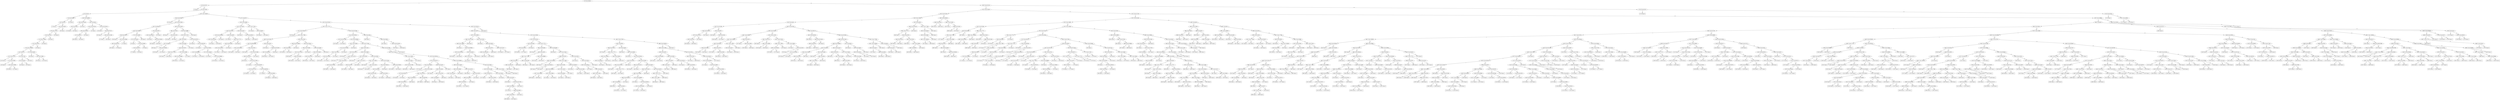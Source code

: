 digraph 32 {
    node [shape=ellipse]
    node [shape=ellipse]
    "(0) 3 Cut=100.691" -> "(1) 6 Cut=0.0175" [label="<"]
    node [shape=ellipse]
    "(0) 3 Cut=100.691" -> "(520) 3 Cut=321.185" [label=">="]
    node [shape=box]
    "(1) 6 Cut=0.0175" -> "(2) Class=0 " [label="<"]
    node [shape=ellipse]
    "(1) 6 Cut=0.0175" -> "(3) 5 Cut=1.9361" [label=">="]
    node [shape=ellipse]
    "(3) 5 Cut=1.9361" -> "(4) 2 Cut=42.8" [label="<"]
    node [shape=ellipse]
    "(3) 5 Cut=1.9361" -> "(59) 1 Cut=1.382029" [label=">="]
    node [shape=ellipse]
    "(4) 2 Cut=42.8" -> "(5) 3 Cut=16.8802" [label="<"]
    node [shape=ellipse]
    "(4) 2 Cut=42.8" -> "(38) 0 Cut=0.008935" [label=">="]
    node [shape=ellipse]
    "(5) 3 Cut=16.8802" -> "(6) 2 Cut=6.35" [label="<"]
    node [shape=box]
    "(5) 3 Cut=16.8802" -> "(37) Class=0 " [label=">="]
    node [shape=box]
    "(6) 2 Cut=6.35" -> "(7) Class=0 " [label="<"]
    node [shape=ellipse]
    "(6) 2 Cut=6.35" -> "(8) 4 Cut=0.810827" [label=">="]
    node [shape=ellipse]
    "(8) 4 Cut=0.810827" -> "(9) 5 Cut=1.72179" [label="<"]
    node [shape=box]
    "(8) 4 Cut=0.810827" -> "(36) Class=1 " [label=">="]
    node [shape=ellipse]
    "(9) 5 Cut=1.72179" -> "(10) 2 Cut=19.35" [label="<"]
    node [shape=box]
    "(9) 5 Cut=1.72179" -> "(35) Class=0 " [label=">="]
    node [shape=ellipse]
    "(10) 2 Cut=19.35" -> "(11) 5 Cut=1.57666" [label="<"]
    node [shape=box]
    "(10) 2 Cut=19.35" -> "(34) Class=1 " [label=">="]
    node [shape=ellipse]
    "(11) 5 Cut=1.57666" -> "(12) 2 Cut=14.075" [label="<"]
    node [shape=box]
    "(11) 5 Cut=1.57666" -> "(33) Class=0 " [label=">="]
    node [shape=ellipse]
    "(12) 2 Cut=14.075" -> "(13) 5 Cut=1.393689" [label="<"]
    node [shape=box]
    "(12) 2 Cut=14.075" -> "(32) Class=1 " [label=">="]
    node [shape=ellipse]
    "(13) 5 Cut=1.393689" -> "(14) 2 Cut=8.75" [label="<"]
    node [shape=ellipse]
    "(13) 5 Cut=1.393689" -> "(27) 3 Cut=8.53624" [label=">="]
    node [shape=ellipse]
    "(14) 2 Cut=8.75" -> "(15) 1 Cut=2.01724" [label="<"]
    node [shape=ellipse]
    "(14) 2 Cut=8.75" -> "(22) 3 Cut=7.625" [label=">="]
    node [shape=box]
    "(15) 1 Cut=2.01724" -> "(16) Class=0 " [label="<"]
    node [shape=ellipse]
    "(15) 1 Cut=2.01724" -> "(17) 3 Cut=6.28006" [label=">="]
    node [shape=box]
    "(17) 3 Cut=6.28006" -> "(18) Class=0 " [label="<"]
    node [shape=ellipse]
    "(17) 3 Cut=6.28006" -> "(19) 4 Cut=0.736268" [label=">="]
    node [shape=box]
    "(19) 4 Cut=0.736268" -> "(20) Class=0 " [label="<"]
    node [shape=box]
    "(19) 4 Cut=0.736268" -> "(21) Class=1 " [label=">="]
    node [shape=ellipse]
    "(22) 3 Cut=7.625" -> "(23) 0 Cut=9e-05" [label="<"]
    node [shape=box]
    "(22) 3 Cut=7.625" -> "(26) Class=1 " [label=">="]
    node [shape=box]
    "(23) 0 Cut=9e-05" -> "(24) Class=0 " [label="<"]
    node [shape=box]
    "(23) 0 Cut=9e-05" -> "(25) Class=1 " [label=">="]
    node [shape=box]
    "(27) 3 Cut=8.53624" -> "(28) Class=0 " [label="<"]
    node [shape=ellipse]
    "(27) 3 Cut=8.53624" -> "(29) 5 Cut=1.49941" [label=">="]
    node [shape=box]
    "(29) 5 Cut=1.49941" -> "(30) Class=1 " [label="<"]
    node [shape=box]
    "(29) 5 Cut=1.49941" -> "(31) Class=0 " [label=">="]
    node [shape=ellipse]
    "(38) 0 Cut=0.008935" -> "(39) 4 Cut=0.07448" [label="<"]
    node [shape=ellipse]
    "(38) 0 Cut=0.008935" -> "(44) 2 Cut=94.65" [label=">="]
    node [shape=ellipse]
    "(39) 4 Cut=0.07448" -> "(40) 6 Cut=0.0625" [label="<"]
    node [shape=box]
    "(39) 4 Cut=0.07448" -> "(43) Class=1 " [label=">="]
    node [shape=box]
    "(40) 6 Cut=0.0625" -> "(41) Class=0 " [label="<"]
    node [shape=box]
    "(40) 6 Cut=0.0625" -> "(42) Class=1 " [label=">="]
    node [shape=ellipse]
    "(44) 2 Cut=94.65" -> "(45) 0 Cut=0.020104" [label="<"]
    node [shape=ellipse]
    "(44) 2 Cut=94.65" -> "(52) 0 Cut=0.020104" [label=">="]
    node [shape=ellipse]
    "(45) 0 Cut=0.020104" -> "(46) 4 Cut=0.182187" [label="<"]
    node [shape=box]
    "(45) 0 Cut=0.020104" -> "(51) Class=1 " [label=">="]
    node [shape=ellipse]
    "(46) 4 Cut=0.182187" -> "(47) 2 Cut=80.75" [label="<"]
    node [shape=box]
    "(46) 4 Cut=0.182187" -> "(50) Class=1 " [label=">="]
    node [shape=box]
    "(47) 2 Cut=80.75" -> "(48) Class=0 " [label="<"]
    node [shape=box]
    "(47) 2 Cut=80.75" -> "(49) Class=1 " [label=">="]
    node [shape=box]
    "(52) 0 Cut=0.020104" -> "(53) Class=0 " [label="<"]
    node [shape=ellipse]
    "(52) 0 Cut=0.020104" -> "(54) 3 Cut=67.525" [label=">="]
    node [shape=box]
    "(54) 3 Cut=67.525" -> "(55) Class=1 " [label="<"]
    node [shape=ellipse]
    "(54) 3 Cut=67.525" -> "(56) 0 Cut=0.511283" [label=">="]
    node [shape=box]
    "(56) 0 Cut=0.511283" -> "(57) Class=1 " [label="<"]
    node [shape=box]
    "(56) 0 Cut=0.511283" -> "(58) Class=0 " [label=">="]
    node [shape=ellipse]
    "(59) 1 Cut=1.382029" -> "(60) 3 Cut=42.0835" [label="<"]
    node [shape=ellipse]
    "(59) 1 Cut=1.382029" -> "(127) 2 Cut=80.75" [label=">="]
    node [shape=box]
    "(60) 3 Cut=42.0835" -> "(61) Class=0 " [label="<"]
    node [shape=ellipse]
    "(60) 3 Cut=42.0835" -> "(62) 4 Cut=0.013362" [label=">="]
    node [shape=ellipse]
    "(62) 4 Cut=0.013362" -> "(63) 3 Cut=88.843" [label="<"]
    node [shape=ellipse]
    "(62) 4 Cut=0.013362" -> "(88) 4 Cut=0.014459" [label=">="]
    node [shape=ellipse]
    "(63) 3 Cut=88.843" -> "(64) 5 Cut=3.60209" [label="<"]
    node [shape=ellipse]
    "(63) 3 Cut=88.843" -> "(81) 6 Cut=0.0375" [label=">="]
    node [shape=ellipse]
    "(64) 5 Cut=3.60209" -> "(65) 6 Cut=0.0875" [label="<"]
    node [shape=ellipse]
    "(64) 5 Cut=3.60209" -> "(72) 5 Cut=3.65667" [label=">="]
    node [shape=box]
    "(65) 6 Cut=0.0875" -> "(66) Class=0 " [label="<"]
    node [shape=ellipse]
    "(65) 6 Cut=0.0875" -> "(67) 5 Cut=3.55448" [label=">="]
    node [shape=ellipse]
    "(67) 5 Cut=3.55448" -> "(68) 3 Cut=83.2132" [label="<"]
    node [shape=box]
    "(67) 5 Cut=3.55448" -> "(71) Class=0 " [label=">="]
    node [shape=box]
    "(68) 3 Cut=83.2132" -> "(69) Class=1 " [label="<"]
    node [shape=box]
    "(68) 3 Cut=83.2132" -> "(70) Class=0 " [label=">="]
    node [shape=ellipse]
    "(72) 5 Cut=3.65667" -> "(73) 5 Cut=3.62518" [label="<"]
    node [shape=box]
    "(72) 5 Cut=3.65667" -> "(80) Class=0 " [label=">="]
    node [shape=box]
    "(73) 5 Cut=3.62518" -> "(74) Class=1 " [label="<"]
    node [shape=ellipse]
    "(73) 5 Cut=3.62518" -> "(75) 5 Cut=3.64209" [label=">="]
    node [shape=ellipse]
    "(75) 5 Cut=3.64209" -> "(76) 6 Cut=0.0375" [label="<"]
    node [shape=box]
    "(75) 5 Cut=3.64209" -> "(79) Class=1 " [label=">="]
    node [shape=box]
    "(76) 6 Cut=0.0375" -> "(77) Class=0 " [label="<"]
    node [shape=box]
    "(76) 6 Cut=0.0375" -> "(78) Class=1 " [label=">="]
    node [shape=ellipse]
    "(81) 6 Cut=0.0375" -> "(82) 3 Cut=92.5319" [label="<"]
    node [shape=box]
    "(81) 6 Cut=0.0375" -> "(87) Class=1 " [label=">="]
    node [shape=box]
    "(82) 3 Cut=92.5319" -> "(83) Class=0 " [label="<"]
    node [shape=ellipse]
    "(82) 3 Cut=92.5319" -> "(84) 4 Cut=0.006471" [label=">="]
    node [shape=box]
    "(84) 4 Cut=0.006471" -> "(85) Class=0 " [label="<"]
    node [shape=box]
    "(84) 4 Cut=0.006471" -> "(86) Class=1 " [label=">="]
    node [shape=ellipse]
    "(88) 4 Cut=0.014459" -> "(89) 2 Cut=110.95" [label="<"]
    node [shape=ellipse]
    "(88) 4 Cut=0.014459" -> "(94) 5 Cut=3.49882" [label=">="]
    node [shape=box]
    "(89) 2 Cut=110.95" -> "(90) Class=1 " [label="<"]
    node [shape=ellipse]
    "(89) 2 Cut=110.95" -> "(91) 6 Cut=0.0375" [label=">="]
    node [shape=box]
    "(91) 6 Cut=0.0375" -> "(92) Class=0 " [label="<"]
    node [shape=box]
    "(91) 6 Cut=0.0375" -> "(93) Class=1 " [label=">="]
    node [shape=ellipse]
    "(94) 5 Cut=3.49882" -> "(95) 3 Cut=75.7723" [label="<"]
    node [shape=box]
    "(94) 5 Cut=3.49882" -> "(126) Class=0 " [label=">="]
    node [shape=ellipse]
    "(95) 3 Cut=75.7723" -> "(96) 2 Cut=130.05" [label="<"]
    node [shape=ellipse]
    "(95) 3 Cut=75.7723" -> "(113) 4 Cut=0.019774" [label=">="]
    node [shape=ellipse]
    "(96) 2 Cut=130.05" -> "(97) 2 Cut=68.9" [label="<"]
    node [shape=ellipse]
    "(96) 2 Cut=130.05" -> "(102) 6 Cut=0.0625" [label=">="]
    node [shape=box]
    "(97) 2 Cut=68.9" -> "(98) Class=1 " [label="<"]
    node [shape=ellipse]
    "(97) 2 Cut=68.9" -> "(99) 4 Cut=0.016916" [label=">="]
    node [shape=box]
    "(99) 4 Cut=0.016916" -> "(100) Class=1 " [label="<"]
    node [shape=box]
    "(99) 4 Cut=0.016916" -> "(101) Class=0 " [label=">="]
    node [shape=ellipse]
    "(102) 6 Cut=0.0625" -> "(103) 6 Cut=0.0375" [label="<"]
    node [shape=box]
    "(102) 6 Cut=0.0625" -> "(112) Class=1 " [label=">="]
    node [shape=ellipse]
    "(103) 6 Cut=0.0375" -> "(104) 5 Cut=2.72229" [label="<"]
    node [shape=ellipse]
    "(103) 6 Cut=0.0375" -> "(107) 3 Cut=74.8684" [label=">="]
    node [shape=box]
    "(104) 5 Cut=2.72229" -> "(105) Class=1 " [label="<"]
    node [shape=box]
    "(104) 5 Cut=2.72229" -> "(106) Class=0 " [label=">="]
    node [shape=ellipse]
    "(107) 3 Cut=74.8684" -> "(108) 4 Cut=0.043386" [label="<"]
    node [shape=box]
    "(107) 3 Cut=74.8684" -> "(111) Class=1 " [label=">="]
    node [shape=box]
    "(108) 4 Cut=0.043386" -> "(109) Class=0 " [label="<"]
    node [shape=box]
    "(108) 4 Cut=0.043386" -> "(110) Class=1 " [label=">="]
    node [shape=box]
    "(113) 4 Cut=0.019774" -> "(114) Class=0 " [label="<"]
    node [shape=ellipse]
    "(113) 4 Cut=0.019774" -> "(115) 3 Cut=86.1874" [label=">="]
    node [shape=box]
    "(115) 3 Cut=86.1874" -> "(116) Class=0 " [label="<"]
    node [shape=ellipse]
    "(115) 3 Cut=86.1874" -> "(117) 6 Cut=0.0625" [label=">="]
    node [shape=ellipse]
    "(117) 6 Cut=0.0625" -> "(118) 3 Cut=98.9886" [label="<"]
    node [shape=ellipse]
    "(117) 6 Cut=0.0625" -> "(121) 4 Cut=0.044618" [label=">="]
    node [shape=box]
    "(118) 3 Cut=98.9886" -> "(119) Class=1 " [label="<"]
    node [shape=box]
    "(118) 3 Cut=98.9886" -> "(120) Class=0 " [label=">="]
    node [shape=box]
    "(121) 4 Cut=0.044618" -> "(122) Class=1 " [label="<"]
    node [shape=ellipse]
    "(121) 4 Cut=0.044618" -> "(123) 4 Cut=0.048564" [label=">="]
    node [shape=box]
    "(123) 4 Cut=0.048564" -> "(124) Class=0 " [label="<"]
    node [shape=box]
    "(123) 4 Cut=0.048564" -> "(125) Class=1 " [label=">="]
    node [shape=ellipse]
    "(127) 2 Cut=80.75" -> "(128) 5 Cut=3.36383" [label="<"]
    node [shape=ellipse]
    "(127) 2 Cut=80.75" -> "(155) 4 Cut=0.018141" [label=">="]
    node [shape=ellipse]
    "(128) 5 Cut=3.36383" -> "(129) 5 Cut=3.3358" [label="<"]
    node [shape=ellipse]
    "(128) 5 Cut=3.36383" -> "(150) 1 Cut=2.27106" [label=">="]
    node [shape=ellipse]
    "(129) 5 Cut=3.3358" -> "(130) 6 Cut=0.0375" [label="<"]
    node [shape=ellipse]
    "(129) 5 Cut=3.3358" -> "(145) 6 Cut=0.0375" [label=">="]
    node [shape=ellipse]
    "(130) 6 Cut=0.0375" -> "(131) 0 Cut=0.000203" [label="<"]
    node [shape=ellipse]
    "(130) 6 Cut=0.0375" -> "(136) 6 Cut=0.0875" [label=">="]
    node [shape=ellipse]
    "(131) 0 Cut=0.000203" -> "(132) 3 Cut=34.3194" [label="<"]
    node [shape=box]
    "(131) 0 Cut=0.000203" -> "(135) Class=0 " [label=">="]
    node [shape=box]
    "(132) 3 Cut=34.3194" -> "(133) Class=1 " [label="<"]
    node [shape=box]
    "(132) 3 Cut=34.3194" -> "(134) Class=0 " [label=">="]
    node [shape=box]
    "(136) 6 Cut=0.0875" -> "(137) Class=0 " [label="<"]
    node [shape=ellipse]
    "(136) 6 Cut=0.0875" -> "(138) 1 Cut=1.77771" [label=">="]
    node [shape=ellipse]
    "(138) 1 Cut=1.77771" -> "(139) 3 Cut=34.3194" [label="<"]
    node [shape=box]
    "(138) 1 Cut=1.77771" -> "(144) Class=0 " [label=">="]
    node [shape=ellipse]
    "(139) 3 Cut=34.3194" -> "(140) 4 Cut=0.145232" [label="<"]
    node [shape=box]
    "(139) 3 Cut=34.3194" -> "(143) Class=0 " [label=">="]
    node [shape=box]
    "(140) 4 Cut=0.145232" -> "(141) Class=1 " [label="<"]
    node [shape=box]
    "(140) 4 Cut=0.145232" -> "(142) Class=0 " [label=">="]
    node [shape=box]
    "(145) 6 Cut=0.0375" -> "(146) Class=0 " [label="<"]
    node [shape=ellipse]
    "(145) 6 Cut=0.0375" -> "(147) 0 Cut=0.000115" [label=">="]
    node [shape=box]
    "(147) 0 Cut=0.000115" -> "(148) Class=1 " [label="<"]
    node [shape=box]
    "(147) 0 Cut=0.000115" -> "(149) Class=0 " [label=">="]
    node [shape=box]
    "(150) 1 Cut=2.27106" -> "(151) Class=0 " [label="<"]
    node [shape=ellipse]
    "(150) 1 Cut=2.27106" -> "(152) 2 Cut=68.9" [label=">="]
    node [shape=box]
    "(152) 2 Cut=68.9" -> "(153) Class=0 " [label="<"]
    node [shape=box]
    "(152) 2 Cut=68.9" -> "(154) Class=1 " [label=">="]
    node [shape=ellipse]
    "(155) 4 Cut=0.018141" -> "(156) 1 Cut=1.77771" [label="<"]
    node [shape=ellipse]
    "(155) 4 Cut=0.018141" -> "(345) 3 Cut=100.023" [label=">="]
    node [shape=ellipse]
    "(156) 1 Cut=1.77771" -> "(157) 4 Cut=0.005511" [label="<"]
    node [shape=ellipse]
    "(156) 1 Cut=1.77771" -> "(210) 4 Cut=0.017939" [label=">="]
    node [shape=box]
    "(157) 4 Cut=0.005511" -> "(158) Class=0 " [label="<"]
    node [shape=ellipse]
    "(157) 4 Cut=0.005511" -> "(159) 1 Cut=1.77085" [label=">="]
    node [shape=ellipse]
    "(159) 1 Cut=1.77085" -> "(160) 2 Cut=152.425" [label="<"]
    node [shape=ellipse]
    "(159) 1 Cut=1.77085" -> "(189) 2 Cut=110.95" [label=">="]
    node [shape=ellipse]
    "(160) 2 Cut=152.425" -> "(161) 3 Cut=66.602999" [label="<"]
    node [shape=ellipse]
    "(160) 2 Cut=152.425" -> "(182) 6 Cut=0.0375" [label=">="]
    node [shape=ellipse]
    "(161) 3 Cut=66.602999" -> "(162) 3 Cut=62.6358" [label="<"]
    node [shape=ellipse]
    "(161) 3 Cut=66.602999" -> "(165) 2 Cut=130.05" [label=">="]
    node [shape=box]
    "(162) 3 Cut=62.6358" -> "(163) Class=0 " [label="<"]
    node [shape=box]
    "(162) 3 Cut=62.6358" -> "(164) Class=1 " [label=">="]
    node [shape=box]
    "(165) 2 Cut=130.05" -> "(166) Class=0 " [label="<"]
    node [shape=ellipse]
    "(165) 2 Cut=130.05" -> "(167) 4 Cut=0.014466" [label=">="]
    node [shape=ellipse]
    "(167) 4 Cut=0.014466" -> "(168) 6 Cut=0.0375" [label="<"]
    node [shape=box]
    "(167) 4 Cut=0.014466" -> "(181) Class=0 " [label=">="]
    node [shape=box]
    "(168) 6 Cut=0.0375" -> "(169) Class=0 " [label="<"]
    node [shape=ellipse]
    "(168) 6 Cut=0.0375" -> "(170) 5 Cut=3.51056" [label=">="]
    node [shape=box]
    "(170) 5 Cut=3.51056" -> "(171) Class=1 " [label="<"]
    node [shape=ellipse]
    "(170) 5 Cut=3.51056" -> "(172) 3 Cut=83.5857" [label=">="]
    node [shape=ellipse]
    "(172) 3 Cut=83.5857" -> "(173) 5 Cut=3.57747" [label="<"]
    node [shape=ellipse]
    "(172) 3 Cut=83.5857" -> "(176) 3 Cut=86.8758" [label=">="]
    node [shape=box]
    "(173) 5 Cut=3.57747" -> "(174) Class=0 " [label="<"]
    node [shape=box]
    "(173) 5 Cut=3.57747" -> "(175) Class=1 " [label=">="]
    node [shape=box]
    "(176) 3 Cut=86.8758" -> "(177) Class=0 " [label="<"]
    node [shape=ellipse]
    "(176) 3 Cut=86.8758" -> "(178) 6 Cut=0.0625" [label=">="]
    node [shape=box]
    "(178) 6 Cut=0.0625" -> "(179) Class=0 " [label="<"]
    node [shape=box]
    "(178) 6 Cut=0.0625" -> "(180) Class=1 " [label=">="]
    node [shape=box]
    "(182) 6 Cut=0.0375" -> "(183) Class=0 " [label="<"]
    node [shape=ellipse]
    "(182) 6 Cut=0.0375" -> "(184) 4 Cut=0.010749" [label=">="]
    node [shape=ellipse]
    "(184) 4 Cut=0.010749" -> "(185) 3 Cut=90.8255" [label="<"]
    node [shape=box]
    "(184) 4 Cut=0.010749" -> "(188) Class=1 " [label=">="]
    node [shape=box]
    "(185) 3 Cut=90.8255" -> "(186) Class=0 " [label="<"]
    node [shape=box]
    "(185) 3 Cut=90.8255" -> "(187) Class=1 " [label=">="]
    node [shape=ellipse]
    "(189) 2 Cut=110.95" -> "(190) 4 Cut=0.012698" [label="<"]
    node [shape=ellipse]
    "(189) 2 Cut=110.95" -> "(195) 5 Cut=3.64511" [label=">="]
    node [shape=ellipse]
    "(190) 4 Cut=0.012698" -> "(191) 6 Cut=0.0625" [label="<"]
    node [shape=box]
    "(190) 4 Cut=0.012698" -> "(194) Class=0 " [label=">="]
    node [shape=box]
    "(191) 6 Cut=0.0625" -> "(192) Class=0 " [label="<"]
    node [shape=box]
    "(191) 6 Cut=0.0625" -> "(193) Class=1 " [label=">="]
    node [shape=ellipse]
    "(195) 5 Cut=3.64511" -> "(196) 3 Cut=76.0482" [label="<"]
    node [shape=ellipse]
    "(195) 5 Cut=3.64511" -> "(203) 6 Cut=0.0625" [label=">="]
    node [shape=ellipse]
    "(196) 3 Cut=76.0482" -> "(197) 3 Cut=74.0755" [label="<"]
    node [shape=box]
    "(196) 3 Cut=76.0482" -> "(202) Class=0 " [label=">="]
    node [shape=box]
    "(197) 3 Cut=74.0755" -> "(198) Class=0 " [label="<"]
    node [shape=ellipse]
    "(197) 3 Cut=74.0755" -> "(199) 6 Cut=0.0625" [label=">="]
    node [shape=box]
    "(199) 6 Cut=0.0625" -> "(200) Class=0 " [label="<"]
    node [shape=box]
    "(199) 6 Cut=0.0625" -> "(201) Class=1 " [label=">="]
    node [shape=ellipse]
    "(203) 6 Cut=0.0625" -> "(204) 5 Cut=3.65667" [label="<"]
    node [shape=box]
    "(203) 6 Cut=0.0625" -> "(209) Class=1 " [label=">="]
    node [shape=ellipse]
    "(204) 5 Cut=3.65667" -> "(205) 6 Cut=0.0375" [label="<"]
    node [shape=box]
    "(204) 5 Cut=3.65667" -> "(208) Class=0 " [label=">="]
    node [shape=box]
    "(205) 6 Cut=0.0375" -> "(206) Class=0 " [label="<"]
    node [shape=box]
    "(205) 6 Cut=0.0375" -> "(207) Class=1 " [label=">="]
    node [shape=ellipse]
    "(210) 4 Cut=0.017939" -> "(211) 4 Cut=0.005511" [label="<"]
    node [shape=ellipse]
    "(210) 4 Cut=0.017939" -> "(338) 0 Cut=2e-06" [label=">="]
    node [shape=ellipse]
    "(211) 4 Cut=0.005511" -> "(212) 0 Cut=0.011398" [label="<"]
    node [shape=ellipse]
    "(211) 4 Cut=0.005511" -> "(215) 4 Cut=0.005959" [label=">="]
    node [shape=box]
    "(212) 0 Cut=0.011398" -> "(213) Class=1 " [label="<"]
    node [shape=box]
    "(212) 0 Cut=0.011398" -> "(214) Class=0 " [label=">="]
    node [shape=ellipse]
    "(215) 4 Cut=0.005959" -> "(216) 1 Cut=2.28556" [label="<"]
    node [shape=ellipse]
    "(215) 4 Cut=0.005959" -> "(225) 3 Cut=71.5545" [label=">="]
    node [shape=ellipse]
    "(216) 1 Cut=2.28556" -> "(217) 0 Cut=0.011398" [label="<"]
    node [shape=box]
    "(216) 1 Cut=2.28556" -> "(224) Class=0 " [label=">="]
    node [shape=ellipse]
    "(217) 0 Cut=0.011398" -> "(218) 1 Cut=2.0316" [label="<"]
    node [shape=box]
    "(217) 0 Cut=0.011398" -> "(223) Class=0 " [label=">="]
    node [shape=ellipse]
    "(218) 1 Cut=2.0316" -> "(219) 6 Cut=0.0625" [label="<"]
    node [shape=box]
    "(218) 1 Cut=2.0316" -> "(222) Class=1 " [label=">="]
    node [shape=box]
    "(219) 6 Cut=0.0625" -> "(220) Class=0 " [label="<"]
    node [shape=box]
    "(219) 6 Cut=0.0625" -> "(221) Class=1 " [label=">="]
    node [shape=ellipse]
    "(225) 3 Cut=71.5545" -> "(226) 3 Cut=61.2813" [label="<"]
    node [shape=ellipse]
    "(225) 3 Cut=71.5545" -> "(263) 4 Cut=0.017665" [label=">="]
    node [shape=ellipse]
    "(226) 3 Cut=61.2813" -> "(227) 6 Cut=0.0375" [label="<"]
    node [shape=ellipse]
    "(226) 3 Cut=61.2813" -> "(236) 5 Cut=3.52496" [label=">="]
    node [shape=box]
    "(227) 6 Cut=0.0375" -> "(228) Class=0 " [label="<"]
    node [shape=ellipse]
    "(227) 6 Cut=0.0375" -> "(229) 1 Cut=2.01724" [label=">="]
    node [shape=box]
    "(229) 1 Cut=2.01724" -> "(230) Class=1 " [label="<"]
    node [shape=ellipse]
    "(229) 1 Cut=2.01724" -> "(231) 5 Cut=3.5178" [label=">="]
    node [shape=ellipse]
    "(231) 5 Cut=3.5178" -> "(232) 0 Cut=0.011398" [label="<"]
    node [shape=box]
    "(231) 5 Cut=3.5178" -> "(235) Class=0 " [label=">="]
    node [shape=box]
    "(232) 0 Cut=0.011398" -> "(233) Class=1 " [label="<"]
    node [shape=box]
    "(232) 0 Cut=0.011398" -> "(234) Class=0 " [label=">="]
    node [shape=ellipse]
    "(236) 5 Cut=3.52496" -> "(237) 3 Cut=67.8337" [label="<"]
    node [shape=ellipse]
    "(236) 5 Cut=3.52496" -> "(244) 6 Cut=0.0625" [label=">="]
    node [shape=box]
    "(237) 3 Cut=67.8337" -> "(238) Class=0 " [label="<"]
    node [shape=ellipse]
    "(237) 3 Cut=67.8337" -> "(239) 1 Cut=2.03174" [label=">="]
    node [shape=ellipse]
    "(239) 1 Cut=2.03174" -> "(240) 6 Cut=0.05" [label="<"]
    node [shape=box]
    "(239) 1 Cut=2.03174" -> "(243) Class=0 " [label=">="]
    node [shape=box]
    "(240) 6 Cut=0.05" -> "(241) Class=0 " [label="<"]
    node [shape=box]
    "(240) 6 Cut=0.05" -> "(242) Class=1 " [label=">="]
    node [shape=ellipse]
    "(244) 6 Cut=0.0625" -> "(245) 1 Cut=2.28556" [label="<"]
    node [shape=ellipse]
    "(244) 6 Cut=0.0625" -> "(250) 0 Cut=0.011398" [label=">="]
    node [shape=box]
    "(245) 1 Cut=2.28556" -> "(246) Class=0 " [label="<"]
    node [shape=ellipse]
    "(245) 1 Cut=2.28556" -> "(247) 2 Cut=110.95" [label=">="]
    node [shape=box]
    "(247) 2 Cut=110.95" -> "(248) Class=0 " [label="<"]
    node [shape=box]
    "(247) 2 Cut=110.95" -> "(249) Class=1 " [label=">="]
    node [shape=ellipse]
    "(250) 0 Cut=0.011398" -> "(251) 0 Cut=0.000115" [label="<"]
    node [shape=ellipse]
    "(250) 0 Cut=0.011398" -> "(260) 4 Cut=0.010919" [label=">="]
    node [shape=ellipse]
    "(251) 0 Cut=0.000115" -> "(252) 0 Cut=2e-06" [label="<"]
    node [shape=box]
    "(251) 0 Cut=0.000115" -> "(259) Class=0 " [label=">="]
    node [shape=ellipse]
    "(252) 0 Cut=2e-06" -> "(253) 4 Cut=0.011736" [label="<"]
    node [shape=ellipse]
    "(252) 0 Cut=2e-06" -> "(256) 5 Cut=3.54701" [label=">="]
    node [shape=box]
    "(253) 4 Cut=0.011736" -> "(254) Class=0 " [label="<"]
    node [shape=box]
    "(253) 4 Cut=0.011736" -> "(255) Class=1 " [label=">="]
    node [shape=box]
    "(256) 5 Cut=3.54701" -> "(257) Class=0 " [label="<"]
    node [shape=box]
    "(256) 5 Cut=3.54701" -> "(258) Class=1 " [label=">="]
    node [shape=box]
    "(260) 4 Cut=0.010919" -> "(261) Class=1 " [label="<"]
    node [shape=box]
    "(260) 4 Cut=0.010919" -> "(262) Class=0 " [label=">="]
    node [shape=ellipse]
    "(263) 4 Cut=0.017665" -> "(264) 3 Cut=74.3514" [label="<"]
    node [shape=box]
    "(263) 4 Cut=0.017665" -> "(337) Class=0 " [label=">="]
    node [shape=ellipse]
    "(264) 3 Cut=74.3514" -> "(265) 1 Cut=2.28556" [label="<"]
    node [shape=ellipse]
    "(264) 3 Cut=74.3514" -> "(272) 0 Cut=0.000115" [label=">="]
    node [shape=ellipse]
    "(265) 1 Cut=2.28556" -> "(266) 6 Cut=0.0625" [label="<"]
    node [shape=box]
    "(265) 1 Cut=2.28556" -> "(271) Class=0 " [label=">="]
    node [shape=ellipse]
    "(266) 6 Cut=0.0625" -> "(267) 0 Cut=0.011398" [label="<"]
    node [shape=box]
    "(266) 6 Cut=0.0625" -> "(270) Class=1 " [label=">="]
    node [shape=box]
    "(267) 0 Cut=0.011398" -> "(268) Class=1 " [label="<"]
    node [shape=box]
    "(267) 0 Cut=0.011398" -> "(269) Class=0 " [label=">="]
    node [shape=ellipse]
    "(272) 0 Cut=0.000115" -> "(273) 3 Cut=89.5101" [label="<"]
    node [shape=ellipse]
    "(272) 0 Cut=0.000115" -> "(298) 4 Cut=0.008645" [label=">="]
    node [shape=ellipse]
    "(273) 3 Cut=89.5101" -> "(274) 5 Cut=3.46502" [label="<"]
    node [shape=ellipse]
    "(273) 3 Cut=89.5101" -> "(289) 6 Cut=0.0375" [label=">="]
    node [shape=box]
    "(274) 5 Cut=3.46502" -> "(275) Class=0 " [label="<"]
    node [shape=ellipse]
    "(274) 5 Cut=3.46502" -> "(276) 3 Cut=79.2039" [label=">="]
    node [shape=ellipse]
    "(276) 3 Cut=79.2039" -> "(277) 6 Cut=0.0375" [label="<"]
    node [shape=ellipse]
    "(276) 3 Cut=79.2039" -> "(280) 1 Cut=2.03174" [label=">="]
    node [shape=box]
    "(277) 6 Cut=0.0375" -> "(278) Class=0 " [label="<"]
    node [shape=box]
    "(277) 6 Cut=0.0375" -> "(279) Class=1 " [label=">="]
    node [shape=ellipse]
    "(280) 1 Cut=2.03174" -> "(281) 3 Cut=86.8758" [label="<"]
    node [shape=ellipse]
    "(280) 1 Cut=2.03174" -> "(286) 3 Cut=86.8758" [label=">="]
    node [shape=ellipse]
    "(281) 3 Cut=86.8758" -> "(282) 4 Cut=0.007474" [label="<"]
    node [shape=box]
    "(281) 3 Cut=86.8758" -> "(285) Class=0 " [label=">="]
    node [shape=box]
    "(282) 4 Cut=0.007474" -> "(283) Class=1 " [label="<"]
    node [shape=box]
    "(282) 4 Cut=0.007474" -> "(284) Class=0 " [label=">="]
    node [shape=box]
    "(286) 3 Cut=86.8758" -> "(287) Class=0 " [label="<"]
    node [shape=box]
    "(286) 3 Cut=86.8758" -> "(288) Class=1 " [label=">="]
    node [shape=ellipse]
    "(289) 6 Cut=0.0375" -> "(290) 0 Cut=2e-06" [label="<"]
    node [shape=box]
    "(289) 6 Cut=0.0375" -> "(297) Class=1 " [label=">="]
    node [shape=box]
    "(290) 0 Cut=2e-06" -> "(291) Class=0 " [label="<"]
    node [shape=ellipse]
    "(290) 0 Cut=2e-06" -> "(292) 5 Cut=3.61791" [label=">="]
    node [shape=ellipse]
    "(292) 5 Cut=3.61791" -> "(293) 3 Cut=90.8255" [label="<"]
    node [shape=box]
    "(292) 5 Cut=3.61791" -> "(296) Class=1 " [label=">="]
    node [shape=box]
    "(293) 3 Cut=90.8255" -> "(294) Class=1 " [label="<"]
    node [shape=box]
    "(293) 3 Cut=90.8255" -> "(295) Class=0 " [label=">="]
    node [shape=ellipse]
    "(298) 4 Cut=0.008645" -> "(299) 0 Cut=0.011398" [label="<"]
    node [shape=ellipse]
    "(298) 4 Cut=0.008645" -> "(314) 6 Cut=0.0875" [label=">="]
    node [shape=ellipse]
    "(299) 0 Cut=0.011398" -> "(300) 5 Cut=3.65667" [label="<"]
    node [shape=ellipse]
    "(299) 0 Cut=0.011398" -> "(305) 5 Cut=3.61791" [label=">="]
    node [shape=ellipse]
    "(300) 5 Cut=3.65667" -> "(301) 2 Cut=152.425" [label="<"]
    node [shape=box]
    "(300) 5 Cut=3.65667" -> "(304) Class=0 " [label=">="]
    node [shape=box]
    "(301) 2 Cut=152.425" -> "(302) Class=1 " [label="<"]
    node [shape=box]
    "(301) 2 Cut=152.425" -> "(303) Class=0 " [label=">="]
    node [shape=box]
    "(305) 5 Cut=3.61791" -> "(306) Class=0 " [label="<"]
    node [shape=ellipse]
    "(305) 5 Cut=3.61791" -> "(307) 5 Cut=3.67677" [label=">="]
    node [shape=ellipse]
    "(307) 5 Cut=3.67677" -> "(308) 6 Cut=0.0625" [label="<"]
    node [shape=box]
    "(307) 5 Cut=3.67677" -> "(313) Class=0 " [label=">="]
    node [shape=ellipse]
    "(308) 6 Cut=0.0625" -> "(309) 5 Cut=3.64511" [label="<"]
    node [shape=box]
    "(308) 6 Cut=0.0625" -> "(312) Class=1 " [label=">="]
    node [shape=box]
    "(309) 5 Cut=3.64511" -> "(310) Class=1 " [label="<"]
    node [shape=box]
    "(309) 5 Cut=3.64511" -> "(311) Class=0 " [label=">="]
    node [shape=ellipse]
    "(314) 6 Cut=0.0875" -> "(315) 0 Cut=0.011398" [label="<"]
    node [shape=ellipse]
    "(314) 6 Cut=0.0875" -> "(334) 1 Cut=2.27106" [label=">="]
    node [shape=ellipse]
    "(315) 0 Cut=0.011398" -> "(316) 3 Cut=80.2771" [label="<"]
    node [shape=ellipse]
    "(315) 0 Cut=0.011398" -> "(321) 3 Cut=79.647" [label=">="]
    node [shape=box]
    "(316) 3 Cut=80.2771" -> "(317) Class=0 " [label="<"]
    node [shape=ellipse]
    "(316) 3 Cut=80.2771" -> "(318) 2 Cut=178.675" [label=">="]
    node [shape=box]
    "(318) 2 Cut=178.675" -> "(319) Class=1 " [label="<"]
    node [shape=box]
    "(318) 2 Cut=178.675" -> "(320) Class=0 " [label=">="]
    node [shape=box]
    "(321) 3 Cut=79.647" -> "(322) Class=0 " [label="<"]
    node [shape=ellipse]
    "(321) 3 Cut=79.647" -> "(323) 6 Cut=0.0375" [label=">="]
    node [shape=box]
    "(323) 6 Cut=0.0375" -> "(324) Class=0 " [label="<"]
    node [shape=ellipse]
    "(323) 6 Cut=0.0375" -> "(325) 4 Cut=0.017334" [label=">="]
    node [shape=ellipse]
    "(325) 4 Cut=0.017334" -> "(326) 5 Cut=3.46651" [label="<"]
    node [shape=box]
    "(325) 4 Cut=0.017334" -> "(333) Class=1 " [label=">="]
    node [shape=box]
    "(326) 5 Cut=3.46651" -> "(327) Class=0 " [label="<"]
    node [shape=ellipse]
    "(326) 5 Cut=3.46651" -> "(328) 6 Cut=0.0625" [label=">="]
    node [shape=ellipse]
    "(328) 6 Cut=0.0625" -> "(329) 2 Cut=152.425" [label="<"]
    node [shape=box]
    "(328) 6 Cut=0.0625" -> "(332) Class=1 " [label=">="]
    node [shape=box]
    "(329) 2 Cut=152.425" -> "(330) Class=0 " [label="<"]
    node [shape=box]
    "(329) 2 Cut=152.425" -> "(331) Class=1 " [label=">="]
    node [shape=box]
    "(334) 1 Cut=2.27106" -> "(335) Class=0 " [label="<"]
    node [shape=box]
    "(334) 1 Cut=2.27106" -> "(336) Class=1 " [label=">="]
    node [shape=box]
    "(338) 0 Cut=2e-06" -> "(339) Class=1 " [label="<"]
    node [shape=ellipse]
    "(338) 0 Cut=2e-06" -> "(340) 6 Cut=0.0625" [label=">="]
    node [shape=box]
    "(340) 6 Cut=0.0625" -> "(341) Class=1 " [label="<"]
    node [shape=ellipse]
    "(340) 6 Cut=0.0625" -> "(342) 0 Cut=0.011285" [label=">="]
    node [shape=box]
    "(342) 0 Cut=0.011285" -> "(343) Class=1 " [label="<"]
    node [shape=box]
    "(342) 0 Cut=0.011285" -> "(344) Class=0 " [label=">="]
    node [shape=ellipse]
    "(345) 3 Cut=100.023" -> "(346) 5 Cut=2.08777" [label="<"]
    node [shape=box]
    "(345) 3 Cut=100.023" -> "(519) Class=0 " [label=">="]
    node [shape=ellipse]
    "(346) 5 Cut=2.08777" -> "(347) 1 Cut=2.28556" [label="<"]
    node [shape=ellipse]
    "(346) 5 Cut=2.08777" -> "(372) 5 Cut=3.02304" [label=">="]
    node [shape=ellipse]
    "(347) 1 Cut=2.28556" -> "(348) 1 Cut=2.27106" [label="<"]
    node [shape=ellipse]
    "(347) 1 Cut=2.28556" -> "(361) 2 Cut=110.95" [label=">="]
    node [shape=ellipse]
    "(348) 1 Cut=2.27106" -> "(349) 5 Cut=1.99033" [label="<"]
    node [shape=box]
    "(348) 1 Cut=2.27106" -> "(360) Class=1 " [label=">="]
    node [shape=box]
    "(349) 5 Cut=1.99033" -> "(350) Class=1 " [label="<"]
    node [shape=ellipse]
    "(349) 5 Cut=1.99033" -> "(351) 3 Cut=49.8834" [label=">="]
    node [shape=ellipse]
    "(351) 3 Cut=49.8834" -> "(352) 0 Cut=0.020104" [label="<"]
    node [shape=ellipse]
    "(351) 3 Cut=49.8834" -> "(355) 0 Cut=9e-05" [label=">="]
    node [shape=box]
    "(352) 0 Cut=0.020104" -> "(353) Class=1 " [label="<"]
    node [shape=box]
    "(352) 0 Cut=0.020104" -> "(354) Class=0 " [label=">="]
    node [shape=ellipse]
    "(355) 0 Cut=9e-05" -> "(356) 2 Cut=121.25" [label="<"]
    node [shape=box]
    "(355) 0 Cut=9e-05" -> "(359) Class=0 " [label=">="]
    node [shape=box]
    "(356) 2 Cut=121.25" -> "(357) Class=0 " [label="<"]
    node [shape=box]
    "(356) 2 Cut=121.25" -> "(358) Class=1 " [label=">="]
    node [shape=box]
    "(361) 2 Cut=110.95" -> "(362) Class=1 " [label="<"]
    node [shape=ellipse]
    "(361) 2 Cut=110.95" -> "(363) 6 Cut=0.0875" [label=">="]
    node [shape=ellipse]
    "(363) 6 Cut=0.0875" -> "(364) 6 Cut=0.0375" [label="<"]
    node [shape=ellipse]
    "(363) 6 Cut=0.0875" -> "(369) 3 Cut=78.7417" [label=">="]
    node [shape=ellipse]
    "(364) 6 Cut=0.0375" -> "(365) 4 Cut=0.061203" [label="<"]
    node [shape=box]
    "(364) 6 Cut=0.0375" -> "(368) Class=0 " [label=">="]
    node [shape=box]
    "(365) 4 Cut=0.061203" -> "(366) Class=1 " [label="<"]
    node [shape=box]
    "(365) 4 Cut=0.061203" -> "(367) Class=0 " [label=">="]
    node [shape=box]
    "(369) 3 Cut=78.7417" -> "(370) Class=0 " [label="<"]
    node [shape=box]
    "(369) 3 Cut=78.7417" -> "(371) Class=1 " [label=">="]
    node [shape=ellipse]
    "(372) 5 Cut=3.02304" -> "(373) 2 Cut=152.425" [label="<"]
    node [shape=ellipse]
    "(372) 5 Cut=3.02304" -> "(434) 1 Cut=2.27106" [label=">="]
    node [shape=ellipse]
    "(373) 2 Cut=152.425" -> "(374) 0 Cut=2e-06" [label="<"]
    node [shape=ellipse]
    "(373) 2 Cut=152.425" -> "(379) 1 Cut=1.77771" [label=">="]
    node [shape=ellipse]
    "(374) 0 Cut=2e-06" -> "(375) 6 Cut=0.0875" [label="<"]
    node [shape=box]
    "(374) 0 Cut=2e-06" -> "(378) Class=0 " [label=">="]
    node [shape=box]
    "(375) 6 Cut=0.0875" -> "(376) Class=0 " [label="<"]
    node [shape=box]
    "(375) 6 Cut=0.0875" -> "(377) Class=1 " [label=">="]
    node [shape=ellipse]
    "(379) 1 Cut=1.77771" -> "(380) 3 Cut=84.8428" [label="<"]
    node [shape=ellipse]
    "(379) 1 Cut=1.77771" -> "(395) 3 Cut=84.8428" [label=">="]
    node [shape=box]
    "(380) 3 Cut=84.8428" -> "(381) Class=1 " [label="<"]
    node [shape=ellipse]
    "(380) 3 Cut=84.8428" -> "(382) 6 Cut=0.0875" [label=">="]
    node [shape=ellipse]
    "(382) 6 Cut=0.0875" -> "(383) 1 Cut=1.77085" [label="<"]
    node [shape=ellipse]
    "(382) 6 Cut=0.0875" -> "(392) 0 Cut=0.008909" [label=">="]
    node [shape=ellipse]
    "(383) 1 Cut=1.77085" -> "(384) 6 Cut=0.0625" [label="<"]
    node [shape=ellipse]
    "(383) 1 Cut=1.77085" -> "(389) 3 Cut=85.0293" [label=">="]
    node [shape=ellipse]
    "(384) 6 Cut=0.0625" -> "(385) 3 Cut=92.1167" [label="<"]
    node [shape=box]
    "(384) 6 Cut=0.0625" -> "(388) Class=0 " [label=">="]
    node [shape=box]
    "(385) 3 Cut=92.1167" -> "(386) Class=0 " [label="<"]
    node [shape=box]
    "(385) 3 Cut=92.1167" -> "(387) Class=1 " [label=">="]
    node [shape=box]
    "(389) 3 Cut=85.0293" -> "(390) Class=1 " [label="<"]
    node [shape=box]
    "(389) 3 Cut=85.0293" -> "(391) Class=0 " [label=">="]
    node [shape=box]
    "(392) 0 Cut=0.008909" -> "(393) Class=1 " [label="<"]
    node [shape=box]
    "(392) 0 Cut=0.008909" -> "(394) Class=0 " [label=">="]
    node [shape=box]
    "(395) 3 Cut=84.8428" -> "(396) Class=0 " [label="<"]
    node [shape=ellipse]
    "(395) 3 Cut=84.8428" -> "(397) 5 Cut=2.32422" [label=">="]
    node [shape=ellipse]
    "(397) 5 Cut=2.32422" -> "(398) 6 Cut=0.0375" [label="<"]
    node [shape=ellipse]
    "(397) 5 Cut=2.32422" -> "(423) 6 Cut=0.0375" [label=">="]
    node [shape=ellipse]
    "(398) 6 Cut=0.0375" -> "(399) 4 Cut=0.044618" [label="<"]
    node [shape=ellipse]
    "(398) 6 Cut=0.0375" -> "(404) 5 Cut=2.24891" [label=">="]
    node [shape=box]
    "(399) 4 Cut=0.044618" -> "(400) Class=1 " [label="<"]
    node [shape=ellipse]
    "(399) 4 Cut=0.044618" -> "(401) 0 Cut=0.000115" [label=">="]
    node [shape=box]
    "(401) 0 Cut=0.000115" -> "(402) Class=0 " [label="<"]
    node [shape=box]
    "(401) 0 Cut=0.000115" -> "(403) Class=1 " [label=">="]
    node [shape=ellipse]
    "(404) 5 Cut=2.24891" -> "(405) 0 Cut=0.011398" [label="<"]
    node [shape=ellipse]
    "(404) 5 Cut=2.24891" -> "(418) 0 Cut=0.000115" [label=">="]
    node [shape=ellipse]
    "(405) 0 Cut=0.011398" -> "(406) 4 Cut=0.048185" [label="<"]
    node [shape=ellipse]
    "(405) 0 Cut=0.011398" -> "(413) 2 Cut=178.675" [label=">="]
    node [shape=ellipse]
    "(406) 4 Cut=0.048185" -> "(407) 1 Cut=2.28556" [label="<"]
    node [shape=ellipse]
    "(406) 4 Cut=0.048185" -> "(410) 1 Cut=2.28556" [label=">="]
    node [shape=box]
    "(407) 1 Cut=2.28556" -> "(408) Class=0 " [label="<"]
    node [shape=box]
    "(407) 1 Cut=2.28556" -> "(409) Class=1 " [label=">="]
    node [shape=box]
    "(410) 1 Cut=2.28556" -> "(411) Class=1 " [label="<"]
    node [shape=box]
    "(410) 1 Cut=2.28556" -> "(412) Class=0 " [label=">="]
    node [shape=ellipse]
    "(413) 2 Cut=178.675" -> "(414) 6 Cut=0.0625" [label="<"]
    node [shape=box]
    "(413) 2 Cut=178.675" -> "(417) Class=1 " [label=">="]
    node [shape=box]
    "(414) 6 Cut=0.0625" -> "(415) Class=0 " [label="<"]
    node [shape=box]
    "(414) 6 Cut=0.0625" -> "(416) Class=1 " [label=">="]
    node [shape=box]
    "(418) 0 Cut=0.000115" -> "(419) Class=0 " [label="<"]
    node [shape=ellipse]
    "(418) 0 Cut=0.000115" -> "(420) 0 Cut=0.011398" [label=">="]
    node [shape=box]
    "(420) 0 Cut=0.011398" -> "(421) Class=1 " [label="<"]
    node [shape=box]
    "(420) 0 Cut=0.011398" -> "(422) Class=0 " [label=">="]
    node [shape=box]
    "(423) 6 Cut=0.0375" -> "(424) Class=0 " [label="<"]
    node [shape=ellipse]
    "(423) 6 Cut=0.0375" -> "(425) 6 Cut=0.0625" [label=">="]
    node [shape=ellipse]
    "(425) 6 Cut=0.0625" -> "(426) 0 Cut=0.000115" [label="<"]
    node [shape=box]
    "(425) 6 Cut=0.0625" -> "(433) Class=0 " [label=">="]
    node [shape=box]
    "(426) 0 Cut=0.000115" -> "(427) Class=0 " [label="<"]
    node [shape=ellipse]
    "(426) 0 Cut=0.000115" -> "(428) 3 Cut=85.347" [label=">="]
    node [shape=ellipse]
    "(428) 3 Cut=85.347" -> "(429) 1 Cut=2.27106" [label="<"]
    node [shape=box]
    "(428) 3 Cut=85.347" -> "(432) Class=0 " [label=">="]
    node [shape=box]
    "(429) 1 Cut=2.27106" -> "(430) Class=0 " [label="<"]
    node [shape=box]
    "(429) 1 Cut=2.27106" -> "(431) Class=1 " [label=">="]
    node [shape=ellipse]
    "(434) 1 Cut=2.27106" -> "(435) 2 Cut=94.65" [label="<"]
    node [shape=ellipse]
    "(434) 1 Cut=2.27106" -> "(488) 4 Cut=0.039374" [label=">="]
    node [shape=ellipse]
    "(435) 2 Cut=94.65" -> "(436) 6 Cut=0.0375" [label="<"]
    node [shape=ellipse]
    "(435) 2 Cut=94.65" -> "(447) 6 Cut=0.0625" [label=">="]
    node [shape=box]
    "(436) 6 Cut=0.0375" -> "(437) Class=0 " [label="<"]
    node [shape=ellipse]
    "(436) 6 Cut=0.0375" -> "(438) 1 Cut=1.77771" [label=">="]
    node [shape=ellipse]
    "(438) 1 Cut=1.77771" -> "(439) 5 Cut=3.38524" [label="<"]
    node [shape=ellipse]
    "(438) 1 Cut=1.77771" -> "(444) 5 Cut=3.38524" [label=">="]
    node [shape=ellipse]
    "(439) 5 Cut=3.38524" -> "(440) 3 Cut=49.8374" [label="<"]
    node [shape=box]
    "(439) 5 Cut=3.38524" -> "(443) Class=0 " [label=">="]
    node [shape=box]
    "(440) 3 Cut=49.8374" -> "(441) Class=0 " [label="<"]
    node [shape=box]
    "(440) 3 Cut=49.8374" -> "(442) Class=1 " [label=">="]
    node [shape=box]
    "(444) 5 Cut=3.38524" -> "(445) Class=0 " [label="<"]
    node [shape=box]
    "(444) 5 Cut=3.38524" -> "(446) Class=1 " [label=">="]
    node [shape=box]
    "(447) 6 Cut=0.0625" -> "(448) Class=0 " [label="<"]
    node [shape=ellipse]
    "(447) 6 Cut=0.0625" -> "(449) 5 Cut=3.06456" [label=">="]
    node [shape=box]
    "(449) 5 Cut=3.06456" -> "(450) Class=1 " [label="<"]
    node [shape=ellipse]
    "(449) 5 Cut=3.06456" -> "(451) 4 Cut=0.020224" [label=">="]
    node [shape=ellipse]
    "(451) 4 Cut=0.020224" -> "(452) 6 Cut=0.0875" [label="<"]
    node [shape=ellipse]
    "(451) 4 Cut=0.020224" -> "(459) 4 Cut=0.020591" [label=">="]
    node [shape=ellipse]
    "(452) 6 Cut=0.0875" -> "(453) 4 Cut=0.019131" [label="<"]
    node [shape=box]
    "(452) 6 Cut=0.0875" -> "(458) Class=0 " [label=">="]
    node [shape=box]
    "(453) 4 Cut=0.019131" -> "(454) Class=0 " [label="<"]
    node [shape=ellipse]
    "(453) 4 Cut=0.019131" -> "(455) 1 Cut=1.77771" [label=">="]
    node [shape=box]
    "(455) 1 Cut=1.77771" -> "(456) Class=1 " [label="<"]
    node [shape=box]
    "(455) 1 Cut=1.77771" -> "(457) Class=0 " [label=">="]
    node [shape=ellipse]
    "(459) 4 Cut=0.020591" -> "(460) 0 Cut=0.011372" [label="<"]
    node [shape=ellipse]
    "(459) 4 Cut=0.020591" -> "(463) 6 Cut=0.0875" [label=">="]
    node [shape=box]
    "(460) 0 Cut=0.011372" -> "(461) Class=0 " [label="<"]
    node [shape=box]
    "(460) 0 Cut=0.011372" -> "(462) Class=1 " [label=">="]
    node [shape=ellipse]
    "(463) 6 Cut=0.0875" -> "(464) 2 Cut=152.425" [label="<"]
    node [shape=ellipse]
    "(463) 6 Cut=0.0875" -> "(481) 4 Cut=0.023574" [label=">="]
    node [shape=ellipse]
    "(464) 2 Cut=152.425" -> "(465) 5 Cut=3.23832" [label="<"]
    node [shape=box]
    "(464) 2 Cut=152.425" -> "(480) Class=0 " [label=">="]
    node [shape=ellipse]
    "(465) 5 Cut=3.23832" -> "(466) 0 Cut=0.020104" [label="<"]
    node [shape=ellipse]
    "(465) 5 Cut=3.23832" -> "(473) 0 Cut=0.008909" [label=">="]
    node [shape=ellipse]
    "(466) 0 Cut=0.020104" -> "(467) 3 Cut=69.0344" [label="<"]
    node [shape=box]
    "(466) 0 Cut=0.020104" -> "(472) Class=1 " [label=">="]
    node [shape=box]
    "(467) 3 Cut=69.0344" -> "(468) Class=0 " [label="<"]
    node [shape=ellipse]
    "(467) 3 Cut=69.0344" -> "(469) 0 Cut=9e-05" [label=">="]
    node [shape=box]
    "(469) 0 Cut=9e-05" -> "(470) Class=0 " [label="<"]
    node [shape=box]
    "(469) 0 Cut=9e-05" -> "(471) Class=1 " [label=">="]
    node [shape=box]
    "(473) 0 Cut=0.008909" -> "(474) Class=1 " [label="<"]
    node [shape=ellipse]
    "(473) 0 Cut=0.008909" -> "(475) 0 Cut=0.020104" [label=">="]
    node [shape=ellipse]
    "(475) 0 Cut=0.020104" -> "(476) 3 Cut=64.928799" [label="<"]
    node [shape=box]
    "(475) 0 Cut=0.020104" -> "(479) Class=0 " [label=">="]
    node [shape=box]
    "(476) 3 Cut=64.928799" -> "(477) Class=0 " [label="<"]
    node [shape=box]
    "(476) 3 Cut=64.928799" -> "(478) Class=1 " [label=">="]
    node [shape=ellipse]
    "(481) 4 Cut=0.023574" -> "(482) 1 Cut=1.77771" [label="<"]
    node [shape=box]
    "(481) 4 Cut=0.023574" -> "(487) Class=0 " [label=">="]
    node [shape=ellipse]
    "(482) 1 Cut=1.77771" -> "(483) 1 Cut=1.77085" [label="<"]
    node [shape=box]
    "(482) 1 Cut=1.77771" -> "(486) Class=0 " [label=">="]
    node [shape=box]
    "(483) 1 Cut=1.77085" -> "(484) Class=0 " [label="<"]
    node [shape=box]
    "(483) 1 Cut=1.77085" -> "(485) Class=1 " [label=">="]
    node [shape=ellipse]
    "(488) 4 Cut=0.039374" -> "(489) 5 Cut=3.13664" [label="<"]
    node [shape=box]
    "(488) 4 Cut=0.039374" -> "(518) Class=1 " [label=">="]
    node [shape=ellipse]
    "(489) 5 Cut=3.13664" -> "(490) 6 Cut=0.0375" [label="<"]
    node [shape=ellipse]
    "(489) 5 Cut=3.13664" -> "(505) 6 Cut=0.0375" [label=">="]
    node [shape=ellipse]
    "(490) 6 Cut=0.0375" -> "(491) 4 Cut=0.026559" [label="<"]
    node [shape=ellipse]
    "(490) 6 Cut=0.0375" -> "(494) 6 Cut=0.0875" [label=">="]
    node [shape=box]
    "(491) 4 Cut=0.026559" -> "(492) Class=1 " [label="<"]
    node [shape=box]
    "(491) 4 Cut=0.026559" -> "(493) Class=0 " [label=">="]
    node [shape=ellipse]
    "(494) 6 Cut=0.0875" -> "(495) 6 Cut=0.0625" [label="<"]
    node [shape=ellipse]
    "(494) 6 Cut=0.0875" -> "(500) 0 Cut=0.000115" [label=">="]
    node [shape=ellipse]
    "(495) 6 Cut=0.0625" -> "(496) 5 Cut=3.1155" [label="<"]
    node [shape=box]
    "(495) 6 Cut=0.0625" -> "(499) Class=1 " [label=">="]
    node [shape=box]
    "(496) 5 Cut=3.1155" -> "(497) Class=1 " [label="<"]
    node [shape=box]
    "(496) 5 Cut=3.1155" -> "(498) Class=0 " [label=">="]
    node [shape=box]
    "(500) 0 Cut=0.000115" -> "(501) Class=0 " [label="<"]
    node [shape=ellipse]
    "(500) 0 Cut=0.000115" -> "(502) 3 Cut=59.3542" [label=">="]
    node [shape=box]
    "(502) 3 Cut=59.3542" -> "(503) Class=0 " [label="<"]
    node [shape=box]
    "(502) 3 Cut=59.3542" -> "(504) Class=1 " [label=">="]
    node [shape=ellipse]
    "(505) 6 Cut=0.0375" -> "(506) 3 Cut=52.5223" [label="<"]
    node [shape=ellipse]
    "(505) 6 Cut=0.0375" -> "(509) 0 Cut=0.000115" [label=">="]
    node [shape=box]
    "(506) 3 Cut=52.5223" -> "(507) Class=1 " [label="<"]
    node [shape=box]
    "(506) 3 Cut=52.5223" -> "(508) Class=0 " [label=">="]
    node [shape=ellipse]
    "(509) 0 Cut=0.000115" -> "(510) 3 Cut=64.928799" [label="<"]
    node [shape=box]
    "(509) 0 Cut=0.000115" -> "(517) Class=0 " [label=">="]
    node [shape=box]
    "(510) 3 Cut=64.928799" -> "(511) Class=0 " [label="<"]
    node [shape=ellipse]
    "(510) 3 Cut=64.928799" -> "(512) 5 Cut=3.28261" [label=">="]
    node [shape=box]
    "(512) 5 Cut=3.28261" -> "(513) Class=0 " [label="<"]
    node [shape=ellipse]
    "(512) 5 Cut=3.28261" -> "(514) 6 Cut=0.0625" [label=">="]
    node [shape=box]
    "(514) 6 Cut=0.0625" -> "(515) Class=0 " [label="<"]
    node [shape=box]
    "(514) 6 Cut=0.0625" -> "(516) Class=1 " [label=">="]
    node [shape=ellipse]
    "(520) 3 Cut=321.185" -> "(521) 5 Cut=2.35169" [label="<"]
    node [shape=ellipse]
    "(520) 3 Cut=321.185" -> "(1712) 6 Cut=0.0175" [label=">="]
    node [shape=ellipse]
    "(521) 5 Cut=2.35169" -> "(522) 3 Cut=252.592" [label="<"]
    node [shape=ellipse]
    "(521) 5 Cut=2.35169" -> "(671) 5 Cut=3.17233" [label=">="]
    node [shape=ellipse]
    "(522) 3 Cut=252.592" -> "(523) 5 Cut=2.19876" [label="<"]
    node [shape=ellipse]
    "(522) 3 Cut=252.592" -> "(662) 0 Cut=0.000203" [label=">="]
    node [shape=ellipse]
    "(523) 5 Cut=2.19876" -> "(524) 0 Cut=2e-06" [label="<"]
    node [shape=ellipse]
    "(523) 5 Cut=2.19876" -> "(637) 6 Cut=0.0625" [label=">="]
    node [shape=ellipse]
    "(524) 0 Cut=2e-06" -> "(525) 3 Cut=146.408" [label="<"]
    node [shape=ellipse]
    "(524) 0 Cut=2e-06" -> "(538) 3 Cut=184.504" [label=">="]
    node [shape=ellipse]
    "(525) 3 Cut=146.408" -> "(526) 3 Cut=134.979" [label="<"]
    node [shape=ellipse]
    "(525) 3 Cut=146.408" -> "(533) 2 Cut=463.3" [label=">="]
    node [shape=ellipse]
    "(526) 3 Cut=134.979" -> "(527) 3 Cut=125.254" [label="<"]
    node [shape=box]
    "(526) 3 Cut=134.979" -> "(532) Class=0 " [label=">="]
    node [shape=ellipse]
    "(527) 3 Cut=125.254" -> "(528) 6 Cut=0.015" [label="<"]
    node [shape=box]
    "(527) 3 Cut=125.254" -> "(531) Class=1 " [label=">="]
    node [shape=box]
    "(528) 6 Cut=0.015" -> "(529) Class=0 " [label="<"]
    node [shape=box]
    "(528) 6 Cut=0.015" -> "(530) Class=1 " [label=">="]
    node [shape=box]
    "(533) 2 Cut=463.3" -> "(534) Class=1 " [label="<"]
    node [shape=ellipse]
    "(533) 2 Cut=463.3" -> "(535) 6 Cut=0.055" [label=">="]
    node [shape=box]
    "(535) 6 Cut=0.055" -> "(536) Class=0 " [label="<"]
    node [shape=box]
    "(535) 6 Cut=0.055" -> "(537) Class=1 " [label=">="]
    node [shape=ellipse]
    "(538) 3 Cut=184.504" -> "(539) 5 Cut=2.04145" [label="<"]
    node [shape=ellipse]
    "(538) 3 Cut=184.504" -> "(580) 2 Cut=395.275" [label=">="]
    node [shape=ellipse]
    "(539) 5 Cut=2.04145" -> "(540) 1 Cut=2.28556" [label="<"]
    node [shape=ellipse]
    "(539) 5 Cut=2.04145" -> "(561) 5 Cut=2.11336" [label=">="]
    node [shape=ellipse]
    "(540) 1 Cut=2.28556" -> "(541) 1 Cut=1.382029" [label="<"]
    node [shape=ellipse]
    "(540) 1 Cut=2.28556" -> "(556) 6 Cut=0.0375" [label=">="]
    node [shape=ellipse]
    "(541) 1 Cut=1.382029" -> "(542) 2 Cut=245.45" [label="<"]
    node [shape=ellipse]
    "(541) 1 Cut=1.382029" -> "(551) 1 Cut=1.77085" [label=">="]
    node [shape=ellipse]
    "(542) 2 Cut=245.45" -> "(543) 6 Cut=0.0625" [label="<"]
    node [shape=ellipse]
    "(542) 2 Cut=245.45" -> "(546) 6 Cut=0.0375" [label=">="]
    node [shape=box]
    "(543) 6 Cut=0.0625" -> "(544) Class=0 " [label="<"]
    node [shape=box]
    "(543) 6 Cut=0.0625" -> "(545) Class=1 " [label=">="]
    node [shape=box]
    "(546) 6 Cut=0.0375" -> "(547) Class=1 " [label="<"]
    node [shape=ellipse]
    "(546) 6 Cut=0.0375" -> "(548) 6 Cut=0.0625" [label=">="]
    node [shape=box]
    "(548) 6 Cut=0.0625" -> "(549) Class=0 " [label="<"]
    node [shape=box]
    "(548) 6 Cut=0.0625" -> "(550) Class=1 " [label=">="]
    node [shape=ellipse]
    "(551) 1 Cut=1.77085" -> "(552) 6 Cut=0.0275" [label="<"]
    node [shape=box]
    "(551) 1 Cut=1.77085" -> "(555) Class=1 " [label=">="]
    node [shape=box]
    "(552) 6 Cut=0.0275" -> "(553) Class=0 " [label="<"]
    node [shape=box]
    "(552) 6 Cut=0.0275" -> "(554) Class=1 " [label=">="]
    node [shape=box]
    "(556) 6 Cut=0.0375" -> "(557) Class=1 " [label="<"]
    node [shape=ellipse]
    "(556) 6 Cut=0.0375" -> "(558) 6 Cut=0.0625" [label=">="]
    node [shape=box]
    "(558) 6 Cut=0.0625" -> "(559) Class=0 " [label="<"]
    node [shape=box]
    "(558) 6 Cut=0.0625" -> "(560) Class=1 " [label=">="]
    node [shape=ellipse]
    "(561) 5 Cut=2.11336" -> "(562) 1 Cut=2.01717" [label="<"]
    node [shape=ellipse]
    "(561) 5 Cut=2.11336" -> "(567) 1 Cut=2.27106" [label=">="]
    node [shape=box]
    "(562) 1 Cut=2.01717" -> "(563) Class=0 " [label="<"]
    node [shape=ellipse]
    "(562) 1 Cut=2.01717" -> "(564) 1 Cut=2.28556" [label=">="]
    node [shape=box]
    "(564) 1 Cut=2.28556" -> "(565) Class=1 " [label="<"]
    node [shape=box]
    "(564) 1 Cut=2.28556" -> "(566) Class=0 " [label=">="]
    node [shape=ellipse]
    "(567) 1 Cut=2.27106" -> "(568) 1 Cut=1.77085" [label="<"]
    node [shape=ellipse]
    "(567) 1 Cut=2.27106" -> "(573) 1 Cut=2.28556" [label=">="]
    node [shape=ellipse]
    "(568) 1 Cut=1.77085" -> "(569) 3 Cut=146.408" [label="<"]
    node [shape=box]
    "(568) 1 Cut=1.77085" -> "(572) Class=0 " [label=">="]
    node [shape=box]
    "(569) 3 Cut=146.408" -> "(570) Class=1 " [label="<"]
    node [shape=box]
    "(569) 3 Cut=146.408" -> "(571) Class=0 " [label=">="]
    node [shape=box]
    "(573) 1 Cut=2.28556" -> "(574) Class=1 " [label="<"]
    node [shape=ellipse]
    "(573) 1 Cut=2.28556" -> "(575) 6 Cut=0.0375" [label=">="]
    node [shape=box]
    "(575) 6 Cut=0.0375" -> "(576) Class=1 " [label="<"]
    node [shape=ellipse]
    "(575) 6 Cut=0.0375" -> "(577) 6 Cut=0.0625" [label=">="]
    node [shape=box]
    "(577) 6 Cut=0.0625" -> "(578) Class=0 " [label="<"]
    node [shape=box]
    "(577) 6 Cut=0.0625" -> "(579) Class=1 " [label=">="]
    node [shape=ellipse]
    "(580) 2 Cut=395.275" -> "(581) 0 Cut=0.020104" [label="<"]
    node [shape=ellipse]
    "(580) 2 Cut=395.275" -> "(588) 4 Cut=0.022262" [label=">="]
    node [shape=box]
    "(581) 0 Cut=0.020104" -> "(582) Class=0 " [label="<"]
    node [shape=ellipse]
    "(581) 0 Cut=0.020104" -> "(583) 0 Cut=0.511283" [label=">="]
    node [shape=ellipse]
    "(583) 0 Cut=0.511283" -> "(584) 6 Cut=0.0375" [label="<"]
    node [shape=box]
    "(583) 0 Cut=0.511283" -> "(587) Class=0 " [label=">="]
    node [shape=box]
    "(584) 6 Cut=0.0375" -> "(585) Class=1 " [label="<"]
    node [shape=box]
    "(584) 6 Cut=0.0375" -> "(586) Class=0 " [label=">="]
    node [shape=ellipse]
    "(588) 4 Cut=0.022262" -> "(589) 0 Cut=0.511283" [label="<"]
    node [shape=ellipse]
    "(588) 4 Cut=0.022262" -> "(624) 1 Cut=1.77085" [label=">="]
    node [shape=ellipse]
    "(589) 0 Cut=0.511283" -> "(590) 0 Cut=0.008935" [label="<"]
    node [shape=ellipse]
    "(589) 0 Cut=0.511283" -> "(617) 2 Cut=463.3" [label=">="]
    node [shape=ellipse]
    "(590) 0 Cut=0.008935" -> "(591) 0 Cut=9e-05" [label="<"]
    node [shape=ellipse]
    "(590) 0 Cut=0.008935" -> "(604) 3 Cut=252.529" [label=">="]
    node [shape=ellipse]
    "(591) 0 Cut=9e-05" -> "(592) 5 Cut=2.05595" [label="<"]
    node [shape=ellipse]
    "(591) 0 Cut=9e-05" -> "(597) 5 Cut=2.05595" [label=">="]
    node [shape=ellipse]
    "(592) 5 Cut=2.05595" -> "(593) 6 Cut=0.0375" [label="<"]
    node [shape=box]
    "(592) 5 Cut=2.05595" -> "(596) Class=1 " [label=">="]
    node [shape=box]
    "(593) 6 Cut=0.0375" -> "(594) Class=1 " [label="<"]
    node [shape=box]
    "(593) 6 Cut=0.0375" -> "(595) Class=0 " [label=">="]
    node [shape=box]
    "(597) 5 Cut=2.05595" -> "(598) Class=1 " [label="<"]
    node [shape=ellipse]
    "(597) 5 Cut=2.05595" -> "(599) 2 Cut=463.3" [label=">="]
    node [shape=ellipse]
    "(599) 2 Cut=463.3" -> "(600) 1 Cut=2.03153" [label="<"]
    node [shape=box]
    "(599) 2 Cut=463.3" -> "(603) Class=0 " [label=">="]
    node [shape=box]
    "(600) 1 Cut=2.03153" -> "(601) Class=0 " [label="<"]
    node [shape=box]
    "(600) 1 Cut=2.03153" -> "(602) Class=1 " [label=">="]
    node [shape=ellipse]
    "(604) 3 Cut=252.529" -> "(605) 6 Cut=0.0375" [label="<"]
    node [shape=ellipse]
    "(604) 3 Cut=252.529" -> "(612) 1 Cut=2.01038" [label=">="]
    node [shape=box]
    "(605) 6 Cut=0.0375" -> "(606) Class=1 " [label="<"]
    node [shape=ellipse]
    "(605) 6 Cut=0.0375" -> "(607) 1 Cut=2.01038" [label=">="]
    node [shape=box]
    "(607) 1 Cut=2.01038" -> "(608) Class=1 " [label="<"]
    node [shape=ellipse]
    "(607) 1 Cut=2.01038" -> "(609) 6 Cut=0.0625" [label=">="]
    node [shape=box]
    "(609) 6 Cut=0.0625" -> "(610) Class=0 " [label="<"]
    node [shape=box]
    "(609) 6 Cut=0.0625" -> "(611) Class=1 " [label=">="]
    node [shape=box]
    "(612) 1 Cut=2.01038" -> "(613) Class=0 " [label="<"]
    node [shape=ellipse]
    "(612) 1 Cut=2.01038" -> "(614) 6 Cut=0.0625" [label=">="]
    node [shape=box]
    "(614) 6 Cut=0.0625" -> "(615) Class=0 " [label="<"]
    node [shape=box]
    "(614) 6 Cut=0.0625" -> "(616) Class=1 " [label=">="]
    node [shape=box]
    "(617) 2 Cut=463.3" -> "(618) Class=0 " [label="<"]
    node [shape=ellipse]
    "(617) 2 Cut=463.3" -> "(619) 6 Cut=0.0625" [label=">="]
    node [shape=ellipse]
    "(619) 6 Cut=0.0625" -> "(620) 6 Cut=0.0375" [label="<"]
    node [shape=box]
    "(619) 6 Cut=0.0625" -> "(623) Class=1 " [label=">="]
    node [shape=box]
    "(620) 6 Cut=0.0375" -> "(621) Class=1 " [label="<"]
    node [shape=box]
    "(620) 6 Cut=0.0375" -> "(622) Class=0 " [label=">="]
    node [shape=ellipse]
    "(624) 1 Cut=1.77085" -> "(625) 1 Cut=1.382029" [label="<"]
    node [shape=ellipse]
    "(624) 1 Cut=1.77085" -> "(632) 0 Cut=9e-05" [label=">="]
    node [shape=ellipse]
    "(625) 1 Cut=1.382029" -> "(626) 6 Cut=0.0375" [label="<"]
    node [shape=box]
    "(625) 1 Cut=1.382029" -> "(631) Class=0 " [label=">="]
    node [shape=box]
    "(626) 6 Cut=0.0375" -> "(627) Class=1 " [label="<"]
    node [shape=ellipse]
    "(626) 6 Cut=0.0375" -> "(628) 6 Cut=0.0625" [label=">="]
    node [shape=box]
    "(628) 6 Cut=0.0625" -> "(629) Class=0 " [label="<"]
    node [shape=box]
    "(628) 6 Cut=0.0625" -> "(630) Class=1 " [label=">="]
    node [shape=ellipse]
    "(632) 0 Cut=9e-05" -> "(633) 6 Cut=0.0375" [label="<"]
    node [shape=box]
    "(632) 0 Cut=9e-05" -> "(636) Class=1 " [label=">="]
    node [shape=box]
    "(633) 6 Cut=0.0375" -> "(634) Class=1 " [label="<"]
    node [shape=box]
    "(633) 6 Cut=0.0375" -> "(635) Class=0 " [label=">="]
    node [shape=ellipse]
    "(637) 6 Cut=0.0625" -> "(638) 0 Cut=0.020104" [label="<"]
    node [shape=ellipse]
    "(637) 6 Cut=0.0625" -> "(653) 1 Cut=1.77085" [label=">="]
    node [shape=ellipse]
    "(638) 0 Cut=0.020104" -> "(639) 1 Cut=1.77771" [label="<"]
    node [shape=box]
    "(638) 0 Cut=0.020104" -> "(652) Class=0 " [label=">="]
    node [shape=box]
    "(639) 1 Cut=1.77771" -> "(640) Class=1 " [label="<"]
    node [shape=ellipse]
    "(639) 1 Cut=1.77771" -> "(641) 6 Cut=0.0375" [label=">="]
    node [shape=ellipse]
    "(641) 6 Cut=0.0375" -> "(642) 6 Cut=0.0125" [label="<"]
    node [shape=ellipse]
    "(641) 6 Cut=0.0375" -> "(645) 1 Cut=2.0316" [label=">="]
    node [shape=box]
    "(642) 6 Cut=0.0125" -> "(643) Class=0 " [label="<"]
    node [shape=box]
    "(642) 6 Cut=0.0125" -> "(644) Class=1 " [label=">="]
    node [shape=box]
    "(645) 1 Cut=2.0316" -> "(646) Class=1 " [label="<"]
    node [shape=ellipse]
    "(645) 1 Cut=2.0316" -> "(647) 1 Cut=2.28556" [label=">="]
    node [shape=ellipse]
    "(647) 1 Cut=2.28556" -> "(648) 2 Cut=368.55" [label="<"]
    node [shape=box]
    "(647) 1 Cut=2.28556" -> "(651) Class=0 " [label=">="]
    node [shape=box]
    "(648) 2 Cut=368.55" -> "(649) Class=1 " [label="<"]
    node [shape=box]
    "(648) 2 Cut=368.55" -> "(650) Class=0 " [label=">="]
    node [shape=ellipse]
    "(653) 1 Cut=1.77085" -> "(654) 3 Cut=200.264" [label="<"]
    node [shape=box]
    "(653) 1 Cut=1.77085" -> "(661) Class=1 " [label=">="]
    node [shape=ellipse]
    "(654) 3 Cut=200.264" -> "(655) 4 Cut=0.02481" [label="<"]
    node [shape=box]
    "(654) 3 Cut=200.264" -> "(660) Class=1 " [label=">="]
    node [shape=ellipse]
    "(655) 4 Cut=0.02481" -> "(656) 1 Cut=1.382029" [label="<"]
    node [shape=box]
    "(655) 4 Cut=0.02481" -> "(659) Class=1 " [label=">="]
    node [shape=box]
    "(656) 1 Cut=1.382029" -> "(657) Class=1 " [label="<"]
    node [shape=box]
    "(656) 1 Cut=1.382029" -> "(658) Class=0 " [label=">="]
    node [shape=ellipse]
    "(662) 0 Cut=0.000203" -> "(663) 6 Cut=0.0375" [label="<"]
    node [shape=ellipse]
    "(662) 0 Cut=0.000203" -> "(666) 1 Cut=2.01038" [label=">="]
    node [shape=box]
    "(663) 6 Cut=0.0375" -> "(664) Class=0 " [label="<"]
    node [shape=box]
    "(663) 6 Cut=0.0375" -> "(665) Class=1 " [label=">="]
    node [shape=box]
    "(666) 1 Cut=2.01038" -> "(667) Class=1 " [label="<"]
    node [shape=ellipse]
    "(666) 1 Cut=2.01038" -> "(668) 6 Cut=0.0625" [label=">="]
    node [shape=box]
    "(668) 6 Cut=0.0625" -> "(669) Class=0 " [label="<"]
    node [shape=box]
    "(668) 6 Cut=0.0625" -> "(670) Class=1 " [label=">="]
    node [shape=ellipse]
    "(671) 5 Cut=3.17233" -> "(672) 3 Cut=216.282" [label="<"]
    node [shape=ellipse]
    "(671) 5 Cut=3.17233" -> "(937) 5 Cut=3.89885" [label=">="]
    node [shape=ellipse]
    "(672) 3 Cut=216.282" -> "(673) 5 Cut=2.49907" [label="<"]
    node [shape=ellipse]
    "(672) 3 Cut=216.282" -> "(882) 0 Cut=9e-05" [label=">="]
    node [shape=ellipse]
    "(673) 5 Cut=2.49907" -> "(674) 4 Cut=0.02634" [label="<"]
    node [shape=ellipse]
    "(673) 5 Cut=2.49907" -> "(701) 5 Cut=2.94945" [label=">="]
    node [shape=ellipse]
    "(674) 4 Cut=0.02634" -> "(675) 6 Cut=0.0625" [label="<"]
    node [shape=ellipse]
    "(674) 4 Cut=0.02634" -> "(688) 1 Cut=1.77771" [label=">="]
    node [shape=ellipse]
    "(675) 6 Cut=0.0625" -> "(676) 1 Cut=1.77085" [label="<"]
    node [shape=box]
    "(675) 6 Cut=0.0625" -> "(687) Class=1 " [label=">="]
    node [shape=box]
    "(676) 1 Cut=1.77085" -> "(677) Class=0 " [label="<"]
    node [shape=ellipse]
    "(676) 1 Cut=1.77085" -> "(678) 1 Cut=2.28556" [label=">="]
    node [shape=ellipse]
    "(678) 1 Cut=2.28556" -> "(679) 6 Cut=0.0375" [label="<"]
    node [shape=box]
    "(678) 1 Cut=2.28556" -> "(686) Class=0 " [label=">="]
    node [shape=box]
    "(679) 6 Cut=0.0375" -> "(680) Class=1 " [label="<"]
    node [shape=ellipse]
    "(679) 6 Cut=0.0375" -> "(681) 4 Cut=0.019262" [label=">="]
    node [shape=box]
    "(681) 4 Cut=0.019262" -> "(682) Class=0 " [label="<"]
    node [shape=ellipse]
    "(681) 4 Cut=0.019262" -> "(683) 0 Cut=0.000203" [label=">="]
    node [shape=box]
    "(683) 0 Cut=0.000203" -> "(684) Class=0 " [label="<"]
    node [shape=box]
    "(683) 0 Cut=0.000203" -> "(685) Class=1 " [label=">="]
    node [shape=ellipse]
    "(688) 1 Cut=1.77771" -> "(689) 1 Cut=1.382029" [label="<"]
    node [shape=ellipse]
    "(688) 1 Cut=1.77771" -> "(694) 3 Cut=125.435" [label=">="]
    node [shape=ellipse]
    "(689) 1 Cut=1.382029" -> "(690) 4 Cut=0.030782" [label="<"]
    node [shape=box]
    "(689) 1 Cut=1.382029" -> "(693) Class=0 " [label=">="]
    node [shape=box]
    "(690) 4 Cut=0.030782" -> "(691) Class=1 " [label="<"]
    node [shape=box]
    "(690) 4 Cut=0.030782" -> "(692) Class=0 " [label=">="]
    node [shape=box]
    "(694) 3 Cut=125.435" -> "(695) Class=0 " [label="<"]
    node [shape=ellipse]
    "(694) 3 Cut=125.435" -> "(696) 0 Cut=0.011285" [label=">="]
    node [shape=ellipse]
    "(696) 0 Cut=0.011285" -> "(697) 6 Cut=0.015" [label="<"]
    node [shape=box]
    "(696) 0 Cut=0.011285" -> "(700) Class=0 " [label=">="]
    node [shape=box]
    "(697) 6 Cut=0.015" -> "(698) Class=0 " [label="<"]
    node [shape=box]
    "(697) 6 Cut=0.015" -> "(699) Class=1 " [label=">="]
    node [shape=ellipse]
    "(701) 5 Cut=2.94945" -> "(702) 3 Cut=135.314" [label="<"]
    node [shape=ellipse]
    "(701) 5 Cut=2.94945" -> "(801) 6 Cut=0.0625" [label=">="]
    node [shape=ellipse]
    "(702) 3 Cut=135.314" -> "(703) 1 Cut=1.77771" [label="<"]
    node [shape=ellipse]
    "(702) 3 Cut=135.314" -> "(716) 6 Cut=0.0625" [label=">="]
    node [shape=ellipse]
    "(703) 1 Cut=1.77771" -> "(704) 6 Cut=0.0625" [label="<"]
    node [shape=box]
    "(703) 1 Cut=1.77771" -> "(715) Class=0 " [label=">="]
    node [shape=box]
    "(704) 6 Cut=0.0625" -> "(705) Class=0 " [label="<"]
    node [shape=ellipse]
    "(704) 6 Cut=0.0625" -> "(706) 1 Cut=1.77085" [label=">="]
    node [shape=box]
    "(706) 1 Cut=1.77085" -> "(707) Class=0 " [label="<"]
    node [shape=ellipse]
    "(706) 1 Cut=1.77085" -> "(708) 2 Cut=245.45" [label=">="]
    node [shape=ellipse]
    "(708) 2 Cut=245.45" -> "(709) 6 Cut=0.0875" [label="<"]
    node [shape=box]
    "(708) 2 Cut=245.45" -> "(714) Class=1 " [label=">="]
    node [shape=ellipse]
    "(709) 6 Cut=0.0875" -> "(710) 5 Cut=2.88404" [label="<"]
    node [shape=box]
    "(709) 6 Cut=0.0875" -> "(713) Class=0 " [label=">="]
    node [shape=box]
    "(710) 5 Cut=2.88404" -> "(711) Class=1 " [label="<"]
    node [shape=box]
    "(710) 5 Cut=2.88404" -> "(712) Class=0 " [label=">="]
    node [shape=ellipse]
    "(716) 6 Cut=0.0625" -> "(717) 3 Cut=158.112" [label="<"]
    node [shape=ellipse]
    "(716) 6 Cut=0.0625" -> "(738) 1 Cut=2.27106" [label=">="]
    node [shape=ellipse]
    "(717) 3 Cut=158.112" -> "(718) 1 Cut=1.77771" [label="<"]
    node [shape=ellipse]
    "(717) 3 Cut=158.112" -> "(725) 3 Cut=200.566" [label=">="]
    node [shape=ellipse]
    "(718) 1 Cut=1.77771" -> "(719) 0 Cut=0.50882" [label="<"]
    node [shape=box]
    "(718) 1 Cut=1.77771" -> "(724) Class=0 " [label=">="]
    node [shape=ellipse]
    "(719) 0 Cut=0.50882" -> "(720) 6 Cut=0.0375" [label="<"]
    node [shape=box]
    "(719) 0 Cut=0.50882" -> "(723) Class=0 " [label=">="]
    node [shape=box]
    "(720) 6 Cut=0.0375" -> "(721) Class=0 " [label="<"]
    node [shape=box]
    "(720) 6 Cut=0.0375" -> "(722) Class=1 " [label=">="]
    node [shape=box]
    "(725) 3 Cut=200.566" -> "(726) Class=0 " [label="<"]
    node [shape=ellipse]
    "(725) 3 Cut=200.566" -> "(727) 6 Cut=0.0375" [label=">="]
    node [shape=box]
    "(727) 6 Cut=0.0375" -> "(728) Class=0 " [label="<"]
    node [shape=ellipse]
    "(727) 6 Cut=0.0375" -> "(729) 0 Cut=0.000115" [label=">="]
    node [shape=ellipse]
    "(729) 0 Cut=0.000115" -> "(730) 4 Cut=0.015235" [label="<"]
    node [shape=ellipse]
    "(729) 0 Cut=0.000115" -> "(735) 0 Cut=0.008935" [label=">="]
    node [shape=box]
    "(730) 4 Cut=0.015235" -> "(731) Class=0 " [label="<"]
    node [shape=ellipse]
    "(730) 4 Cut=0.015235" -> "(732) 1 Cut=2.03174" [label=">="]
    node [shape=box]
    "(732) 1 Cut=2.03174" -> "(733) Class=1 " [label="<"]
    node [shape=box]
    "(732) 1 Cut=2.03174" -> "(734) Class=0 " [label=">="]
    node [shape=box]
    "(735) 0 Cut=0.008935" -> "(736) Class=1 " [label="<"]
    node [shape=box]
    "(735) 0 Cut=0.008935" -> "(737) Class=0 " [label=">="]
    node [shape=ellipse]
    "(738) 1 Cut=2.27106" -> "(739) 6 Cut=0.0875" [label="<"]
    node [shape=ellipse]
    "(738) 1 Cut=2.27106" -> "(780) 4 Cut=0.016461" [label=">="]
    node [shape=ellipse]
    "(739) 6 Cut=0.0875" -> "(740) 2 Cut=337.225" [label="<"]
    node [shape=ellipse]
    "(739) 6 Cut=0.0875" -> "(765) 0 Cut=0.511283" [label=">="]
    node [shape=ellipse]
    "(740) 2 Cut=337.225" -> "(741) 0 Cut=0.020104" [label="<"]
    node [shape=ellipse]
    "(740) 2 Cut=337.225" -> "(748) 1 Cut=2.01724" [label=">="]
    node [shape=box]
    "(741) 0 Cut=0.020104" -> "(742) Class=0 " [label="<"]
    node [shape=ellipse]
    "(741) 0 Cut=0.020104" -> "(743) 3 Cut=158.237" [label=">="]
    node [shape=ellipse]
    "(743) 3 Cut=158.237" -> "(744) 3 Cut=146.714" [label="<"]
    node [shape=box]
    "(743) 3 Cut=158.237" -> "(747) Class=1 " [label=">="]
    node [shape=box]
    "(744) 3 Cut=146.714" -> "(745) Class=1 " [label="<"]
    node [shape=box]
    "(744) 3 Cut=146.714" -> "(746) Class=0 " [label=">="]
    node [shape=ellipse]
    "(748) 1 Cut=2.01724" -> "(749) 4 Cut=0.016461" [label="<"]
    node [shape=ellipse]
    "(748) 1 Cut=2.01724" -> "(762) 4 Cut=0.017822" [label=">="]
    node [shape=ellipse]
    "(749) 4 Cut=0.016461" -> "(750) 1 Cut=1.77092" [label="<"]
    node [shape=ellipse]
    "(749) 4 Cut=0.016461" -> "(755) 0 Cut=0.008909" [label=">="]
    node [shape=box]
    "(750) 1 Cut=1.77092" -> "(751) Class=0 " [label="<"]
    node [shape=ellipse]
    "(750) 1 Cut=1.77092" -> "(752) 2 Cut=395.275" [label=">="]
    node [shape=box]
    "(752) 2 Cut=395.275" -> "(753) Class=0 " [label="<"]
    node [shape=box]
    "(752) 2 Cut=395.275" -> "(754) Class=1 " [label=">="]
    node [shape=box]
    "(755) 0 Cut=0.008909" -> "(756) Class=0 " [label="<"]
    node [shape=ellipse]
    "(755) 0 Cut=0.008909" -> "(757) 1 Cut=1.382029" [label=">="]
    node [shape=ellipse]
    "(757) 1 Cut=1.382029" -> "(758) 3 Cut=184.836" [label="<"]
    node [shape=box]
    "(757) 1 Cut=1.382029" -> "(761) Class=1 " [label=">="]
    node [shape=box]
    "(758) 3 Cut=184.836" -> "(759) Class=0 " [label="<"]
    node [shape=box]
    "(758) 3 Cut=184.836" -> "(760) Class=1 " [label=">="]
    node [shape=box]
    "(762) 4 Cut=0.017822" -> "(763) Class=1 " [label="<"]
    node [shape=box]
    "(762) 4 Cut=0.017822" -> "(764) Class=0 " [label=">="]
    node [shape=ellipse]
    "(765) 0 Cut=0.511283" -> "(766) 2 Cut=395.275" [label="<"]
    node [shape=ellipse]
    "(765) 0 Cut=0.511283" -> "(777) 5 Cut=2.71341" [label=">="]
    node [shape=ellipse]
    "(766) 2 Cut=395.275" -> "(767) 1 Cut=1.77771" [label="<"]
    node [shape=ellipse]
    "(766) 2 Cut=395.275" -> "(774) 1 Cut=1.77771" [label=">="]
    node [shape=ellipse]
    "(767) 1 Cut=1.77771" -> "(768) 3 Cut=158.237" [label="<"]
    node [shape=box]
    "(767) 1 Cut=1.77771" -> "(773) Class=0 " [label=">="]
    node [shape=ellipse]
    "(768) 3 Cut=158.237" -> "(769) 2 Cut=287.7" [label="<"]
    node [shape=box]
    "(768) 3 Cut=158.237" -> "(772) Class=0 " [label=">="]
    node [shape=box]
    "(769) 2 Cut=287.7" -> "(770) Class=0 " [label="<"]
    node [shape=box]
    "(769) 2 Cut=287.7" -> "(771) Class=1 " [label=">="]
    node [shape=box]
    "(774) 1 Cut=1.77771" -> "(775) Class=0 " [label="<"]
    node [shape=box]
    "(774) 1 Cut=1.77771" -> "(776) Class=1 " [label=">="]
    node [shape=box]
    "(777) 5 Cut=2.71341" -> "(778) Class=0 " [label="<"]
    node [shape=box]
    "(777) 5 Cut=2.71341" -> "(779) Class=1 " [label=">="]
    node [shape=box]
    "(780) 4 Cut=0.016461" -> "(781) Class=1 " [label="<"]
    node [shape=ellipse]
    "(780) 4 Cut=0.016461" -> "(782) 2 Cut=337.225" [label=">="]
    node [shape=ellipse]
    "(782) 2 Cut=337.225" -> "(783) 3 Cut=158.237" [label="<"]
    node [shape=ellipse]
    "(782) 2 Cut=337.225" -> "(794) 5 Cut=2.64852" [label=">="]
    node [shape=ellipse]
    "(783) 3 Cut=158.237" -> "(784) 6 Cut=0.0875" [label="<"]
    node [shape=box]
    "(783) 3 Cut=158.237" -> "(793) Class=0 " [label=">="]
    node [shape=ellipse]
    "(784) 6 Cut=0.0875" -> "(785) 4 Cut=0.020195" [label="<"]
    node [shape=box]
    "(784) 6 Cut=0.0875" -> "(792) Class=0 " [label=">="]
    node [shape=box]
    "(785) 4 Cut=0.020195" -> "(786) Class=1 " [label="<"]
    node [shape=ellipse]
    "(785) 4 Cut=0.020195" -> "(787) 0 Cut=0.000115" [label=">="]
    node [shape=ellipse]
    "(787) 0 Cut=0.000115" -> "(788) 3 Cut=135.44" [label="<"]
    node [shape=box]
    "(787) 0 Cut=0.000115" -> "(791) Class=0 " [label=">="]
    node [shape=box]
    "(788) 3 Cut=135.44" -> "(789) Class=1 " [label="<"]
    node [shape=box]
    "(788) 3 Cut=135.44" -> "(790) Class=0 " [label=">="]
    node [shape=ellipse]
    "(794) 5 Cut=2.64852" -> "(795) 1 Cut=2.28556" [label="<"]
    node [shape=ellipse]
    "(794) 5 Cut=2.64852" -> "(798) 1 Cut=2.28556" [label=">="]
    node [shape=box]
    "(795) 1 Cut=2.28556" -> "(796) Class=1 " [label="<"]
    node [shape=box]
    "(795) 1 Cut=2.28556" -> "(797) Class=0 " [label=">="]
    node [shape=box]
    "(798) 1 Cut=2.28556" -> "(799) Class=0 " [label="<"]
    node [shape=box]
    "(798) 1 Cut=2.28556" -> "(800) Class=1 " [label=">="]
    node [shape=ellipse]
    "(801) 6 Cut=0.0625" -> "(802) 4 Cut=0.014998" [label="<"]
    node [shape=ellipse]
    "(801) 6 Cut=0.0625" -> "(809) 5 Cut=2.96565" [label=">="]
    node [shape=box]
    "(802) 4 Cut=0.014998" -> "(803) Class=0 " [label="<"]
    node [shape=ellipse]
    "(802) 4 Cut=0.014998" -> "(804) 1 Cut=2.27106" [label=">="]
    node [shape=box]
    "(804) 1 Cut=2.27106" -> "(805) Class=0 " [label="<"]
    node [shape=ellipse]
    "(804) 1 Cut=2.27106" -> "(806) 4 Cut=0.018664" [label=">="]
    node [shape=box]
    "(806) 4 Cut=0.018664" -> "(807) Class=1 " [label="<"]
    node [shape=box]
    "(806) 4 Cut=0.018664" -> "(808) Class=0 " [label=">="]
    node [shape=ellipse]
    "(809) 5 Cut=2.96565" -> "(810) 0 Cut=0.511283" [label="<"]
    node [shape=ellipse]
    "(809) 5 Cut=2.96565" -> "(819) 3 Cut=185.287" [label=">="]
    node [shape=ellipse]
    "(810) 0 Cut=0.511283" -> "(811) 4 Cut=0.017017" [label="<"]
    node [shape=box]
    "(810) 0 Cut=0.511283" -> "(818) Class=0 " [label=">="]
    node [shape=box]
    "(811) 4 Cut=0.017017" -> "(812) Class=1 " [label="<"]
    node [shape=ellipse]
    "(811) 4 Cut=0.017017" -> "(813) 1 Cut=2.27106" [label=">="]
    node [shape=ellipse]
    "(813) 1 Cut=2.27106" -> "(814) 0 Cut=9e-05" [label="<"]
    node [shape=box]
    "(813) 1 Cut=2.27106" -> "(817) Class=1 " [label=">="]
    node [shape=box]
    "(814) 0 Cut=9e-05" -> "(815) Class=1 " [label="<"]
    node [shape=box]
    "(814) 0 Cut=9e-05" -> "(816) Class=0 " [label=">="]
    node [shape=ellipse]
    "(819) 3 Cut=185.287" -> "(820) 0 Cut=0.511283" [label="<"]
    node [shape=ellipse]
    "(819) 3 Cut=185.287" -> "(877) 0 Cut=0.020104" [label=">="]
    node [shape=ellipse]
    "(820) 0 Cut=0.511283" -> "(821) 3 Cut=171.93" [label="<"]
    node [shape=ellipse]
    "(820) 0 Cut=0.511283" -> "(874) 5 Cut=3.11562" [label=">="]
    node [shape=ellipse]
    "(821) 3 Cut=171.93" -> "(822) 4 Cut=0.014103" [label="<"]
    node [shape=ellipse]
    "(821) 3 Cut=171.93" -> "(871) 6 Cut=0.0875" [label=">="]
    node [shape=ellipse]
    "(822) 4 Cut=0.014103" -> "(823) 0 Cut=0.008935" [label="<"]
    node [shape=ellipse]
    "(822) 4 Cut=0.014103" -> "(828) 6 Cut=0.0875" [label=">="]
    node [shape=ellipse]
    "(823) 0 Cut=0.008935" -> "(824) 0 Cut=9e-05" [label="<"]
    node [shape=box]
    "(823) 0 Cut=0.008935" -> "(827) Class=0 " [label=">="]
    node [shape=box]
    "(824) 0 Cut=9e-05" -> "(825) Class=0 " [label="<"]
    node [shape=box]
    "(824) 0 Cut=9e-05" -> "(826) Class=1 " [label=">="]
    node [shape=ellipse]
    "(828) 6 Cut=0.0875" -> "(829) 2 Cut=245.45" [label="<"]
    node [shape=ellipse]
    "(828) 6 Cut=0.0875" -> "(846) 0 Cut=2e-06" [label=">="]
    node [shape=ellipse]
    "(829) 2 Cut=245.45" -> "(830) 1 Cut=1.77771" [label="<"]
    node [shape=ellipse]
    "(829) 2 Cut=245.45" -> "(837) 1 Cut=1.77771" [label=">="]
    node [shape=box]
    "(830) 1 Cut=1.77771" -> "(831) Class=0 " [label="<"]
    node [shape=ellipse]
    "(830) 1 Cut=1.77771" -> "(832) 1 Cut=2.27106" [label=">="]
    node [shape=box]
    "(832) 1 Cut=2.27106" -> "(833) Class=1 " [label="<"]
    node [shape=ellipse]
    "(832) 1 Cut=2.27106" -> "(834) 1 Cut=2.28556" [label=">="]
    node [shape=box]
    "(834) 1 Cut=2.28556" -> "(835) Class=0 " [label="<"]
    node [shape=box]
    "(834) 1 Cut=2.28556" -> "(836) Class=1 " [label=">="]
    node [shape=box]
    "(837) 1 Cut=1.77771" -> "(838) Class=1 " [label="<"]
    node [shape=ellipse]
    "(837) 1 Cut=1.77771" -> "(839) 0 Cut=0.000115" [label=">="]
    node [shape=ellipse]
    "(839) 0 Cut=0.000115" -> "(840) 5 Cut=3.11648" [label="<"]
    node [shape=box]
    "(839) 0 Cut=0.000115" -> "(845) Class=0 " [label=">="]
    node [shape=box]
    "(840) 5 Cut=3.11648" -> "(841) Class=0 " [label="<"]
    node [shape=ellipse]
    "(840) 5 Cut=3.11648" -> "(842) 0 Cut=2e-06" [label=">="]
    node [shape=box]
    "(842) 0 Cut=2e-06" -> "(843) Class=0 " [label="<"]
    node [shape=box]
    "(842) 0 Cut=2e-06" -> "(844) Class=1 " [label=">="]
    node [shape=ellipse]
    "(846) 0 Cut=2e-06" -> "(847) 4 Cut=0.015278" [label="<"]
    node [shape=ellipse]
    "(846) 0 Cut=2e-06" -> "(850) 5 Cut=3.16296" [label=">="]
    node [shape=box]
    "(847) 4 Cut=0.015278" -> "(848) Class=0 " [label="<"]
    node [shape=box]
    "(847) 4 Cut=0.015278" -> "(849) Class=1 " [label=">="]
    node [shape=ellipse]
    "(850) 5 Cut=3.16296" -> "(851) 0 Cut=0.020104" [label="<"]
    node [shape=ellipse]
    "(850) 5 Cut=3.16296" -> "(866) 1 Cut=2.01717" [label=">="]
    node [shape=ellipse]
    "(851) 0 Cut=0.020104" -> "(852) 2 Cut=245.45" [label="<"]
    node [shape=ellipse]
    "(851) 0 Cut=0.020104" -> "(863) 4 Cut=0.017851" [label=">="]
    node [shape=ellipse]
    "(852) 2 Cut=245.45" -> "(853) 1 Cut=2.28556" [label="<"]
    node [shape=ellipse]
    "(852) 2 Cut=245.45" -> "(858) 1 Cut=2.03168" [label=">="]
    node [shape=box]
    "(853) 1 Cut=2.28556" -> "(854) Class=0 " [label="<"]
    node [shape=ellipse]
    "(853) 1 Cut=2.28556" -> "(855) 3 Cut=116.576" [label=">="]
    node [shape=box]
    "(855) 3 Cut=116.576" -> "(856) Class=0 " [label="<"]
    node [shape=box]
    "(855) 3 Cut=116.576" -> "(857) Class=1 " [label=">="]
    node [shape=ellipse]
    "(858) 1 Cut=2.03168" -> "(859) 0 Cut=0.008909" [label="<"]
    node [shape=box]
    "(858) 1 Cut=2.03168" -> "(862) Class=0 " [label=">="]
    node [shape=box]
    "(859) 0 Cut=0.008909" -> "(860) Class=1 " [label="<"]
    node [shape=box]
    "(859) 0 Cut=0.008909" -> "(861) Class=0 " [label=">="]
    node [shape=box]
    "(863) 4 Cut=0.017851" -> "(864) Class=1 " [label="<"]
    node [shape=box]
    "(863) 4 Cut=0.017851" -> "(865) Class=0 " [label=">="]
    node [shape=box]
    "(866) 1 Cut=2.01717" -> "(867) Class=1 " [label="<"]
    node [shape=ellipse]
    "(866) 1 Cut=2.01717" -> "(868) 1 Cut=2.28556" [label=">="]
    node [shape=box]
    "(868) 1 Cut=2.28556" -> "(869) Class=0 " [label="<"]
    node [shape=box]
    "(868) 1 Cut=2.28556" -> "(870) Class=1 " [label=">="]
    node [shape=box]
    "(871) 6 Cut=0.0875" -> "(872) Class=0 " [label="<"]
    node [shape=box]
    "(871) 6 Cut=0.0875" -> "(873) Class=1 " [label=">="]
    node [shape=box]
    "(874) 5 Cut=3.11562" -> "(875) Class=1 " [label="<"]
    node [shape=box]
    "(874) 5 Cut=3.11562" -> "(876) Class=0 " [label=">="]
    node [shape=ellipse]
    "(877) 0 Cut=0.020104" -> "(878) 0 Cut=9e-05" [label="<"]
    node [shape=box]
    "(877) 0 Cut=0.020104" -> "(881) Class=0 " [label=">="]
    node [shape=box]
    "(878) 0 Cut=9e-05" -> "(879) Class=0 " [label="<"]
    node [shape=box]
    "(878) 0 Cut=9e-05" -> "(880) Class=1 " [label=">="]
    node [shape=ellipse]
    "(882) 0 Cut=9e-05" -> "(883) 5 Cut=2.91369" [label="<"]
    node [shape=ellipse]
    "(882) 0 Cut=9e-05" -> "(898) 2 Cut=463.3" [label=">="]
    node [shape=ellipse]
    "(883) 5 Cut=2.91369" -> "(884) 6 Cut=0.0625" [label="<"]
    node [shape=ellipse]
    "(883) 5 Cut=2.91369" -> "(889) 2 Cut=463.3" [label=">="]
    node [shape=ellipse]
    "(884) 6 Cut=0.0625" -> "(885) 6 Cut=0.0375" [label="<"]
    node [shape=box]
    "(884) 6 Cut=0.0625" -> "(888) Class=1 " [label=">="]
    node [shape=box]
    "(885) 6 Cut=0.0375" -> "(886) Class=1 " [label="<"]
    node [shape=box]
    "(885) 6 Cut=0.0375" -> "(887) Class=0 " [label=">="]
    node [shape=box]
    "(889) 2 Cut=463.3" -> "(890) Class=0 " [label="<"]
    node [shape=ellipse]
    "(889) 2 Cut=463.3" -> "(891) 5 Cut=3.036" [label=">="]
    node [shape=ellipse]
    "(891) 5 Cut=3.036" -> "(892) 6 Cut=0.0625" [label="<"]
    node [shape=ellipse]
    "(891) 5 Cut=3.036" -> "(895) 6 Cut=0.0625" [label=">="]
    node [shape=box]
    "(892) 6 Cut=0.0625" -> "(893) Class=0 " [label="<"]
    node [shape=box]
    "(892) 6 Cut=0.0625" -> "(894) Class=1 " [label=">="]
    node [shape=box]
    "(895) 6 Cut=0.0625" -> "(896) Class=0 " [label="<"]
    node [shape=box]
    "(895) 6 Cut=0.0625" -> "(897) Class=1 " [label=">="]
    node [shape=ellipse]
    "(898) 2 Cut=463.3" -> "(899) 1 Cut=1.382029" [label="<"]
    node [shape=ellipse]
    "(898) 2 Cut=463.3" -> "(908) 6 Cut=0.0375" [label=">="]
    node [shape=ellipse]
    "(899) 1 Cut=1.382029" -> "(900) 5 Cut=3.03083" [label="<"]
    node [shape=ellipse]
    "(899) 1 Cut=1.382029" -> "(903) 4 Cut=0.012189" [label=">="]
    node [shape=box]
    "(900) 5 Cut=3.03083" -> "(901) Class=0 " [label="<"]
    node [shape=box]
    "(900) 5 Cut=3.03083" -> "(902) Class=1 " [label=">="]
    node [shape=box]
    "(903) 4 Cut=0.012189" -> "(904) Class=1 " [label="<"]
    node [shape=ellipse]
    "(903) 4 Cut=0.012189" -> "(905) 6 Cut=0.0625" [label=">="]
    node [shape=box]
    "(905) 6 Cut=0.0625" -> "(906) Class=0 " [label="<"]
    node [shape=box]
    "(905) 6 Cut=0.0625" -> "(907) Class=1 " [label=">="]
    node [shape=ellipse]
    "(908) 6 Cut=0.0375" -> "(909) 5 Cut=2.51651" [label="<"]
    node [shape=ellipse]
    "(908) 6 Cut=0.0375" -> "(918) 1 Cut=1.77085" [label=">="]
    node [shape=ellipse]
    "(909) 5 Cut=2.51651" -> "(910) 1 Cut=1.77085" [label="<"]
    node [shape=ellipse]
    "(909) 5 Cut=2.51651" -> "(913) 4 Cut=0.010417" [label=">="]
    node [shape=box]
    "(910) 1 Cut=1.77085" -> "(911) Class=0 " [label="<"]
    node [shape=box]
    "(910) 1 Cut=1.77085" -> "(912) Class=1 " [label=">="]
    node [shape=ellipse]
    "(913) 4 Cut=0.010417" -> "(914) 3 Cut=253.3" [label="<"]
    node [shape=box]
    "(913) 4 Cut=0.010417" -> "(917) Class=0 " [label=">="]
    node [shape=box]
    "(914) 3 Cut=253.3" -> "(915) Class=1 " [label="<"]
    node [shape=box]
    "(914) 3 Cut=253.3" -> "(916) Class=0 " [label=">="]
    node [shape=ellipse]
    "(918) 1 Cut=1.77085" -> "(919) 6 Cut=0.0625" [label="<"]
    node [shape=ellipse]
    "(918) 1 Cut=1.77085" -> "(926) 5 Cut=2.91866" [label=">="]
    node [shape=box]
    "(919) 6 Cut=0.0625" -> "(920) Class=0 " [label="<"]
    node [shape=ellipse]
    "(919) 6 Cut=0.0625" -> "(921) 1 Cut=1.382029" [label=">="]
    node [shape=ellipse]
    "(921) 1 Cut=1.382029" -> "(922) 6 Cut=0.0875" [label="<"]
    node [shape=box]
    "(921) 1 Cut=1.382029" -> "(925) Class=1 " [label=">="]
    node [shape=box]
    "(922) 6 Cut=0.0875" -> "(923) Class=0 " [label="<"]
    node [shape=box]
    "(922) 6 Cut=0.0875" -> "(924) Class=1 " [label=">="]
    node [shape=ellipse]
    "(926) 5 Cut=2.91866" -> "(927) 4 Cut=0.013021" [label="<"]
    node [shape=ellipse]
    "(926) 5 Cut=2.91866" -> "(934) 1 Cut=2.27106" [label=">="]
    node [shape=box]
    "(927) 4 Cut=0.013021" -> "(928) Class=0 " [label="<"]
    node [shape=ellipse]
    "(927) 4 Cut=0.013021" -> "(929) 6 Cut=0.0625" [label=">="]
    node [shape=ellipse]
    "(929) 6 Cut=0.0625" -> "(930) 1 Cut=2.27106" [label="<"]
    node [shape=box]
    "(929) 6 Cut=0.0625" -> "(933) Class=1 " [label=">="]
    node [shape=box]
    "(930) 1 Cut=2.27106" -> "(931) Class=0 " [label="<"]
    node [shape=box]
    "(930) 1 Cut=2.27106" -> "(932) Class=1 " [label=">="]
    node [shape=box]
    "(934) 1 Cut=2.27106" -> "(935) Class=0 " [label="<"]
    node [shape=box]
    "(934) 1 Cut=2.27106" -> "(936) Class=1 " [label=">="]
    node [shape=ellipse]
    "(937) 5 Cut=3.89885" -> "(938) 2 Cut=463.3" [label="<"]
    node [shape=ellipse]
    "(937) 5 Cut=3.89885" -> "(1693) 6 Cut=0.0625" [label=">="]
    node [shape=ellipse]
    "(938) 2 Cut=463.3" -> "(939) 6 Cut=0.0625" [label="<"]
    node [shape=ellipse]
    "(938) 2 Cut=463.3" -> "(1584) 6 Cut=0.0175" [label=">="]
    node [shape=ellipse]
    "(939) 6 Cut=0.0625" -> "(940) 3 Cut=213.706" [label="<"]
    node [shape=ellipse]
    "(939) 6 Cut=0.0625" -> "(1279) 1 Cut=2.28556" [label=">="]
    node [shape=ellipse]
    "(940) 3 Cut=213.706" -> "(941) 1 Cut=2.01724" [label="<"]
    node [shape=ellipse]
    "(940) 3 Cut=213.706" -> "(1196) 0 Cut=0.008935" [label=">="]
    node [shape=ellipse]
    "(941) 1 Cut=2.01724" -> "(942) 1 Cut=1.382029" [label="<"]
    node [shape=ellipse]
    "(941) 1 Cut=2.01724" -> "(1073) 3 Cut=186.464" [label=">="]
    node [shape=ellipse]
    "(942) 1 Cut=1.382029" -> "(943) 4 Cut=0.001601" [label="<"]
    node [shape=ellipse]
    "(942) 1 Cut=1.382029" -> "(990) 5 Cut=3.69286" [label=">="]
    node [shape=box]
    "(943) 4 Cut=0.001601" -> "(944) Class=0 " [label="<"]
    node [shape=ellipse]
    "(943) 4 Cut=0.001601" -> "(945) 3 Cut=193.499" [label=">="]
    node [shape=ellipse]
    "(945) 3 Cut=193.499" -> "(946) 5 Cut=3.8175" [label="<"]
    node [shape=ellipse]
    "(945) 3 Cut=193.499" -> "(987) 6 Cut=0.0375" [label=">="]
    node [shape=ellipse]
    "(946) 5 Cut=3.8175" -> "(947) 5 Cut=3.75474" [label="<"]
    node [shape=box]
    "(946) 5 Cut=3.8175" -> "(986) Class=1 " [label=">="]
    node [shape=ellipse]
    "(947) 5 Cut=3.75474" -> "(948) 5 Cut=3.41193" [label="<"]
    node [shape=ellipse]
    "(947) 5 Cut=3.75474" -> "(979) 2 Cut=287.7" [label=">="]
    node [shape=ellipse]
    "(948) 5 Cut=3.41193" -> "(949) 3 Cut=185.762" [label="<"]
    node [shape=ellipse]
    "(948) 5 Cut=3.41193" -> "(958) 6 Cut=0.0375" [label=">="]
    node [shape=ellipse]
    "(949) 3 Cut=185.762" -> "(950) 6 Cut=0.0375" [label="<"]
    node [shape=box]
    "(949) 3 Cut=185.762" -> "(957) Class=0 " [label=">="]
    node [shape=box]
    "(950) 6 Cut=0.0375" -> "(951) Class=0 " [label="<"]
    node [shape=ellipse]
    "(950) 6 Cut=0.0375" -> "(952) 2 Cut=245.45" [label=">="]
    node [shape=ellipse]
    "(952) 2 Cut=245.45" -> "(953) 2 Cut=209.425" [label="<"]
    node [shape=box]
    "(952) 2 Cut=245.45" -> "(956) Class=1 " [label=">="]
    node [shape=box]
    "(953) 2 Cut=209.425" -> "(954) Class=1 " [label="<"]
    node [shape=box]
    "(953) 2 Cut=209.425" -> "(955) Class=0 " [label=">="]
    node [shape=ellipse]
    "(958) 6 Cut=0.0375" -> "(959) 6 Cut=0.015" [label="<"]
    node [shape=ellipse]
    "(958) 6 Cut=0.0375" -> "(972) 4 Cut=0.009811" [label=">="]
    node [shape=box]
    "(959) 6 Cut=0.015" -> "(960) Class=0 " [label="<"]
    node [shape=ellipse]
    "(959) 6 Cut=0.015" -> "(961) 5 Cut=3.64618" [label=">="]
    node [shape=box]
    "(961) 5 Cut=3.64618" -> "(962) Class=0 " [label="<"]
    node [shape=ellipse]
    "(961) 5 Cut=3.64618" -> "(963) 5 Cut=3.7423" [label=">="]
    node [shape=ellipse]
    "(963) 5 Cut=3.7423" -> "(964) 4 Cut=0.00345" [label="<"]
    node [shape=box]
    "(963) 5 Cut=3.7423" -> "(971) Class=0 " [label=">="]
    node [shape=box]
    "(964) 4 Cut=0.00345" -> "(965) Class=1 " [label="<"]
    node [shape=ellipse]
    "(964) 4 Cut=0.00345" -> "(966) 2 Cut=287.7" [label=">="]
    node [shape=ellipse]
    "(966) 2 Cut=287.7" -> "(967) 5 Cut=3.71493" [label="<"]
    node [shape=box]
    "(966) 2 Cut=287.7" -> "(970) Class=0 " [label=">="]
    node [shape=box]
    "(967) 5 Cut=3.71493" -> "(968) Class=1 " [label="<"]
    node [shape=box]
    "(967) 5 Cut=3.71493" -> "(969) Class=0 " [label=">="]
    node [shape=ellipse]
    "(972) 4 Cut=0.009811" -> "(973) 5 Cut=3.7239" [label="<"]
    node [shape=box]
    "(972) 4 Cut=0.009811" -> "(978) Class=0 " [label=">="]
    node [shape=box]
    "(973) 5 Cut=3.7239" -> "(974) Class=1 " [label="<"]
    node [shape=ellipse]
    "(973) 5 Cut=3.7239" -> "(975) 3 Cut=148.121" [label=">="]
    node [shape=box]
    "(975) 3 Cut=148.121" -> "(976) Class=0 " [label="<"]
    node [shape=box]
    "(975) 3 Cut=148.121" -> "(977) Class=1 " [label=">="]
    node [shape=ellipse]
    "(979) 2 Cut=287.7" -> "(980) 6 Cut=0.0375" [label="<"]
    node [shape=box]
    "(979) 2 Cut=287.7" -> "(985) Class=0 " [label=">="]
    node [shape=ellipse]
    "(980) 6 Cut=0.0375" -> "(981) 5 Cut=3.781349" [label="<"]
    node [shape=box]
    "(980) 6 Cut=0.0375" -> "(984) Class=1 " [label=">="]
    node [shape=box]
    "(981) 5 Cut=3.781349" -> "(982) Class=0 " [label="<"]
    node [shape=box]
    "(981) 5 Cut=3.781349" -> "(983) Class=1 " [label=">="]
    node [shape=box]
    "(987) 6 Cut=0.0375" -> "(988) Class=0 " [label="<"]
    node [shape=box]
    "(987) 6 Cut=0.0375" -> "(989) Class=1 " [label=">="]
    node [shape=ellipse]
    "(990) 5 Cut=3.69286" -> "(991) 6 Cut=0.0375" [label="<"]
    node [shape=ellipse]
    "(990) 5 Cut=3.69286" -> "(1044) 5 Cut=3.83902" [label=">="]
    node [shape=box]
    "(991) 6 Cut=0.0375" -> "(992) Class=0 " [label="<"]
    node [shape=ellipse]
    "(991) 6 Cut=0.0375" -> "(993) 4 Cut=0.006148" [label=">="]
    node [shape=ellipse]
    "(993) 4 Cut=0.006148" -> "(994) 2 Cut=287.7" [label="<"]
    node [shape=ellipse]
    "(993) 4 Cut=0.006148" -> "(1005) 2 Cut=337.225" [label=">="]
    node [shape=ellipse]
    "(994) 2 Cut=287.7" -> "(995) 2 Cut=245.45" [label="<"]
    node [shape=box]
    "(994) 2 Cut=287.7" -> "(1004) Class=1 " [label=">="]
    node [shape=ellipse]
    "(995) 2 Cut=245.45" -> "(996) 1 Cut=1.77085" [label="<"]
    node [shape=ellipse]
    "(995) 2 Cut=245.45" -> "(1001) 0 Cut=0.008909" [label=">="]
    node [shape=box]
    "(996) 1 Cut=1.77085" -> "(997) Class=1 " [label="<"]
    node [shape=ellipse]
    "(996) 1 Cut=1.77085" -> "(998) 5 Cut=3.677089" [label=">="]
    node [shape=box]
    "(998) 5 Cut=3.677089" -> "(999) Class=1 " [label="<"]
    node [shape=box]
    "(998) 5 Cut=3.677089" -> "(1000) Class=0 " [label=">="]
    node [shape=box]
    "(1001) 0 Cut=0.008909" -> "(1002) Class=1 " [label="<"]
    node [shape=box]
    "(1001) 0 Cut=0.008909" -> "(1003) Class=0 " [label=">="]
    node [shape=ellipse]
    "(1005) 2 Cut=337.225" -> "(1006) 0 Cut=9e-05" [label="<"]
    node [shape=box]
    "(1005) 2 Cut=337.225" -> "(1043) Class=0 " [label=">="]
    node [shape=ellipse]
    "(1006) 0 Cut=9e-05" -> "(1007) 3 Cut=159.732" [label="<"]
    node [shape=ellipse]
    "(1006) 0 Cut=9e-05" -> "(1028) 5 Cut=3.24855" [label=">="]
    node [shape=ellipse]
    "(1007) 3 Cut=159.732" -> "(1008) 2 Cut=209.425" [label="<"]
    node [shape=ellipse]
    "(1007) 3 Cut=159.732" -> "(1025) 4 Cut=0.006665" [label=">="]
    node [shape=ellipse]
    "(1008) 2 Cut=209.425" -> "(1009) 4 Cut=0.012239" [label="<"]
    node [shape=ellipse]
    "(1008) 2 Cut=209.425" -> "(1018) 2 Cut=245.45" [label=">="]
    node [shape=ellipse]
    "(1009) 4 Cut=0.012239" -> "(1010) 5 Cut=3.48901" [label="<"]
    node [shape=box]
    "(1009) 4 Cut=0.012239" -> "(1017) Class=0 " [label=">="]
    node [shape=box]
    "(1010) 5 Cut=3.48901" -> "(1011) Class=1 " [label="<"]
    node [shape=ellipse]
    "(1010) 5 Cut=3.48901" -> "(1012) 5 Cut=3.59172" [label=">="]
    node [shape=box]
    "(1012) 5 Cut=3.59172" -> "(1013) Class=0 " [label="<"]
    node [shape=ellipse]
    "(1012) 5 Cut=3.59172" -> "(1014) 3 Cut=106.166" [label=">="]
    node [shape=box]
    "(1014) 3 Cut=106.166" -> "(1015) Class=1 " [label="<"]
    node [shape=box]
    "(1014) 3 Cut=106.166" -> "(1016) Class=0 " [label=">="]
    node [shape=box]
    "(1018) 2 Cut=245.45" -> "(1019) Class=0 " [label="<"]
    node [shape=ellipse]
    "(1018) 2 Cut=245.45" -> "(1020) 3 Cut=138.141" [label=">="]
    node [shape=ellipse]
    "(1020) 3 Cut=138.141" -> "(1021) 3 Cut=136.621" [label="<"]
    node [shape=box]
    "(1020) 3 Cut=138.141" -> "(1024) Class=0 " [label=">="]
    node [shape=box]
    "(1021) 3 Cut=136.621" -> "(1022) Class=0 " [label="<"]
    node [shape=box]
    "(1021) 3 Cut=136.621" -> "(1023) Class=1 " [label=">="]
    node [shape=box]
    "(1025) 4 Cut=0.006665" -> "(1026) Class=0 " [label="<"]
    node [shape=box]
    "(1025) 4 Cut=0.006665" -> "(1027) Class=1 " [label=">="]
    node [shape=box]
    "(1028) 5 Cut=3.24855" -> "(1029) Class=0 " [label="<"]
    node [shape=ellipse]
    "(1028) 5 Cut=3.24855" -> "(1030) 5 Cut=3.56739" [label=">="]
    node [shape=ellipse]
    "(1030) 5 Cut=3.56739" -> "(1031) 5 Cut=3.3381" [label="<"]
    node [shape=box]
    "(1030) 5 Cut=3.56739" -> "(1042) Class=1 " [label=">="]
    node [shape=box]
    "(1031) 5 Cut=3.3381" -> "(1032) Class=1 " [label="<"]
    node [shape=ellipse]
    "(1031) 5 Cut=3.3381" -> "(1033) 5 Cut=3.44327" [label=">="]
    node [shape=ellipse]
    "(1033) 5 Cut=3.44327" -> "(1034) 5 Cut=3.37321" [label="<"]
    node [shape=ellipse]
    "(1033) 5 Cut=3.44327" -> "(1039) 2 Cut=287.7" [label=">="]
    node [shape=ellipse]
    "(1034) 5 Cut=3.37321" -> "(1035) 3 Cut=148.188" [label="<"]
    node [shape=box]
    "(1034) 5 Cut=3.37321" -> "(1038) Class=0 " [label=">="]
    node [shape=box]
    "(1035) 3 Cut=148.188" -> "(1036) Class=0 " [label="<"]
    node [shape=box]
    "(1035) 3 Cut=148.188" -> "(1037) Class=1 " [label=">="]
    node [shape=box]
    "(1039) 2 Cut=287.7" -> "(1040) Class=1 " [label="<"]
    node [shape=box]
    "(1039) 2 Cut=287.7" -> "(1041) Class=0 " [label=">="]
    node [shape=ellipse]
    "(1044) 5 Cut=3.83902" -> "(1045) 0 Cut=9e-05" [label="<"]
    node [shape=ellipse]
    "(1044) 5 Cut=3.83902" -> "(1064) 3 Cut=200.024" [label=">="]
    node [shape=ellipse]
    "(1045) 0 Cut=9e-05" -> "(1046) 2 Cut=337.225" [label="<"]
    node [shape=ellipse]
    "(1045) 0 Cut=9e-05" -> "(1055) 4 Cut=0.003428" [label=">="]
    node [shape=ellipse]
    "(1046) 2 Cut=337.225" -> "(1047) 2 Cut=287.7" [label="<"]
    node [shape=box]
    "(1046) 2 Cut=337.225" -> "(1054) Class=1 " [label=">="]
    node [shape=box]
    "(1047) 2 Cut=287.7" -> "(1048) Class=0 " [label="<"]
    node [shape=ellipse]
    "(1047) 2 Cut=287.7" -> "(1049) 4 Cut=0.00281" [label=">="]
    node [shape=box]
    "(1049) 4 Cut=0.00281" -> "(1050) Class=0 " [label="<"]
    node [shape=ellipse]
    "(1049) 4 Cut=0.00281" -> "(1051) 6 Cut=0.0375" [label=">="]
    node [shape=box]
    "(1051) 6 Cut=0.0375" -> "(1052) Class=0 " [label="<"]
    node [shape=box]
    "(1051) 6 Cut=0.0375" -> "(1053) Class=1 " [label=">="]
    node [shape=box]
    "(1055) 4 Cut=0.003428" -> "(1056) Class=0 " [label="<"]
    node [shape=ellipse]
    "(1055) 4 Cut=0.003428" -> "(1057) 2 Cut=245.45" [label=">="]
    node [shape=box]
    "(1057) 2 Cut=245.45" -> "(1058) Class=0 " [label="<"]
    node [shape=ellipse]
    "(1057) 2 Cut=245.45" -> "(1059) 6 Cut=0.0375" [label=">="]
    node [shape=box]
    "(1059) 6 Cut=0.0375" -> "(1060) Class=0 " [label="<"]
    node [shape=ellipse]
    "(1059) 6 Cut=0.0375" -> "(1061) 4 Cut=0.003739" [label=">="]
    node [shape=box]
    "(1061) 4 Cut=0.003739" -> "(1062) Class=0 " [label="<"]
    node [shape=box]
    "(1061) 4 Cut=0.003739" -> "(1063) Class=1 " [label=">="]
    node [shape=ellipse]
    "(1064) 3 Cut=200.024" -> "(1065) 1 Cut=1.77771" [label="<"]
    node [shape=box]
    "(1064) 3 Cut=200.024" -> "(1072) Class=0 " [label=">="]
    node [shape=ellipse]
    "(1065) 1 Cut=1.77771" -> "(1066) 6 Cut=0.0375" [label="<"]
    node [shape=ellipse]
    "(1065) 1 Cut=1.77771" -> "(1069) 6 Cut=0.0375" [label=">="]
    node [shape=box]
    "(1066) 6 Cut=0.0375" -> "(1067) Class=1 " [label="<"]
    node [shape=box]
    "(1066) 6 Cut=0.0375" -> "(1068) Class=0 " [label=">="]
    node [shape=box]
    "(1069) 6 Cut=0.0375" -> "(1070) Class=1 " [label="<"]
    node [shape=box]
    "(1069) 6 Cut=0.0375" -> "(1071) Class=0 " [label=">="]
    node [shape=ellipse]
    "(1073) 3 Cut=186.464" -> "(1074) 5 Cut=3.77367" [label="<"]
    node [shape=ellipse]
    "(1073) 3 Cut=186.464" -> "(1179) 4 Cut=0.00345" [label=">="]
    node [shape=ellipse]
    "(1074) 5 Cut=3.77367" -> "(1075) 0 Cut=0.011398" [label="<"]
    node [shape=ellipse]
    "(1074) 5 Cut=3.77367" -> "(1162) 5 Cut=3.781349" [label=">="]
    node [shape=ellipse]
    "(1075) 0 Cut=0.011398" -> "(1076) 5 Cut=3.76667" [label="<"]
    node [shape=ellipse]
    "(1075) 0 Cut=0.011398" -> "(1145) 4 Cut=0.010433" [label=">="]
    node [shape=ellipse]
    "(1076) 5 Cut=3.76667" -> "(1077) 4 Cut=0.008127" [label="<"]
    node [shape=box]
    "(1076) 5 Cut=3.76667" -> "(1144) Class=0 " [label=">="]
    node [shape=ellipse]
    "(1077) 4 Cut=0.008127" -> "(1078) 4 Cut=0.004723" [label="<"]
    node [shape=ellipse]
    "(1077) 4 Cut=0.008127" -> "(1121) 3 Cut=159.785" [label=">="]
    node [shape=ellipse]
    "(1078) 4 Cut=0.004723" -> "(1079) 3 Cut=114.248" [label="<"]
    node [shape=ellipse]
    "(1078) 4 Cut=0.004723" -> "(1098) 6 Cut=0.0375" [label=">="]
    node [shape=ellipse]
    "(1079) 3 Cut=114.248" -> "(1080) 1 Cut=2.28556" [label="<"]
    node [shape=ellipse]
    "(1079) 3 Cut=114.248" -> "(1089) 5 Cut=3.66378" [label=">="]
    node [shape=ellipse]
    "(1080) 1 Cut=2.28556" -> "(1081) 2 Cut=178.675" [label="<"]
    node [shape=ellipse]
    "(1080) 1 Cut=2.28556" -> "(1084) 6 Cut=0.0375" [label=">="]
    node [shape=box]
    "(1081) 2 Cut=178.675" -> "(1082) Class=1 " [label="<"]
    node [shape=box]
    "(1081) 2 Cut=178.675" -> "(1083) Class=0 " [label=">="]
    node [shape=box]
    "(1084) 6 Cut=0.0375" -> "(1085) Class=0 " [label="<"]
    node [shape=ellipse]
    "(1084) 6 Cut=0.0375" -> "(1086) 5 Cut=3.73273" [label=">="]
    node [shape=box]
    "(1086) 5 Cut=3.73273" -> "(1087) Class=1 " [label="<"]
    node [shape=box]
    "(1086) 5 Cut=3.73273" -> "(1088) Class=0 " [label=">="]
    node [shape=box]
    "(1089) 5 Cut=3.66378" -> "(1090) Class=0 " [label="<"]
    node [shape=ellipse]
    "(1089) 5 Cut=3.66378" -> "(1091) 3 Cut=118.789" [label=">="]
    node [shape=ellipse]
    "(1091) 3 Cut=118.789" -> "(1092) 6 Cut=0.0375" [label="<"]
    node [shape=box]
    "(1091) 3 Cut=118.789" -> "(1097) Class=1 " [label=">="]
    node [shape=ellipse]
    "(1092) 6 Cut=0.0375" -> "(1093) 1 Cut=2.28556" [label="<"]
    node [shape=box]
    "(1092) 6 Cut=0.0375" -> "(1096) Class=1 " [label=">="]
    node [shape=box]
    "(1093) 1 Cut=2.28556" -> "(1094) Class=1 " [label="<"]
    node [shape=box]
    "(1093) 1 Cut=2.28556" -> "(1095) Class=0 " [label=">="]
    node [shape=ellipse]
    "(1098) 6 Cut=0.0375" -> "(1099) 5 Cut=3.66004" [label="<"]
    node [shape=ellipse]
    "(1098) 6 Cut=0.0375" -> "(1114) 4 Cut=0.007278" [label=">="]
    node [shape=ellipse]
    "(1099) 5 Cut=3.66004" -> "(1100) 3 Cut=160.891" [label="<"]
    node [shape=ellipse]
    "(1099) 5 Cut=3.66004" -> "(1109) 4 Cut=0.005092" [label=">="]
    node [shape=ellipse]
    "(1100) 3 Cut=160.891" -> "(1101) 1 Cut=2.28556" [label="<"]
    node [shape=box]
    "(1100) 3 Cut=160.891" -> "(1108) Class=0 " [label=">="]
    node [shape=ellipse]
    "(1101) 1 Cut=2.28556" -> "(1102) 5 Cut=3.56256" [label="<"]
    node [shape=box]
    "(1101) 1 Cut=2.28556" -> "(1107) Class=0 " [label=">="]
    node [shape=ellipse]
    "(1102) 5 Cut=3.56256" -> "(1103) 4 Cut=0.007188" [label="<"]
    node [shape=box]
    "(1102) 5 Cut=3.56256" -> "(1106) Class=1 " [label=">="]
    node [shape=box]
    "(1103) 4 Cut=0.007188" -> "(1104) Class=1 " [label="<"]
    node [shape=box]
    "(1103) 4 Cut=0.007188" -> "(1105) Class=0 " [label=">="]
    node [shape=ellipse]
    "(1109) 4 Cut=0.005092" -> "(1110) 1 Cut=2.28556" [label="<"]
    node [shape=box]
    "(1109) 4 Cut=0.005092" -> "(1113) Class=1 " [label=">="]
    node [shape=box]
    "(1110) 1 Cut=2.28556" -> "(1111) Class=0 " [label="<"]
    node [shape=box]
    "(1110) 1 Cut=2.28556" -> "(1112) Class=1 " [label=">="]
    node [shape=ellipse]
    "(1114) 4 Cut=0.007278" -> "(1115) 4 Cut=0.007188" [label="<"]
    node [shape=box]
    "(1114) 4 Cut=0.007278" -> "(1120) Class=1 " [label=">="]
    node [shape=box]
    "(1115) 4 Cut=0.007188" -> "(1116) Class=1 " [label="<"]
    node [shape=ellipse]
    "(1115) 4 Cut=0.007188" -> "(1117) 0 Cut=0.000115" [label=">="]
    node [shape=box]
    "(1117) 0 Cut=0.000115" -> "(1118) Class=1 " [label="<"]
    node [shape=box]
    "(1117) 0 Cut=0.000115" -> "(1119) Class=0 " [label=">="]
    node [shape=ellipse]
    "(1121) 3 Cut=159.785" -> "(1122) 5 Cut=3.32661" [label="<"]
    node [shape=box]
    "(1121) 3 Cut=159.785" -> "(1143) Class=0 " [label=">="]
    node [shape=ellipse]
    "(1122) 5 Cut=3.32661" -> "(1123) 3 Cut=159.058" [label="<"]
    node [shape=ellipse]
    "(1122) 5 Cut=3.32661" -> "(1128) 1 Cut=2.28556" [label=">="]
    node [shape=box]
    "(1123) 3 Cut=159.058" -> "(1124) Class=0 " [label="<"]
    node [shape=ellipse]
    "(1123) 3 Cut=159.058" -> "(1125) 6 Cut=0.0375" [label=">="]
    node [shape=box]
    "(1125) 6 Cut=0.0375" -> "(1126) Class=1 " [label="<"]
    node [shape=box]
    "(1125) 6 Cut=0.0375" -> "(1127) Class=0 " [label=">="]
    node [shape=ellipse]
    "(1128) 1 Cut=2.28556" -> "(1129) 3 Cut=102.475" [label="<"]
    node [shape=ellipse]
    "(1128) 1 Cut=2.28556" -> "(1134) 6 Cut=0.0375" [label=">="]
    node [shape=ellipse]
    "(1129) 3 Cut=102.475" -> "(1130) 4 Cut=0.012239" [label="<"]
    node [shape=box]
    "(1129) 3 Cut=102.475" -> "(1133) Class=1 " [label=">="]
    node [shape=box]
    "(1130) 4 Cut=0.012239" -> "(1131) Class=0 " [label="<"]
    node [shape=box]
    "(1130) 4 Cut=0.012239" -> "(1132) Class=1 " [label=">="]
    node [shape=box]
    "(1134) 6 Cut=0.0375" -> "(1135) Class=0 " [label="<"]
    node [shape=ellipse]
    "(1134) 6 Cut=0.0375" -> "(1136) 4 Cut=0.009502" [label=">="]
    node [shape=box]
    "(1136) 4 Cut=0.009502" -> "(1137) Class=1 " [label="<"]
    node [shape=ellipse]
    "(1136) 4 Cut=0.009502" -> "(1138) 5 Cut=3.44504" [label=">="]
    node [shape=box]
    "(1138) 5 Cut=3.44504" -> "(1139) Class=0 " [label="<"]
    node [shape=ellipse]
    "(1138) 5 Cut=3.44504" -> "(1140) 2 Cut=209.425" [label=">="]
    node [shape=box]
    "(1140) 2 Cut=209.425" -> "(1141) Class=0 " [label="<"]
    node [shape=box]
    "(1140) 2 Cut=209.425" -> "(1142) Class=1 " [label=">="]
    node [shape=ellipse]
    "(1145) 4 Cut=0.010433" -> "(1146) 3 Cut=160.277" [label="<"]
    node [shape=ellipse]
    "(1145) 4 Cut=0.010433" -> "(1159) 2 Cut=245.45" [label=">="]
    node [shape=ellipse]
    "(1146) 3 Cut=160.277" -> "(1147) 3 Cut=122.285" [label="<"]
    node [shape=ellipse]
    "(1146) 3 Cut=160.277" -> "(1156) 3 Cut=162.189" [label=">="]
    node [shape=ellipse]
    "(1147) 3 Cut=122.285" -> "(1148) 3 Cut=120.869" [label="<"]
    node [shape=box]
    "(1147) 3 Cut=122.285" -> "(1155) Class=0 " [label=">="]
    node [shape=ellipse]
    "(1148) 3 Cut=120.869" -> "(1149) 4 Cut=0.00792" [label="<"]
    node [shape=box]
    "(1148) 3 Cut=120.869" -> "(1154) Class=1 " [label=">="]
    node [shape=box]
    "(1149) 4 Cut=0.00792" -> "(1150) Class=0 " [label="<"]
    node [shape=ellipse]
    "(1149) 4 Cut=0.00792" -> "(1151) 6 Cut=0.0375" [label=">="]
    node [shape=box]
    "(1151) 6 Cut=0.0375" -> "(1152) Class=0 " [label="<"]
    node [shape=box]
    "(1151) 6 Cut=0.0375" -> "(1153) Class=1 " [label=">="]
    node [shape=box]
    "(1156) 3 Cut=162.189" -> "(1157) Class=1 " [label="<"]
    node [shape=box]
    "(1156) 3 Cut=162.189" -> "(1158) Class=0 " [label=">="]
    node [shape=box]
    "(1159) 2 Cut=245.45" -> "(1160) Class=0 " [label="<"]
    node [shape=box]
    "(1159) 2 Cut=245.45" -> "(1161) Class=1 " [label=">="]
    node [shape=box]
    "(1162) 5 Cut=3.781349" -> "(1163) Class=1 " [label="<"]
    node [shape=ellipse]
    "(1162) 5 Cut=3.781349" -> "(1164) 1 Cut=2.27106" [label=">="]
    node [shape=ellipse]
    "(1164) 1 Cut=2.27106" -> "(1165) 5 Cut=3.80564" [label="<"]
    node [shape=box]
    "(1164) 1 Cut=2.27106" -> "(1178) Class=1 " [label=">="]
    node [shape=ellipse]
    "(1165) 5 Cut=3.80564" -> "(1166) 6 Cut=0.0375" [label="<"]
    node [shape=ellipse]
    "(1165) 5 Cut=3.80564" -> "(1173) 4 Cut=0.001737" [label=">="]
    node [shape=box]
    "(1166) 6 Cut=0.0375" -> "(1167) Class=0 " [label="<"]
    node [shape=ellipse]
    "(1166) 6 Cut=0.0375" -> "(1168) 2 Cut=245.45" [label=">="]
    node [shape=ellipse]
    "(1168) 2 Cut=245.45" -> "(1169) 3 Cut=135.104" [label="<"]
    node [shape=box]
    "(1168) 2 Cut=245.45" -> "(1172) Class=1 " [label=">="]
    node [shape=box]
    "(1169) 3 Cut=135.104" -> "(1170) Class=1 " [label="<"]
    node [shape=box]
    "(1169) 3 Cut=135.104" -> "(1171) Class=0 " [label=">="]
    node [shape=box]
    "(1173) 4 Cut=0.001737" -> "(1174) Class=1 " [label="<"]
    node [shape=ellipse]
    "(1173) 4 Cut=0.001737" -> "(1175) 4 Cut=0.002187" [label=">="]
    node [shape=box]
    "(1175) 4 Cut=0.002187" -> "(1176) Class=0 " [label="<"]
    node [shape=box]
    "(1175) 4 Cut=0.002187" -> "(1177) Class=1 " [label=">="]
    node [shape=ellipse]
    "(1179) 4 Cut=0.00345" -> "(1180) 1 Cut=2.27106" [label="<"]
    node [shape=ellipse]
    "(1179) 4 Cut=0.00345" -> "(1187) 6 Cut=0.0375" [label=">="]
    node [shape=ellipse]
    "(1180) 1 Cut=2.27106" -> "(1181) 4 Cut=0.002019" [label="<"]
    node [shape=box]
    "(1180) 1 Cut=2.27106" -> "(1186) Class=1 " [label=">="]
    node [shape=ellipse]
    "(1181) 4 Cut=0.002019" -> "(1182) 6 Cut=0.0375" [label="<"]
    node [shape=box]
    "(1181) 4 Cut=0.002019" -> "(1185) Class=0 " [label=">="]
    node [shape=box]
    "(1182) 6 Cut=0.0375" -> "(1183) Class=0 " [label="<"]
    node [shape=box]
    "(1182) 6 Cut=0.0375" -> "(1184) Class=1 " [label=">="]
    node [shape=ellipse]
    "(1187) 6 Cut=0.0375" -> "(1188) 1 Cut=2.28556" [label="<"]
    node [shape=ellipse]
    "(1187) 6 Cut=0.0375" -> "(1191) 4 Cut=0.004938" [label=">="]
    node [shape=box]
    "(1188) 1 Cut=2.28556" -> "(1189) Class=1 " [label="<"]
    node [shape=box]
    "(1188) 1 Cut=2.28556" -> "(1190) Class=0 " [label=">="]
    node [shape=ellipse]
    "(1191) 4 Cut=0.004938" -> "(1192) 4 Cut=0.004271" [label="<"]
    node [shape=box]
    "(1191) 4 Cut=0.004938" -> "(1195) Class=0 " [label=">="]
    node [shape=box]
    "(1192) 4 Cut=0.004271" -> "(1193) Class=0 " [label="<"]
    node [shape=box]
    "(1192) 4 Cut=0.004271" -> "(1194) Class=1 " [label=">="]
    node [shape=ellipse]
    "(1196) 0 Cut=0.008935" -> "(1197) 1 Cut=2.0316" [label="<"]
    node [shape=ellipse]
    "(1196) 0 Cut=0.008935" -> "(1232) 0 Cut=0.511283" [label=">="]
    node [shape=ellipse]
    "(1197) 1 Cut=2.0316" -> "(1198) 6 Cut=0.0375" [label="<"]
    node [shape=ellipse]
    "(1197) 1 Cut=2.0316" -> "(1211) 1 Cut=2.28556" [label=">="]
    node [shape=ellipse]
    "(1198) 6 Cut=0.0375" -> "(1199) 5 Cut=3.85707" [label="<"]
    node [shape=ellipse]
    "(1198) 6 Cut=0.0375" -> "(1204) 5 Cut=3.73685" [label=">="]
    node [shape=box]
    "(1199) 5 Cut=3.85707" -> "(1200) Class=0 " [label="<"]
    node [shape=ellipse]
    "(1199) 5 Cut=3.85707" -> "(1201) 5 Cut=3.88184" [label=">="]
    node [shape=box]
    "(1201) 5 Cut=3.88184" -> "(1202) Class=1 " [label="<"]
    node [shape=box]
    "(1201) 5 Cut=3.88184" -> "(1203) Class=0 " [label=">="]
    node [shape=ellipse]
    "(1204) 5 Cut=3.73685" -> "(1205) 1 Cut=1.77771" [label="<"]
    node [shape=box]
    "(1204) 5 Cut=3.73685" -> "(1210) Class=0 " [label=">="]
    node [shape=box]
    "(1205) 1 Cut=1.77771" -> "(1206) Class=1 " [label="<"]
    node [shape=ellipse]
    "(1205) 1 Cut=1.77771" -> "(1207) 5 Cut=3.60648" [label=">="]
    node [shape=box]
    "(1207) 5 Cut=3.60648" -> "(1208) Class=0 " [label="<"]
    node [shape=box]
    "(1207) 5 Cut=3.60648" -> "(1209) Class=1 " [label=">="]
    node [shape=ellipse]
    "(1211) 1 Cut=2.28556" -> "(1212) 3 Cut=218.762" [label="<"]
    node [shape=ellipse]
    "(1211) 1 Cut=2.28556" -> "(1221) 5 Cut=3.84539" [label=">="]
    node [shape=box]
    "(1212) 3 Cut=218.762" -> "(1213) Class=1 " [label="<"]
    node [shape=ellipse]
    "(1212) 3 Cut=218.762" -> "(1214) 5 Cut=3.72184" [label=">="]
    node [shape=ellipse]
    "(1214) 5 Cut=3.72184" -> "(1215) 3 Cut=221.357" [label="<"]
    node [shape=box]
    "(1214) 5 Cut=3.72184" -> "(1220) Class=1 " [label=">="]
    node [shape=ellipse]
    "(1215) 3 Cut=221.357" -> "(1216) 3 Cut=219.449" [label="<"]
    node [shape=box]
    "(1215) 3 Cut=221.357" -> "(1219) Class=0 " [label=">="]
    node [shape=box]
    "(1216) 3 Cut=219.449" -> "(1217) Class=0 " [label="<"]
    node [shape=box]
    "(1216) 3 Cut=219.449" -> "(1218) Class=1 " [label=">="]
    node [shape=ellipse]
    "(1221) 5 Cut=3.84539" -> "(1222) 3 Cut=218.762" [label="<"]
    node [shape=box]
    "(1221) 5 Cut=3.84539" -> "(1231) Class=1 " [label=">="]
    node [shape=box]
    "(1222) 3 Cut=218.762" -> "(1223) Class=0 " [label="<"]
    node [shape=ellipse]
    "(1222) 3 Cut=218.762" -> "(1224) 3 Cut=232.698" [label=">="]
    node [shape=ellipse]
    "(1224) 3 Cut=232.698" -> "(1225) 4 Cut=0.003152" [label="<"]
    node [shape=box]
    "(1224) 3 Cut=232.698" -> "(1230) Class=0 " [label=">="]
    node [shape=box]
    "(1225) 4 Cut=0.003152" -> "(1226) Class=1 " [label="<"]
    node [shape=ellipse]
    "(1225) 4 Cut=0.003152" -> "(1227) 5 Cut=3.61621" [label=">="]
    node [shape=box]
    "(1227) 5 Cut=3.61621" -> "(1228) Class=1 " [label="<"]
    node [shape=box]
    "(1227) 5 Cut=3.61621" -> "(1229) Class=0 " [label=">="]
    node [shape=ellipse]
    "(1232) 0 Cut=0.511283" -> "(1233) 2 Cut=395.275" [label="<"]
    node [shape=ellipse]
    "(1232) 0 Cut=0.511283" -> "(1258) 3 Cut=217.07" [label=">="]
    node [shape=box]
    "(1233) 2 Cut=395.275" -> "(1234) Class=0 " [label="<"]
    node [shape=ellipse]
    "(1233) 2 Cut=395.275" -> "(1235) 6 Cut=0.0375" [label=">="]
    node [shape=ellipse]
    "(1235) 6 Cut=0.0375" -> "(1236) 1 Cut=2.01038" [label="<"]
    node [shape=ellipse]
    "(1235) 6 Cut=0.0375" -> "(1241) 5 Cut=3.64216" [label=">="]
    node [shape=ellipse]
    "(1236) 1 Cut=2.01038" -> "(1237) 5 Cut=3.87425" [label="<"]
    node [shape=box]
    "(1236) 1 Cut=2.01038" -> "(1240) Class=0 " [label=">="]
    node [shape=box]
    "(1237) 5 Cut=3.87425" -> "(1238) Class=0 " [label="<"]
    node [shape=box]
    "(1237) 5 Cut=3.87425" -> "(1239) Class=1 " [label=">="]
    node [shape=ellipse]
    "(1241) 5 Cut=3.64216" -> "(1242) 5 Cut=3.47498" [label="<"]
    node [shape=ellipse]
    "(1241) 5 Cut=3.64216" -> "(1249) 4 Cut=0.000796" [label=">="]
    node [shape=ellipse]
    "(1242) 5 Cut=3.47498" -> "(1243) 4 Cut=0.006439" [label="<"]
    node [shape=box]
    "(1242) 5 Cut=3.47498" -> "(1248) Class=1 " [label=">="]
    node [shape=box]
    "(1243) 4 Cut=0.006439" -> "(1244) Class=0 " [label="<"]
    node [shape=ellipse]
    "(1243) 4 Cut=0.006439" -> "(1245) 4 Cut=0.007371" [label=">="]
    node [shape=box]
    "(1245) 4 Cut=0.007371" -> "(1246) Class=1 " [label="<"]
    node [shape=box]
    "(1245) 4 Cut=0.007371" -> "(1247) Class=0 " [label=">="]
    node [shape=box]
    "(1249) 4 Cut=0.000796" -> "(1250) Class=0 " [label="<"]
    node [shape=ellipse]
    "(1249) 4 Cut=0.000796" -> "(1251) 0 Cut=0.020104" [label=">="]
    node [shape=ellipse]
    "(1251) 0 Cut=0.020104" -> "(1252) 4 Cut=0.002338" [label="<"]
    node [shape=ellipse]
    "(1251) 0 Cut=0.020104" -> "(1255) 3 Cut=250.781" [label=">="]
    node [shape=box]
    "(1252) 4 Cut=0.002338" -> "(1253) Class=0 " [label="<"]
    node [shape=box]
    "(1252) 4 Cut=0.002338" -> "(1254) Class=1 " [label=">="]
    node [shape=box]
    "(1255) 3 Cut=250.781" -> "(1256) Class=0 " [label="<"]
    node [shape=box]
    "(1255) 3 Cut=250.781" -> "(1257) Class=1 " [label=">="]
    node [shape=box]
    "(1258) 3 Cut=217.07" -> "(1259) Class=0 " [label="<"]
    node [shape=ellipse]
    "(1258) 3 Cut=217.07" -> "(1260) 6 Cut=0.0375" [label=">="]
    node [shape=ellipse]
    "(1260) 6 Cut=0.0375" -> "(1261) 4 Cut=0.001765" [label="<"]
    node [shape=ellipse]
    "(1260) 6 Cut=0.0375" -> "(1268) 5 Cut=3.32473" [label=">="]
    node [shape=box]
    "(1261) 4 Cut=0.001765" -> "(1262) Class=1 " [label="<"]
    node [shape=ellipse]
    "(1261) 4 Cut=0.001765" -> "(1263) 3 Cut=224.359" [label=">="]
    node [shape=ellipse]
    "(1263) 3 Cut=224.359" -> "(1264) 5 Cut=3.72184" [label="<"]
    node [shape=box]
    "(1263) 3 Cut=224.359" -> "(1267) Class=0 " [label=">="]
    node [shape=box]
    "(1264) 5 Cut=3.72184" -> "(1265) Class=0 " [label="<"]
    node [shape=box]
    "(1264) 5 Cut=3.72184" -> "(1266) Class=1 " [label=">="]
    node [shape=box]
    "(1268) 5 Cut=3.32473" -> "(1269) Class=1 " [label="<"]
    node [shape=ellipse]
    "(1268) 5 Cut=3.32473" -> "(1270) 3 Cut=218.511" [label=">="]
    node [shape=box]
    "(1270) 3 Cut=218.511" -> "(1271) Class=0 " [label="<"]
    node [shape=ellipse]
    "(1270) 3 Cut=218.511" -> "(1272) 2 Cut=395.275" [label=">="]
    node [shape=box]
    "(1272) 2 Cut=395.275" -> "(1273) Class=1 " [label="<"]
    node [shape=ellipse]
    "(1272) 2 Cut=395.275" -> "(1274) 4 Cut=0.003152" [label=">="]
    node [shape=ellipse]
    "(1274) 4 Cut=0.003152" -> "(1275) 3 Cut=222.684" [label="<"]
    node [shape=box]
    "(1274) 4 Cut=0.003152" -> "(1278) Class=1 " [label=">="]
    node [shape=box]
    "(1275) 3 Cut=222.684" -> "(1276) Class=0 " [label="<"]
    node [shape=box]
    "(1275) 3 Cut=222.684" -> "(1277) Class=1 " [label=">="]
    node [shape=ellipse]
    "(1279) 1 Cut=2.28556" -> "(1280) 3 Cut=133.616999" [label="<"]
    node [shape=ellipse]
    "(1279) 1 Cut=2.28556" -> "(1545) 6 Cut=0.0875" [label=">="]
    node [shape=ellipse]
    "(1280) 3 Cut=133.616999" -> "(1281) 4 Cut=0.003474" [label="<"]
    node [shape=ellipse]
    "(1280) 3 Cut=133.616999" -> "(1360) 1 Cut=2.01724" [label=">="]
    node [shape=ellipse]
    "(1281) 4 Cut=0.003474" -> "(1282) 1 Cut=1.77771" [label="<"]
    node [shape=ellipse]
    "(1281) 4 Cut=0.003474" -> "(1287) 2 Cut=209.425" [label=">="]
    node [shape=ellipse]
    "(1282) 1 Cut=1.77771" -> "(1283) 0 Cut=0.008909" [label="<"]
    node [shape=box]
    "(1282) 1 Cut=1.77771" -> "(1286) Class=1 " [label=">="]
    node [shape=box]
    "(1283) 0 Cut=0.008909" -> "(1284) Class=0 " [label="<"]
    node [shape=box]
    "(1283) 0 Cut=0.008909" -> "(1285) Class=1 " [label=">="]
    node [shape=ellipse]
    "(1287) 2 Cut=209.425" -> "(1288) 0 Cut=9e-05" [label="<"]
    node [shape=ellipse]
    "(1287) 2 Cut=209.425" -> "(1343) 5 Cut=3.43961" [label=">="]
    node [shape=ellipse]
    "(1288) 0 Cut=9e-05" -> "(1289) 6 Cut=0.0875" [label="<"]
    node [shape=ellipse]
    "(1288) 0 Cut=9e-05" -> "(1298) 0 Cut=0.511283" [label=">="]
    node [shape=ellipse]
    "(1289) 6 Cut=0.0875" -> "(1290) 3 Cut=108.177" [label="<"]
    node [shape=ellipse]
    "(1289) 6 Cut=0.0875" -> "(1295) 4 Cut=0.009208" [label=">="]
    node [shape=ellipse]
    "(1290) 3 Cut=108.177" -> "(1291) 3 Cut=105.491" [label="<"]
    node [shape=box]
    "(1290) 3 Cut=108.177" -> "(1294) Class=1 " [label=">="]
    node [shape=box]
    "(1291) 3 Cut=105.491" -> "(1292) Class=1 " [label="<"]
    node [shape=box]
    "(1291) 3 Cut=105.491" -> "(1293) Class=0 " [label=">="]
    node [shape=box]
    "(1295) 4 Cut=0.009208" -> "(1296) Class=1 " [label="<"]
    node [shape=box]
    "(1295) 4 Cut=0.009208" -> "(1297) Class=0 " [label=">="]
    node [shape=ellipse]
    "(1298) 0 Cut=0.511283" -> "(1299) 2 Cut=178.675" [label="<"]
    node [shape=ellipse]
    "(1298) 0 Cut=0.511283" -> "(1338) 5 Cut=3.73744" [label=">="]
    node [shape=ellipse]
    "(1299) 2 Cut=178.675" -> "(1300) 0 Cut=0.020104" [label="<"]
    node [shape=ellipse]
    "(1299) 2 Cut=178.675" -> "(1303) 0 Cut=0.000203" [label=">="]
    node [shape=box]
    "(1300) 0 Cut=0.020104" -> "(1301) Class=1 " [label="<"]
    node [shape=box]
    "(1300) 0 Cut=0.020104" -> "(1302) Class=0 " [label=">="]
    node [shape=ellipse]
    "(1303) 0 Cut=0.000203" -> "(1304) 3 Cut=101.155" [label="<"]
    node [shape=ellipse]
    "(1303) 0 Cut=0.000203" -> "(1309) 3 Cut=101.155" [label=">="]
    node [shape=box]
    "(1304) 3 Cut=101.155" -> "(1305) Class=1 " [label="<"]
    node [shape=ellipse]
    "(1304) 3 Cut=101.155" -> "(1306) 3 Cut=104.618" [label=">="]
    node [shape=box]
    "(1306) 3 Cut=104.618" -> "(1307) Class=0 " [label="<"]
    node [shape=box]
    "(1306) 3 Cut=104.618" -> "(1308) Class=1 " [label=">="]
    node [shape=ellipse]
    "(1309) 3 Cut=101.155" -> "(1310) 0 Cut=0.020104" [label="<"]
    node [shape=ellipse]
    "(1309) 3 Cut=101.155" -> "(1313) 0 Cut=0.020104" [label=">="]
    node [shape=box]
    "(1310) 0 Cut=0.020104" -> "(1311) Class=0 " [label="<"]
    node [shape=box]
    "(1310) 0 Cut=0.020104" -> "(1312) Class=1 " [label=">="]
    node [shape=ellipse]
    "(1313) 0 Cut=0.020104" -> "(1314) 1 Cut=2.02474" [label="<"]
    node [shape=ellipse]
    "(1313) 0 Cut=0.020104" -> "(1327) 5 Cut=3.54375" [label=">="]
    node [shape=ellipse]
    "(1314) 1 Cut=2.02474" -> "(1315) 6 Cut=0.0875" [label="<"]
    node [shape=ellipse]
    "(1314) 1 Cut=2.02474" -> "(1320) 4 Cut=0.010628" [label=">="]
    node [shape=box]
    "(1315) 6 Cut=0.0875" -> "(1316) Class=1 " [label="<"]
    node [shape=ellipse]
    "(1315) 6 Cut=0.0875" -> "(1317) 3 Cut=103.415" [label=">="]
    node [shape=box]
    "(1317) 3 Cut=103.415" -> "(1318) Class=0 " [label="<"]
    node [shape=box]
    "(1317) 3 Cut=103.415" -> "(1319) Class=1 " [label=">="]
    node [shape=ellipse]
    "(1320) 4 Cut=0.010628" -> "(1321) 5 Cut=3.68511" [label="<"]
    node [shape=box]
    "(1320) 4 Cut=0.010628" -> "(1326) Class=0 " [label=">="]
    node [shape=box]
    "(1321) 5 Cut=3.68511" -> "(1322) Class=1 " [label="<"]
    node [shape=ellipse]
    "(1321) 5 Cut=3.68511" -> "(1323) 3 Cut=114.248" [label=">="]
    node [shape=box]
    "(1323) 3 Cut=114.248" -> "(1324) Class=0 " [label="<"]
    node [shape=box]
    "(1323) 3 Cut=114.248" -> "(1325) Class=1 " [label=">="]
    node [shape=ellipse]
    "(1327) 5 Cut=3.54375" -> "(1328) 6 Cut=0.0875" [label="<"]
    node [shape=ellipse]
    "(1327) 5 Cut=3.54375" -> "(1333) 5 Cut=3.6703" [label=">="]
    node [shape=ellipse]
    "(1328) 6 Cut=0.0875" -> "(1329) 5 Cut=3.45602" [label="<"]
    node [shape=box]
    "(1328) 6 Cut=0.0875" -> "(1332) Class=1 " [label=">="]
    node [shape=box]
    "(1329) 5 Cut=3.45602" -> "(1330) Class=0 " [label="<"]
    node [shape=box]
    "(1329) 5 Cut=3.45602" -> "(1331) Class=1 " [label=">="]
    node [shape=box]
    "(1333) 5 Cut=3.6703" -> "(1334) Class=0 " [label="<"]
    node [shape=ellipse]
    "(1333) 5 Cut=3.6703" -> "(1335) 3 Cut=118.789" [label=">="]
    node [shape=box]
    "(1335) 3 Cut=118.789" -> "(1336) Class=1 " [label="<"]
    node [shape=box]
    "(1335) 3 Cut=118.789" -> "(1337) Class=0 " [label=">="]
    node [shape=ellipse]
    "(1338) 5 Cut=3.73744" -> "(1339) 5 Cut=3.5857" [label="<"]
    node [shape=box]
    "(1338) 5 Cut=3.73744" -> "(1342) Class=0 " [label=">="]
    node [shape=box]
    "(1339) 5 Cut=3.5857" -> "(1340) Class=0 " [label="<"]
    node [shape=box]
    "(1339) 5 Cut=3.5857" -> "(1341) Class=1 " [label=">="]
    node [shape=ellipse]
    "(1343) 5 Cut=3.43961" -> "(1344) 0 Cut=0.008935" [label="<"]
    node [shape=ellipse]
    "(1343) 5 Cut=3.43961" -> "(1355) 5 Cut=3.69882" [label=">="]
    node [shape=ellipse]
    "(1344) 0 Cut=0.008935" -> "(1345) 1 Cut=2.0316" [label="<"]
    node [shape=box]
    "(1344) 0 Cut=0.008935" -> "(1354) Class=0 " [label=">="]
    node [shape=ellipse]
    "(1345) 1 Cut=2.0316" -> "(1346) 1 Cut=1.77771" [label="<"]
    node [shape=box]
    "(1345) 1 Cut=2.0316" -> "(1353) Class=1 " [label=">="]
    node [shape=ellipse]
    "(1346) 1 Cut=1.77771" -> "(1347) 4 Cut=0.013773" [label="<"]
    node [shape=ellipse]
    "(1346) 1 Cut=1.77771" -> "(1350) 4 Cut=0.013773" [label=">="]
    node [shape=box]
    "(1347) 4 Cut=0.013773" -> "(1348) Class=1 " [label="<"]
    node [shape=box]
    "(1347) 4 Cut=0.013773" -> "(1349) Class=0 " [label=">="]
    node [shape=box]
    "(1350) 4 Cut=0.013773" -> "(1351) Class=0 " [label="<"]
    node [shape=box]
    "(1350) 4 Cut=0.013773" -> "(1352) Class=1 " [label=">="]
    node [shape=box]
    "(1355) 5 Cut=3.69882" -> "(1356) Class=1 " [label="<"]
    node [shape=ellipse]
    "(1355) 5 Cut=3.69882" -> "(1357) 1 Cut=2.01717" [label=">="]
    node [shape=box]
    "(1357) 1 Cut=2.01717" -> "(1358) Class=1 " [label="<"]
    node [shape=box]
    "(1357) 1 Cut=2.01717" -> "(1359) Class=0 " [label=">="]
    node [shape=ellipse]
    "(1360) 1 Cut=2.01724" -> "(1361) 3 Cut=141.298" [label="<"]
    node [shape=ellipse]
    "(1360) 1 Cut=2.01724" -> "(1458) 4 Cut=0.002545" [label=">="]
    node [shape=ellipse]
    "(1361) 3 Cut=141.298" -> "(1362) 2 Cut=245.45" [label="<"]
    node [shape=ellipse]
    "(1361) 3 Cut=141.298" -> "(1375) 0 Cut=0.50882" [label=">="]
    node [shape=box]
    "(1362) 2 Cut=245.45" -> "(1363) Class=1 " [label="<"]
    node [shape=ellipse]
    "(1362) 2 Cut=245.45" -> "(1364) 6 Cut=0.0875" [label=">="]
    node [shape=ellipse]
    "(1364) 6 Cut=0.0875" -> "(1365) 3 Cut=138.659" [label="<"]
    node [shape=box]
    "(1364) 6 Cut=0.0875" -> "(1374) Class=1 " [label=">="]
    node [shape=ellipse]
    "(1365) 3 Cut=138.659" -> "(1366) 1 Cut=1.382029" [label="<"]
    node [shape=box]
    "(1365) 3 Cut=138.659" -> "(1373) Class=0 " [label=">="]
    node [shape=box]
    "(1366) 1 Cut=1.382029" -> "(1367) Class=0 " [label="<"]
    node [shape=ellipse]
    "(1366) 1 Cut=1.382029" -> "(1368) 5 Cut=3.30139" [label=">="]
    node [shape=box]
    "(1368) 5 Cut=3.30139" -> "(1369) Class=1 " [label="<"]
    node [shape=ellipse]
    "(1368) 5 Cut=3.30139" -> "(1370) 0 Cut=9e-05" [label=">="]
    node [shape=box]
    "(1370) 0 Cut=9e-05" -> "(1371) Class=1 " [label="<"]
    node [shape=box]
    "(1370) 0 Cut=9e-05" -> "(1372) Class=0 " [label=">="]
    node [shape=ellipse]
    "(1375) 0 Cut=0.50882" -> "(1376) 3 Cut=218.203" [label="<"]
    node [shape=ellipse]
    "(1375) 0 Cut=0.50882" -> "(1433) 4 Cut=0.003428" [label=">="]
    node [shape=ellipse]
    "(1376) 3 Cut=218.203" -> "(1377) 2 Cut=395.275" [label="<"]
    node [shape=ellipse]
    "(1376) 3 Cut=218.203" -> "(1422) 5 Cut=3.87038" [label=">="]
    node [shape=ellipse]
    "(1377) 2 Cut=395.275" -> "(1378) 4 Cut=0.001601" [label="<"]
    node [shape=box]
    "(1377) 2 Cut=395.275" -> "(1421) Class=1 " [label=">="]
    node [shape=ellipse]
    "(1378) 4 Cut=0.001601" -> "(1379) 5 Cut=3.85754" [label="<"]
    node [shape=ellipse]
    "(1378) 4 Cut=0.001601" -> "(1384) 5 Cut=3.39353" [label=">="]
    node [shape=box]
    "(1379) 5 Cut=3.85754" -> "(1380) Class=1 " [label="<"]
    node [shape=ellipse]
    "(1379) 5 Cut=3.85754" -> "(1381) 1 Cut=1.77085" [label=">="]
    node [shape=box]
    "(1381) 1 Cut=1.77085" -> "(1382) Class=0 " [label="<"]
    node [shape=box]
    "(1381) 1 Cut=1.77085" -> "(1383) Class=1 " [label=">="]
    node [shape=ellipse]
    "(1384) 5 Cut=3.39353" -> "(1385) 0 Cut=0.008909" [label="<"]
    node [shape=ellipse]
    "(1384) 5 Cut=3.39353" -> "(1406) 1 Cut=1.77085" [label=">="]
    node [shape=ellipse]
    "(1385) 0 Cut=0.008909" -> "(1386) 3 Cut=186.078" [label="<"]
    node [shape=ellipse]
    "(1385) 0 Cut=0.008909" -> "(1401) 5 Cut=3.31421" [label=">="]
    node [shape=ellipse]
    "(1386) 3 Cut=186.078" -> "(1387) 6 Cut=0.0875" [label="<"]
    node [shape=ellipse]
    "(1386) 3 Cut=186.078" -> "(1398) 0 Cut=9e-05" [label=">="]
    node [shape=ellipse]
    "(1387) 6 Cut=0.0875" -> "(1388) 4 Cut=0.010084" [label="<"]
    node [shape=ellipse]
    "(1387) 6 Cut=0.0875" -> "(1393) 5 Cut=3.22616" [label=">="]
    node [shape=ellipse]
    "(1388) 4 Cut=0.010084" -> "(1389) 0 Cut=9e-05" [label="<"]
    node [shape=box]
    "(1388) 4 Cut=0.010084" -> "(1392) Class=0 " [label=">="]
    node [shape=box]
    "(1389) 0 Cut=9e-05" -> "(1390) Class=0 " [label="<"]
    node [shape=box]
    "(1389) 0 Cut=9e-05" -> "(1391) Class=1 " [label=">="]
    node [shape=box]
    "(1393) 5 Cut=3.22616" -> "(1394) Class=1 " [label="<"]
    node [shape=ellipse]
    "(1393) 5 Cut=3.22616" -> "(1395) 4 Cut=0.010084" [label=">="]
    node [shape=box]
    "(1395) 4 Cut=0.010084" -> "(1396) Class=1 " [label="<"]
    node [shape=box]
    "(1395) 4 Cut=0.010084" -> "(1397) Class=0 " [label=">="]
    node [shape=box]
    "(1398) 0 Cut=9e-05" -> "(1399) Class=1 " [label="<"]
    node [shape=box]
    "(1398) 0 Cut=9e-05" -> "(1400) Class=0 " [label=">="]
    node [shape=ellipse]
    "(1401) 5 Cut=3.31421" -> "(1402) 4 Cut=0.010721" [label="<"]
    node [shape=box]
    "(1401) 5 Cut=3.31421" -> "(1405) Class=1 " [label=">="]
    node [shape=box]
    "(1402) 4 Cut=0.010721" -> "(1403) Class=0 " [label="<"]
    node [shape=box]
    "(1402) 4 Cut=0.010721" -> "(1404) Class=1 " [label=">="]
    node [shape=ellipse]
    "(1406) 1 Cut=1.77085" -> "(1407) 3 Cut=144.229" [label="<"]
    node [shape=ellipse]
    "(1406) 1 Cut=1.77085" -> "(1414) 0 Cut=9e-05" [label=">="]
    node [shape=box]
    "(1407) 3 Cut=144.229" -> "(1408) Class=0 " [label="<"]
    node [shape=ellipse]
    "(1407) 3 Cut=144.229" -> "(1409) 5 Cut=3.73286" [label=">="]
    node [shape=ellipse]
    "(1409) 5 Cut=3.73286" -> "(1410) 6 Cut=0.0875" [label="<"]
    node [shape=box]
    "(1409) 5 Cut=3.73286" -> "(1413) Class=1 " [label=">="]
    node [shape=box]
    "(1410) 6 Cut=0.0875" -> "(1411) Class=1 " [label="<"]
    node [shape=box]
    "(1410) 6 Cut=0.0875" -> "(1412) Class=0 " [label=">="]
    node [shape=ellipse]
    "(1414) 0 Cut=9e-05" -> "(1415) 5 Cut=3.6957" [label="<"]
    node [shape=box]
    "(1414) 0 Cut=9e-05" -> "(1420) Class=1 " [label=">="]
    node [shape=box]
    "(1415) 5 Cut=3.6957" -> "(1416) Class=1 " [label="<"]
    node [shape=ellipse]
    "(1415) 5 Cut=3.6957" -> "(1417) 3 Cut=145.167" [label=">="]
    node [shape=box]
    "(1417) 3 Cut=145.167" -> "(1418) Class=0 " [label="<"]
    node [shape=box]
    "(1417) 3 Cut=145.167" -> "(1419) Class=1 " [label=">="]
    node [shape=ellipse]
    "(1422) 5 Cut=3.87038" -> "(1423) 0 Cut=0.008909" [label="<"]
    node [shape=box]
    "(1422) 5 Cut=3.87038" -> "(1432) Class=1 " [label=">="]
    node [shape=ellipse]
    "(1423) 0 Cut=0.008909" -> "(1424) 3 Cut=220.199" [label="<"]
    node [shape=ellipse]
    "(1423) 0 Cut=0.008909" -> "(1429) 4 Cut=0.001087" [label=">="]
    node [shape=ellipse]
    "(1424) 3 Cut=220.199" -> "(1425) 0 Cut=9e-05" [label="<"]
    node [shape=box]
    "(1424) 3 Cut=220.199" -> "(1428) Class=1 " [label=">="]
    node [shape=box]
    "(1425) 0 Cut=9e-05" -> "(1426) Class=0 " [label="<"]
    node [shape=box]
    "(1425) 0 Cut=9e-05" -> "(1427) Class=1 " [label=">="]
    node [shape=box]
    "(1429) 4 Cut=0.001087" -> "(1430) Class=0 " [label="<"]
    node [shape=box]
    "(1429) 4 Cut=0.001087" -> "(1431) Class=1 " [label=">="]
    node [shape=ellipse]
    "(1433) 4 Cut=0.003428" -> "(1434) 3 Cut=202.632" [label="<"]
    node [shape=ellipse]
    "(1433) 4 Cut=0.003428" -> "(1445) 5 Cut=3.18723" [label=">="]
    node [shape=box]
    "(1434) 3 Cut=202.632" -> "(1435) Class=1 " [label="<"]
    node [shape=ellipse]
    "(1434) 3 Cut=202.632" -> "(1436) 3 Cut=221.357" [label=">="]
    node [shape=ellipse]
    "(1436) 3 Cut=221.357" -> "(1437) 2 Cut=337.225" [label="<"]
    node [shape=ellipse]
    "(1436) 3 Cut=221.357" -> "(1442) 6 Cut=0.0875" [label=">="]
    node [shape=box]
    "(1437) 2 Cut=337.225" -> "(1438) Class=1 " [label="<"]
    node [shape=ellipse]
    "(1437) 2 Cut=337.225" -> "(1439) 4 Cut=0.002492" [label=">="]
    node [shape=box]
    "(1439) 4 Cut=0.002492" -> "(1440) Class=0 " [label="<"]
    node [shape=box]
    "(1439) 4 Cut=0.002492" -> "(1441) Class=1 " [label=">="]
    node [shape=box]
    "(1442) 6 Cut=0.0875" -> "(1443) Class=1 " [label="<"]
    node [shape=box]
    "(1442) 6 Cut=0.0875" -> "(1444) Class=0 " [label=">="]
    node [shape=box]
    "(1445) 5 Cut=3.18723" -> "(1446) Class=1 " [label="<"]
    node [shape=ellipse]
    "(1445) 5 Cut=3.18723" -> "(1447) 5 Cut=3.27915" [label=">="]
    node [shape=box]
    "(1447) 5 Cut=3.27915" -> "(1448) Class=0 " [label="<"]
    node [shape=ellipse]
    "(1447) 5 Cut=3.27915" -> "(1449) 5 Cut=3.61165" [label=">="]
    node [shape=ellipse]
    "(1449) 5 Cut=3.61165" -> "(1450) 4 Cut=0.006439" [label="<"]
    node [shape=ellipse]
    "(1449) 5 Cut=3.61165" -> "(1455) 2 Cut=287.7" [label=">="]
    node [shape=box]
    "(1450) 4 Cut=0.006439" -> "(1451) Class=1 " [label="<"]
    node [shape=ellipse]
    "(1450) 4 Cut=0.006439" -> "(1452) 5 Cut=3.3598" [label=">="]
    node [shape=box]
    "(1452) 5 Cut=3.3598" -> "(1453) Class=1 " [label="<"]
    node [shape=box]
    "(1452) 5 Cut=3.3598" -> "(1454) Class=0 " [label=">="]
    node [shape=box]
    "(1455) 2 Cut=287.7" -> "(1456) Class=1 " [label="<"]
    node [shape=box]
    "(1455) 2 Cut=287.7" -> "(1457) Class=0 " [label=">="]
    node [shape=ellipse]
    "(1458) 4 Cut=0.002545" -> "(1459) 3 Cut=237.219" [label="<"]
    node [shape=ellipse]
    "(1458) 4 Cut=0.002545" -> "(1472) 3 Cut=189.768" [label=">="]
    node [shape=ellipse]
    "(1459) 3 Cut=237.219" -> "(1460) 3 Cut=168.721" [label="<"]
    node [shape=ellipse]
    "(1459) 3 Cut=237.219" -> "(1467) 5 Cut=3.87425" [label=">="]
    node [shape=ellipse]
    "(1460) 3 Cut=168.721" -> "(1461) 1 Cut=2.27106" [label="<"]
    node [shape=box]
    "(1460) 3 Cut=168.721" -> "(1466) Class=1 " [label=">="]
    node [shape=ellipse]
    "(1461) 1 Cut=2.27106" -> "(1462) 5 Cut=3.8206" [label="<"]
    node [shape=box]
    "(1461) 1 Cut=2.27106" -> "(1465) Class=1 " [label=">="]
    node [shape=box]
    "(1462) 5 Cut=3.8206" -> "(1463) Class=1 " [label="<"]
    node [shape=box]
    "(1462) 5 Cut=3.8206" -> "(1464) Class=0 " [label=">="]
    node [shape=ellipse]
    "(1467) 5 Cut=3.87425" -> "(1468) 6 Cut=0.0875" [label="<"]
    node [shape=box]
    "(1467) 5 Cut=3.87425" -> "(1471) Class=1 " [label=">="]
    node [shape=box]
    "(1468) 6 Cut=0.0875" -> "(1469) Class=0 " [label="<"]
    node [shape=box]
    "(1468) 6 Cut=0.0875" -> "(1470) Class=1 " [label=">="]
    node [shape=ellipse]
    "(1472) 3 Cut=189.768" -> "(1473) 5 Cut=3.76073" [label="<"]
    node [shape=ellipse]
    "(1472) 3 Cut=189.768" -> "(1520) 3 Cut=218.203" [label=">="]
    node [shape=ellipse]
    "(1473) 5 Cut=3.76073" -> "(1474) 3 Cut=161.848" [label="<"]
    node [shape=ellipse]
    "(1473) 5 Cut=3.76073" -> "(1513) 3 Cut=138.946" [label=">="]
    node [shape=ellipse]
    "(1474) 3 Cut=161.848" -> "(1475) 2 Cut=287.7" [label="<"]
    node [shape=ellipse]
    "(1474) 3 Cut=161.848" -> "(1492) 1 Cut=2.27106" [label=">="]
    node [shape=ellipse]
    "(1475) 2 Cut=287.7" -> "(1476) 6 Cut=0.0875" [label="<"]
    node [shape=ellipse]
    "(1475) 2 Cut=287.7" -> "(1485) 6 Cut=0.0875" [label=">="]
    node [shape=box]
    "(1476) 6 Cut=0.0875" -> "(1477) Class=1 " [label="<"]
    node [shape=ellipse]
    "(1476) 6 Cut=0.0875" -> "(1478) 1 Cut=2.27106" [label=">="]
    node [shape=box]
    "(1478) 1 Cut=2.27106" -> "(1479) Class=1 " [label="<"]
    node [shape=ellipse]
    "(1478) 1 Cut=2.27106" -> "(1480) 5 Cut=3.59082" [label=">="]
    node [shape=ellipse]
    "(1480) 5 Cut=3.59082" -> "(1481) 3 Cut=138.206" [label="<"]
    node [shape=box]
    "(1480) 5 Cut=3.59082" -> "(1484) Class=1 " [label=">="]
    node [shape=box]
    "(1481) 3 Cut=138.206" -> "(1482) Class=1 " [label="<"]
    node [shape=box]
    "(1481) 3 Cut=138.206" -> "(1483) Class=0 " [label=">="]
    node [shape=ellipse]
    "(1485) 6 Cut=0.0875" -> "(1486) 1 Cut=2.27106" [label="<"]
    node [shape=box]
    "(1485) 6 Cut=0.0875" -> "(1491) Class=1 " [label=">="]
    node [shape=ellipse]
    "(1486) 1 Cut=2.27106" -> "(1487) 4 Cut=0.008808" [label="<"]
    node [shape=box]
    "(1486) 1 Cut=2.27106" -> "(1490) Class=1 " [label=">="]
    node [shape=box]
    "(1487) 4 Cut=0.008808" -> "(1488) Class=1 " [label="<"]
    node [shape=box]
    "(1487) 4 Cut=0.008808" -> "(1489) Class=0 " [label=">="]
    node [shape=ellipse]
    "(1492) 1 Cut=2.27106" -> "(1493) 6 Cut=0.0875" [label="<"]
    node [shape=ellipse]
    "(1492) 1 Cut=2.27106" -> "(1508) 5 Cut=3.31812" [label=">="]
    node [shape=ellipse]
    "(1493) 6 Cut=0.0875" -> "(1494) 3 Cut=187.52" [label="<"]
    node [shape=ellipse]
    "(1493) 6 Cut=0.0875" -> "(1503) 3 Cut=185.762" [label=">="]
    node [shape=ellipse]
    "(1494) 3 Cut=187.52" -> "(1495) 4 Cut=0.007532" [label="<"]
    node [shape=ellipse]
    "(1494) 3 Cut=187.52" -> "(1500) 3 Cut=188.242" [label=">="]
    node [shape=box]
    "(1495) 4 Cut=0.007532" -> "(1496) Class=1 " [label="<"]
    node [shape=ellipse]
    "(1495) 4 Cut=0.007532" -> "(1497) 4 Cut=0.008623" [label=">="]
    node [shape=box]
    "(1497) 4 Cut=0.008623" -> "(1498) Class=0 " [label="<"]
    node [shape=box]
    "(1497) 4 Cut=0.008623" -> "(1499) Class=1 " [label=">="]
    node [shape=box]
    "(1500) 3 Cut=188.242" -> "(1501) Class=0 " [label="<"]
    node [shape=box]
    "(1500) 3 Cut=188.242" -> "(1502) Class=1 " [label=">="]
    node [shape=ellipse]
    "(1503) 3 Cut=185.762" -> "(1504) 5 Cut=3.70579" [label="<"]
    node [shape=box]
    "(1503) 3 Cut=185.762" -> "(1507) Class=1 " [label=">="]
    node [shape=box]
    "(1504) 5 Cut=3.70579" -> "(1505) Class=1 " [label="<"]
    node [shape=box]
    "(1504) 5 Cut=3.70579" -> "(1506) Class=0 " [label=">="]
    node [shape=box]
    "(1508) 5 Cut=3.31812" -> "(1509) Class=0 " [label="<"]
    node [shape=ellipse]
    "(1508) 5 Cut=3.31812" -> "(1510) 3 Cut=163.82" [label=">="]
    node [shape=box]
    "(1510) 3 Cut=163.82" -> "(1511) Class=0 " [label="<"]
    node [shape=box]
    "(1510) 3 Cut=163.82" -> "(1512) Class=1 " [label=">="]
    node [shape=box]
    "(1513) 3 Cut=138.946" -> "(1514) Class=1 " [label="<"]
    node [shape=ellipse]
    "(1513) 3 Cut=138.946" -> "(1515) 0 Cut=0.011398" [label=">="]
    node [shape=box]
    "(1515) 0 Cut=0.011398" -> "(1516) Class=0 " [label="<"]
    node [shape=ellipse]
    "(1515) 0 Cut=0.011398" -> "(1517) 4 Cut=0.002762" [label=">="]
    node [shape=box]
    "(1517) 4 Cut=0.002762" -> "(1518) Class=0 " [label="<"]
    node [shape=box]
    "(1517) 4 Cut=0.002762" -> "(1519) Class=1 " [label=">="]
    node [shape=ellipse]
    "(1520) 3 Cut=218.203" -> "(1521) 6 Cut=0.0875" [label="<"]
    node [shape=ellipse]
    "(1520) 3 Cut=218.203" -> "(1536) 0 Cut=0.011398" [label=">="]
    node [shape=ellipse]
    "(1521) 6 Cut=0.0875" -> "(1522) 4 Cut=0.007371" [label="<"]
    node [shape=ellipse]
    "(1521) 6 Cut=0.0875" -> "(1531) 5 Cut=3.23641" [label=">="]
    node [shape=box]
    "(1522) 4 Cut=0.007371" -> "(1523) Class=1 " [label="<"]
    node [shape=ellipse]
    "(1522) 4 Cut=0.007371" -> "(1524) 1 Cut=2.27106" [label=">="]
    node [shape=ellipse]
    "(1524) 1 Cut=2.27106" -> "(1525) 3 Cut=217.07" [label="<"]
    node [shape=ellipse]
    "(1524) 1 Cut=2.27106" -> "(1528) 3 Cut=217.07" [label=">="]
    node [shape=box]
    "(1525) 3 Cut=217.07" -> "(1526) Class=0 " [label="<"]
    node [shape=box]
    "(1525) 3 Cut=217.07" -> "(1527) Class=1 " [label=">="]
    node [shape=box]
    "(1528) 3 Cut=217.07" -> "(1529) Class=1 " [label="<"]
    node [shape=box]
    "(1528) 3 Cut=217.07" -> "(1530) Class=0 " [label=">="]
    node [shape=ellipse]
    "(1531) 5 Cut=3.23641" -> "(1532) 0 Cut=0.011398" [label="<"]
    node [shape=box]
    "(1531) 5 Cut=3.23641" -> "(1535) Class=0 " [label=">="]
    node [shape=box]
    "(1532) 0 Cut=0.011398" -> "(1533) Class=1 " [label="<"]
    node [shape=box]
    "(1532) 0 Cut=0.011398" -> "(1534) Class=0 " [label=">="]
    node [shape=ellipse]
    "(1536) 0 Cut=0.011398" -> "(1537) 3 Cut=220.507" [label="<"]
    node [shape=ellipse]
    "(1536) 0 Cut=0.011398" -> "(1540) 5 Cut=3.537989" [label=">="]
    node [shape=box]
    "(1537) 3 Cut=220.507" -> "(1538) Class=1 " [label="<"]
    node [shape=box]
    "(1537) 3 Cut=220.507" -> "(1539) Class=0 " [label=">="]
    node [shape=ellipse]
    "(1540) 5 Cut=3.537989" -> "(1541) 6 Cut=0.0875" [label="<"]
    node [shape=box]
    "(1540) 5 Cut=3.537989" -> "(1544) Class=1 " [label=">="]
    node [shape=box]
    "(1541) 6 Cut=0.0875" -> "(1542) Class=0 " [label="<"]
    node [shape=box]
    "(1541) 6 Cut=0.0875" -> "(1543) Class=1 " [label=">="]
    node [shape=ellipse]
    "(1545) 6 Cut=0.0875" -> "(1546) 3 Cut=218.762" [label="<"]
    node [shape=ellipse]
    "(1545) 6 Cut=0.0875" -> "(1571) 3 Cut=118.2" [label=">="]
    node [shape=ellipse]
    "(1546) 3 Cut=218.762" -> "(1547) 4 Cut=0.006877" [label="<"]
    node [shape=ellipse]
    "(1546) 3 Cut=218.762" -> "(1568) 4 Cut=0.001003" [label=">="]
    node [shape=ellipse]
    "(1547) 4 Cut=0.006877" -> "(1548) 3 Cut=149.782" [label="<"]
    node [shape=ellipse]
    "(1547) 4 Cut=0.006877" -> "(1557) 3 Cut=104.618" [label=">="]
    node [shape=box]
    "(1548) 3 Cut=149.782" -> "(1549) Class=0 " [label="<"]
    node [shape=ellipse]
    "(1548) 3 Cut=149.782" -> "(1550) 3 Cut=218.203" [label=">="]
    node [shape=ellipse]
    "(1550) 3 Cut=218.203" -> "(1551) 3 Cut=187.52" [label="<"]
    node [shape=box]
    "(1550) 3 Cut=218.203" -> "(1556) Class=0 " [label=">="]
    node [shape=box]
    "(1551) 3 Cut=187.52" -> "(1552) Class=1 " [label="<"]
    node [shape=ellipse]
    "(1551) 3 Cut=187.52" -> "(1553) 5 Cut=3.501" [label=">="]
    node [shape=box]
    "(1553) 5 Cut=3.501" -> "(1554) Class=1 " [label="<"]
    node [shape=box]
    "(1553) 5 Cut=3.501" -> "(1555) Class=0 " [label=">="]
    node [shape=box]
    "(1557) 3 Cut=104.618" -> "(1558) Class=0 " [label="<"]
    node [shape=ellipse]
    "(1557) 3 Cut=104.618" -> "(1559) 2 Cut=337.225" [label=">="]
    node [shape=ellipse]
    "(1559) 2 Cut=337.225" -> "(1560) 4 Cut=0.012409" [label="<"]
    node [shape=ellipse]
    "(1559) 2 Cut=337.225" -> "(1565) 3 Cut=186.078" [label=">="]
    node [shape=box]
    "(1560) 4 Cut=0.012409" -> "(1561) Class=1 " [label="<"]
    node [shape=ellipse]
    "(1560) 4 Cut=0.012409" -> "(1562) 5 Cut=3.25418" [label=">="]
    node [shape=box]
    "(1562) 5 Cut=3.25418" -> "(1563) Class=1 " [label="<"]
    node [shape=box]
    "(1562) 5 Cut=3.25418" -> "(1564) Class=0 " [label=">="]
    node [shape=box]
    "(1565) 3 Cut=186.078" -> "(1566) Class=0 " [label="<"]
    node [shape=box]
    "(1565) 3 Cut=186.078" -> "(1567) Class=1 " [label=">="]
    node [shape=box]
    "(1568) 4 Cut=0.001003" -> "(1569) Class=0 " [label="<"]
    node [shape=box]
    "(1568) 4 Cut=0.001003" -> "(1570) Class=1 " [label=">="]
    node [shape=ellipse]
    "(1571) 3 Cut=118.2" -> "(1572) 4 Cut=0.005927" [label="<"]
    node [shape=ellipse]
    "(1571) 3 Cut=118.2" -> "(1575) 5 Cut=3.77367" [label=">="]
    node [shape=box]
    "(1572) 4 Cut=0.005927" -> "(1573) Class=1 " [label="<"]
    node [shape=box]
    "(1572) 4 Cut=0.005927" -> "(1574) Class=0 " [label=">="]
    node [shape=ellipse]
    "(1575) 5 Cut=3.77367" -> "(1576) 5 Cut=3.76073" [label="<"]
    node [shape=box]
    "(1575) 5 Cut=3.77367" -> "(1583) Class=1 " [label=">="]
    node [shape=ellipse]
    "(1576) 5 Cut=3.76073" -> "(1577) 2 Cut=337.225" [label="<"]
    node [shape=box]
    "(1576) 5 Cut=3.76073" -> "(1582) Class=0 " [label=">="]
    node [shape=box]
    "(1577) 2 Cut=337.225" -> "(1578) Class=1 " [label="<"]
    node [shape=ellipse]
    "(1577) 2 Cut=337.225" -> "(1579) 2 Cut=395.275" [label=">="]
    node [shape=box]
    "(1579) 2 Cut=395.275" -> "(1580) Class=0 " [label="<"]
    node [shape=box]
    "(1579) 2 Cut=395.275" -> "(1581) Class=1 " [label=">="]
    node [shape=box]
    "(1584) 6 Cut=0.0175" -> "(1585) Class=0 " [label="<"]
    node [shape=ellipse]
    "(1584) 6 Cut=0.0175" -> "(1586) 3 Cut=257.856" [label=">="]
    node [shape=ellipse]
    "(1586) 3 Cut=257.856" -> "(1587) 0 Cut=0.008935" [label="<"]
    node [shape=ellipse]
    "(1586) 3 Cut=257.856" -> "(1630) 1 Cut=1.382029" [label=">="]
    node [shape=ellipse]
    "(1587) 0 Cut=0.008935" -> "(1588) 1 Cut=2.28556" [label="<"]
    node [shape=ellipse]
    "(1587) 0 Cut=0.008935" -> "(1619) 1 Cut=1.382029" [label=">="]
    node [shape=ellipse]
    "(1588) 1 Cut=2.28556" -> "(1589) 6 Cut=0.0625" [label="<"]
    node [shape=ellipse]
    "(1588) 1 Cut=2.28556" -> "(1608) 6 Cut=0.0375" [label=">="]
    node [shape=ellipse]
    "(1589) 6 Cut=0.0625" -> "(1590) 0 Cut=0.000203" [label="<"]
    node [shape=box]
    "(1589) 6 Cut=0.0625" -> "(1607) Class=1 " [label=">="]
    node [shape=ellipse]
    "(1590) 0 Cut=0.000203" -> "(1591) 5 Cut=3.4809" [label="<"]
    node [shape=ellipse]
    "(1590) 0 Cut=0.000203" -> "(1602) 6 Cut=0.0375" [label=">="]
    node [shape=ellipse]
    "(1591) 5 Cut=3.4809" -> "(1592) 4 Cut=0.005503" [label="<"]
    node [shape=ellipse]
    "(1591) 5 Cut=3.4809" -> "(1599) 6 Cut=0.0375" [label=">="]
    node [shape=box]
    "(1592) 4 Cut=0.005503" -> "(1593) Class=0 " [label="<"]
    node [shape=ellipse]
    "(1592) 4 Cut=0.005503" -> "(1594) 6 Cut=0.0375" [label=">="]
    node [shape=box]
    "(1594) 6 Cut=0.0375" -> "(1595) Class=0 " [label="<"]
    node [shape=ellipse]
    "(1594) 6 Cut=0.0375" -> "(1596) 5 Cut=3.3304" [label=">="]
    node [shape=box]
    "(1596) 5 Cut=3.3304" -> "(1597) Class=0 " [label="<"]
    node [shape=box]
    "(1596) 5 Cut=3.3304" -> "(1598) Class=1 " [label=">="]
    node [shape=box]
    "(1599) 6 Cut=0.0375" -> "(1600) Class=0 " [label="<"]
    node [shape=box]
    "(1599) 6 Cut=0.0375" -> "(1601) Class=1 " [label=">="]
    node [shape=box]
    "(1602) 6 Cut=0.0375" -> "(1603) Class=1 " [label="<"]
    node [shape=ellipse]
    "(1602) 6 Cut=0.0375" -> "(1604) 5 Cut=3.3304" [label=">="]
    node [shape=box]
    "(1604) 5 Cut=3.3304" -> "(1605) Class=0 " [label="<"]
    node [shape=box]
    "(1604) 5 Cut=3.3304" -> "(1606) Class=1 " [label=">="]
    node [shape=box]
    "(1608) 6 Cut=0.0375" -> "(1609) Class=0 " [label="<"]
    node [shape=ellipse]
    "(1608) 6 Cut=0.0375" -> "(1610) 6 Cut=0.0625" [label=">="]
    node [shape=ellipse]
    "(1610) 6 Cut=0.0625" -> "(1611) 5 Cut=3.4809" [label="<"]
    node [shape=box]
    "(1610) 6 Cut=0.0625" -> "(1618) Class=0 " [label=">="]
    node [shape=ellipse]
    "(1611) 5 Cut=3.4809" -> "(1612) 4 Cut=0.005503" [label="<"]
    node [shape=box]
    "(1611) 5 Cut=3.4809" -> "(1617) Class=1 " [label=">="]
    node [shape=box]
    "(1612) 4 Cut=0.005503" -> "(1613) Class=0 " [label="<"]
    node [shape=ellipse]
    "(1612) 4 Cut=0.005503" -> "(1614) 3 Cut=254.055" [label=">="]
    node [shape=box]
    "(1614) 3 Cut=254.055" -> "(1615) Class=0 " [label="<"]
    node [shape=box]
    "(1614) 3 Cut=254.055" -> "(1616) Class=1 " [label=">="]
    node [shape=ellipse]
    "(1619) 1 Cut=1.382029" -> "(1620) 6 Cut=0.0375" [label="<"]
    node [shape=ellipse]
    "(1619) 1 Cut=1.382029" -> "(1623) 6 Cut=0.0625" [label=">="]
    node [shape=box]
    "(1620) 6 Cut=0.0375" -> "(1621) Class=0 " [label="<"]
    node [shape=box]
    "(1620) 6 Cut=0.0375" -> "(1622) Class=1 " [label=">="]
    node [shape=box]
    "(1623) 6 Cut=0.0625" -> "(1624) Class=0 " [label="<"]
    node [shape=ellipse]
    "(1623) 6 Cut=0.0625" -> "(1625) 6 Cut=0.0875" [label=">="]
    node [shape=ellipse]
    "(1625) 6 Cut=0.0875" -> "(1626) 5 Cut=3.55925" [label="<"]
    node [shape=box]
    "(1625) 6 Cut=0.0875" -> "(1629) Class=1 " [label=">="]
    node [shape=box]
    "(1626) 5 Cut=3.55925" -> "(1627) Class=1 " [label="<"]
    node [shape=box]
    "(1626) 5 Cut=3.55925" -> "(1628) Class=0 " [label=">="]
    node [shape=ellipse]
    "(1630) 1 Cut=1.382029" -> "(1631) 3 Cut=265.137" [label="<"]
    node [shape=ellipse]
    "(1630) 1 Cut=1.382029" -> "(1638) 0 Cut=0.008935" [label=">="]
    node [shape=box]
    "(1631) 3 Cut=265.137" -> "(1632) Class=1 " [label="<"]
    node [shape=ellipse]
    "(1631) 3 Cut=265.137" -> "(1633) 3 Cut=268.327999" [label=">="]
    node [shape=ellipse]
    "(1633) 3 Cut=268.327999" -> "(1634) 6 Cut=0.0375" [label="<"]
    node [shape=box]
    "(1633) 3 Cut=268.327999" -> "(1637) Class=1 " [label=">="]
    node [shape=box]
    "(1634) 6 Cut=0.0375" -> "(1635) Class=0 " [label="<"]
    node [shape=box]
    "(1634) 6 Cut=0.0375" -> "(1636) Class=1 " [label=">="]
    node [shape=ellipse]
    "(1638) 0 Cut=0.008935" -> "(1639) 6 Cut=0.0375" [label="<"]
    node [shape=ellipse]
    "(1638) 0 Cut=0.008935" -> "(1668) 6 Cut=0.0625" [label=">="]
    node [shape=ellipse]
    "(1639) 6 Cut=0.0375" -> "(1640) 3 Cut=268.327999" [label="<"]
    node [shape=ellipse]
    "(1639) 6 Cut=0.0375" -> "(1653) 1 Cut=2.0316" [label=">="]
    node [shape=ellipse]
    "(1640) 3 Cut=268.327999" -> "(1641) 1 Cut=2.28556" [label="<"]
    node [shape=ellipse]
    "(1640) 3 Cut=268.327999" -> "(1644) 3 Cut=293.658" [label=">="]
    node [shape=box]
    "(1641) 1 Cut=2.28556" -> "(1642) Class=0 " [label="<"]
    node [shape=box]
    "(1641) 1 Cut=2.28556" -> "(1643) Class=1 " [label=">="]
    node [shape=ellipse]
    "(1644) 3 Cut=293.658" -> "(1645) 3 Cut=277.74" [label="<"]
    node [shape=ellipse]
    "(1644) 3 Cut=293.658" -> "(1650) 0 Cut=0.000203" [label=">="]
    node [shape=ellipse]
    "(1645) 3 Cut=277.74" -> "(1646) 1 Cut=2.0316" [label="<"]
    node [shape=box]
    "(1645) 3 Cut=277.74" -> "(1649) Class=1 " [label=">="]
    node [shape=box]
    "(1646) 1 Cut=2.0316" -> "(1647) Class=0 " [label="<"]
    node [shape=box]
    "(1646) 1 Cut=2.0316" -> "(1648) Class=1 " [label=">="]
    node [shape=box]
    "(1650) 0 Cut=0.000203" -> "(1651) Class=1 " [label="<"]
    node [shape=box]
    "(1650) 0 Cut=0.000203" -> "(1652) Class=0 " [label=">="]
    node [shape=ellipse]
    "(1653) 1 Cut=2.0316" -> "(1654) 4 Cut=0.001868" [label="<"]
    node [shape=ellipse]
    "(1653) 1 Cut=2.0316" -> "(1661) 0 Cut=0.000115" [label=">="]
    node [shape=ellipse]
    "(1654) 4 Cut=0.001868" -> "(1655) 1 Cut=1.77771" [label="<"]
    node [shape=box]
    "(1654) 4 Cut=0.001868" -> "(1660) Class=1 " [label=">="]
    node [shape=ellipse]
    "(1655) 1 Cut=1.77771" -> "(1656) 6 Cut=0.0625" [label="<"]
    node [shape=box]
    "(1655) 1 Cut=1.77771" -> "(1659) Class=0 " [label=">="]
    node [shape=box]
    "(1656) 6 Cut=0.0625" -> "(1657) Class=0 " [label="<"]
    node [shape=box]
    "(1656) 6 Cut=0.0625" -> "(1658) Class=1 " [label=">="]
    node [shape=ellipse]
    "(1661) 0 Cut=0.000115" -> "(1662) 6 Cut=0.0875" [label="<"]
    node [shape=box]
    "(1661) 0 Cut=0.000115" -> "(1667) Class=1 " [label=">="]
    node [shape=ellipse]
    "(1662) 6 Cut=0.0875" -> "(1663) 6 Cut=0.0625" [label="<"]
    node [shape=box]
    "(1662) 6 Cut=0.0875" -> "(1666) Class=1 " [label=">="]
    node [shape=box]
    "(1663) 6 Cut=0.0625" -> "(1664) Class=1 " [label="<"]
    node [shape=box]
    "(1663) 6 Cut=0.0625" -> "(1665) Class=0 " [label=">="]
    node [shape=ellipse]
    "(1668) 6 Cut=0.0625" -> "(1669) 5 Cut=3.86749" [label="<"]
    node [shape=ellipse]
    "(1668) 6 Cut=0.0625" -> "(1686) 4 Cut=0.000929" [label=">="]
    node [shape=ellipse]
    "(1669) 5 Cut=3.86749" -> "(1670) 6 Cut=0.0375" [label="<"]
    node [shape=ellipse]
    "(1669) 5 Cut=3.86749" -> "(1679) 6 Cut=0.0375" [label=">="]
    node [shape=box]
    "(1670) 6 Cut=0.0375" -> "(1671) Class=0 " [label="<"]
    node [shape=ellipse]
    "(1670) 6 Cut=0.0375" -> "(1672) 3 Cut=272.435" [label=">="]
    node [shape=ellipse]
    "(1672) 3 Cut=272.435" -> "(1673) 1 Cut=2.01038" [label="<"]
    node [shape=box]
    "(1672) 3 Cut=272.435" -> "(1678) Class=1 " [label=">="]
    node [shape=ellipse]
    "(1673) 1 Cut=2.01038" -> "(1674) 3 Cut=263.166" [label="<"]
    node [shape=box]
    "(1673) 1 Cut=2.01038" -> "(1677) Class=0 " [label=">="]
    node [shape=box]
    "(1674) 3 Cut=263.166" -> "(1675) Class=1 " [label="<"]
    node [shape=box]
    "(1674) 3 Cut=263.166" -> "(1676) Class=0 " [label=">="]
    node [shape=ellipse]
    "(1679) 6 Cut=0.0375" -> "(1680) 1 Cut=2.01038" [label="<"]
    node [shape=ellipse]
    "(1679) 6 Cut=0.0375" -> "(1683) 1 Cut=2.01038" [label=">="]
    node [shape=box]
    "(1680) 1 Cut=2.01038" -> "(1681) Class=1 " [label="<"]
    node [shape=box]
    "(1680) 1 Cut=2.01038" -> "(1682) Class=0 " [label=">="]
    node [shape=box]
    "(1683) 1 Cut=2.01038" -> "(1684) Class=0 " [label="<"]
    node [shape=box]
    "(1683) 1 Cut=2.01038" -> "(1685) Class=1 " [label=">="]
    node [shape=ellipse]
    "(1686) 4 Cut=0.000929" -> "(1687) 1 Cut=2.01038" [label="<"]
    node [shape=box]
    "(1686) 4 Cut=0.000929" -> "(1692) Class=1 " [label=">="]
    node [shape=box]
    "(1687) 1 Cut=2.01038" -> "(1688) Class=1 " [label="<"]
    node [shape=ellipse]
    "(1687) 1 Cut=2.01038" -> "(1689) 4 Cut=0.000681" [label=">="]
    node [shape=box]
    "(1689) 4 Cut=0.000681" -> "(1690) Class=1 " [label="<"]
    node [shape=box]
    "(1689) 4 Cut=0.000681" -> "(1691) Class=0 " [label=">="]
    node [shape=ellipse]
    "(1693) 6 Cut=0.0625" -> "(1694) 5 Cut=3.9034" [label="<"]
    node [shape=box]
    "(1693) 6 Cut=0.0625" -> "(1711) Class=1 " [label=">="]
    node [shape=ellipse]
    "(1694) 5 Cut=3.9034" -> "(1695) 0 Cut=0.000203" [label="<"]
    node [shape=ellipse]
    "(1694) 5 Cut=3.9034" -> "(1706) 6 Cut=0.0175" [label=">="]
    node [shape=ellipse]
    "(1695) 0 Cut=0.000203" -> "(1696) 6 Cut=0.0375" [label="<"]
    node [shape=ellipse]
    "(1695) 0 Cut=0.000203" -> "(1703) 6 Cut=0.0175" [label=">="]
    node [shape=ellipse]
    "(1696) 6 Cut=0.0375" -> "(1697) 1 Cut=1.77771" [label="<"]
    node [shape=box]
    "(1696) 6 Cut=0.0375" -> "(1702) Class=0 " [label=">="]
    node [shape=box]
    "(1697) 1 Cut=1.77771" -> "(1698) Class=0 " [label="<"]
    node [shape=ellipse]
    "(1697) 1 Cut=1.77771" -> "(1699) 1 Cut=2.03174" [label=">="]
    node [shape=box]
    "(1699) 1 Cut=2.03174" -> "(1700) Class=1 " [label="<"]
    node [shape=box]
    "(1699) 1 Cut=2.03174" -> "(1701) Class=0 " [label=">="]
    node [shape=box]
    "(1703) 6 Cut=0.0175" -> "(1704) Class=0 " [label="<"]
    node [shape=box]
    "(1703) 6 Cut=0.0175" -> "(1705) Class=1 " [label=">="]
    node [shape=box]
    "(1706) 6 Cut=0.0175" -> "(1707) Class=0 " [label="<"]
    node [shape=ellipse]
    "(1706) 6 Cut=0.0175" -> "(1708) 0 Cut=0.000115" [label=">="]
    node [shape=box]
    "(1708) 0 Cut=0.000115" -> "(1709) Class=0 " [label="<"]
    node [shape=box]
    "(1708) 0 Cut=0.000115" -> "(1710) Class=1 " [label=">="]
    node [shape=box]
    "(1712) 6 Cut=0.0175" -> "(1713) Class=0 " [label="<"]
    node [shape=ellipse]
    "(1712) 6 Cut=0.0175" -> "(1714) 6 Cut=0.0375" [label=">="]
    node [shape=box]
    "(1714) 6 Cut=0.0375" -> "(1715) Class=1 " [label="<"]
    node [shape=ellipse]
    "(1714) 6 Cut=0.0375" -> "(1716) 1 Cut=2.28556" [label=">="]
    node [shape=box]
    "(1716) 1 Cut=2.28556" -> "(1717) Class=0 " [label="<"]
    node [shape=box]
    "(1716) 1 Cut=2.28556" -> "(1718) Class=1 " [label=">="]
}
